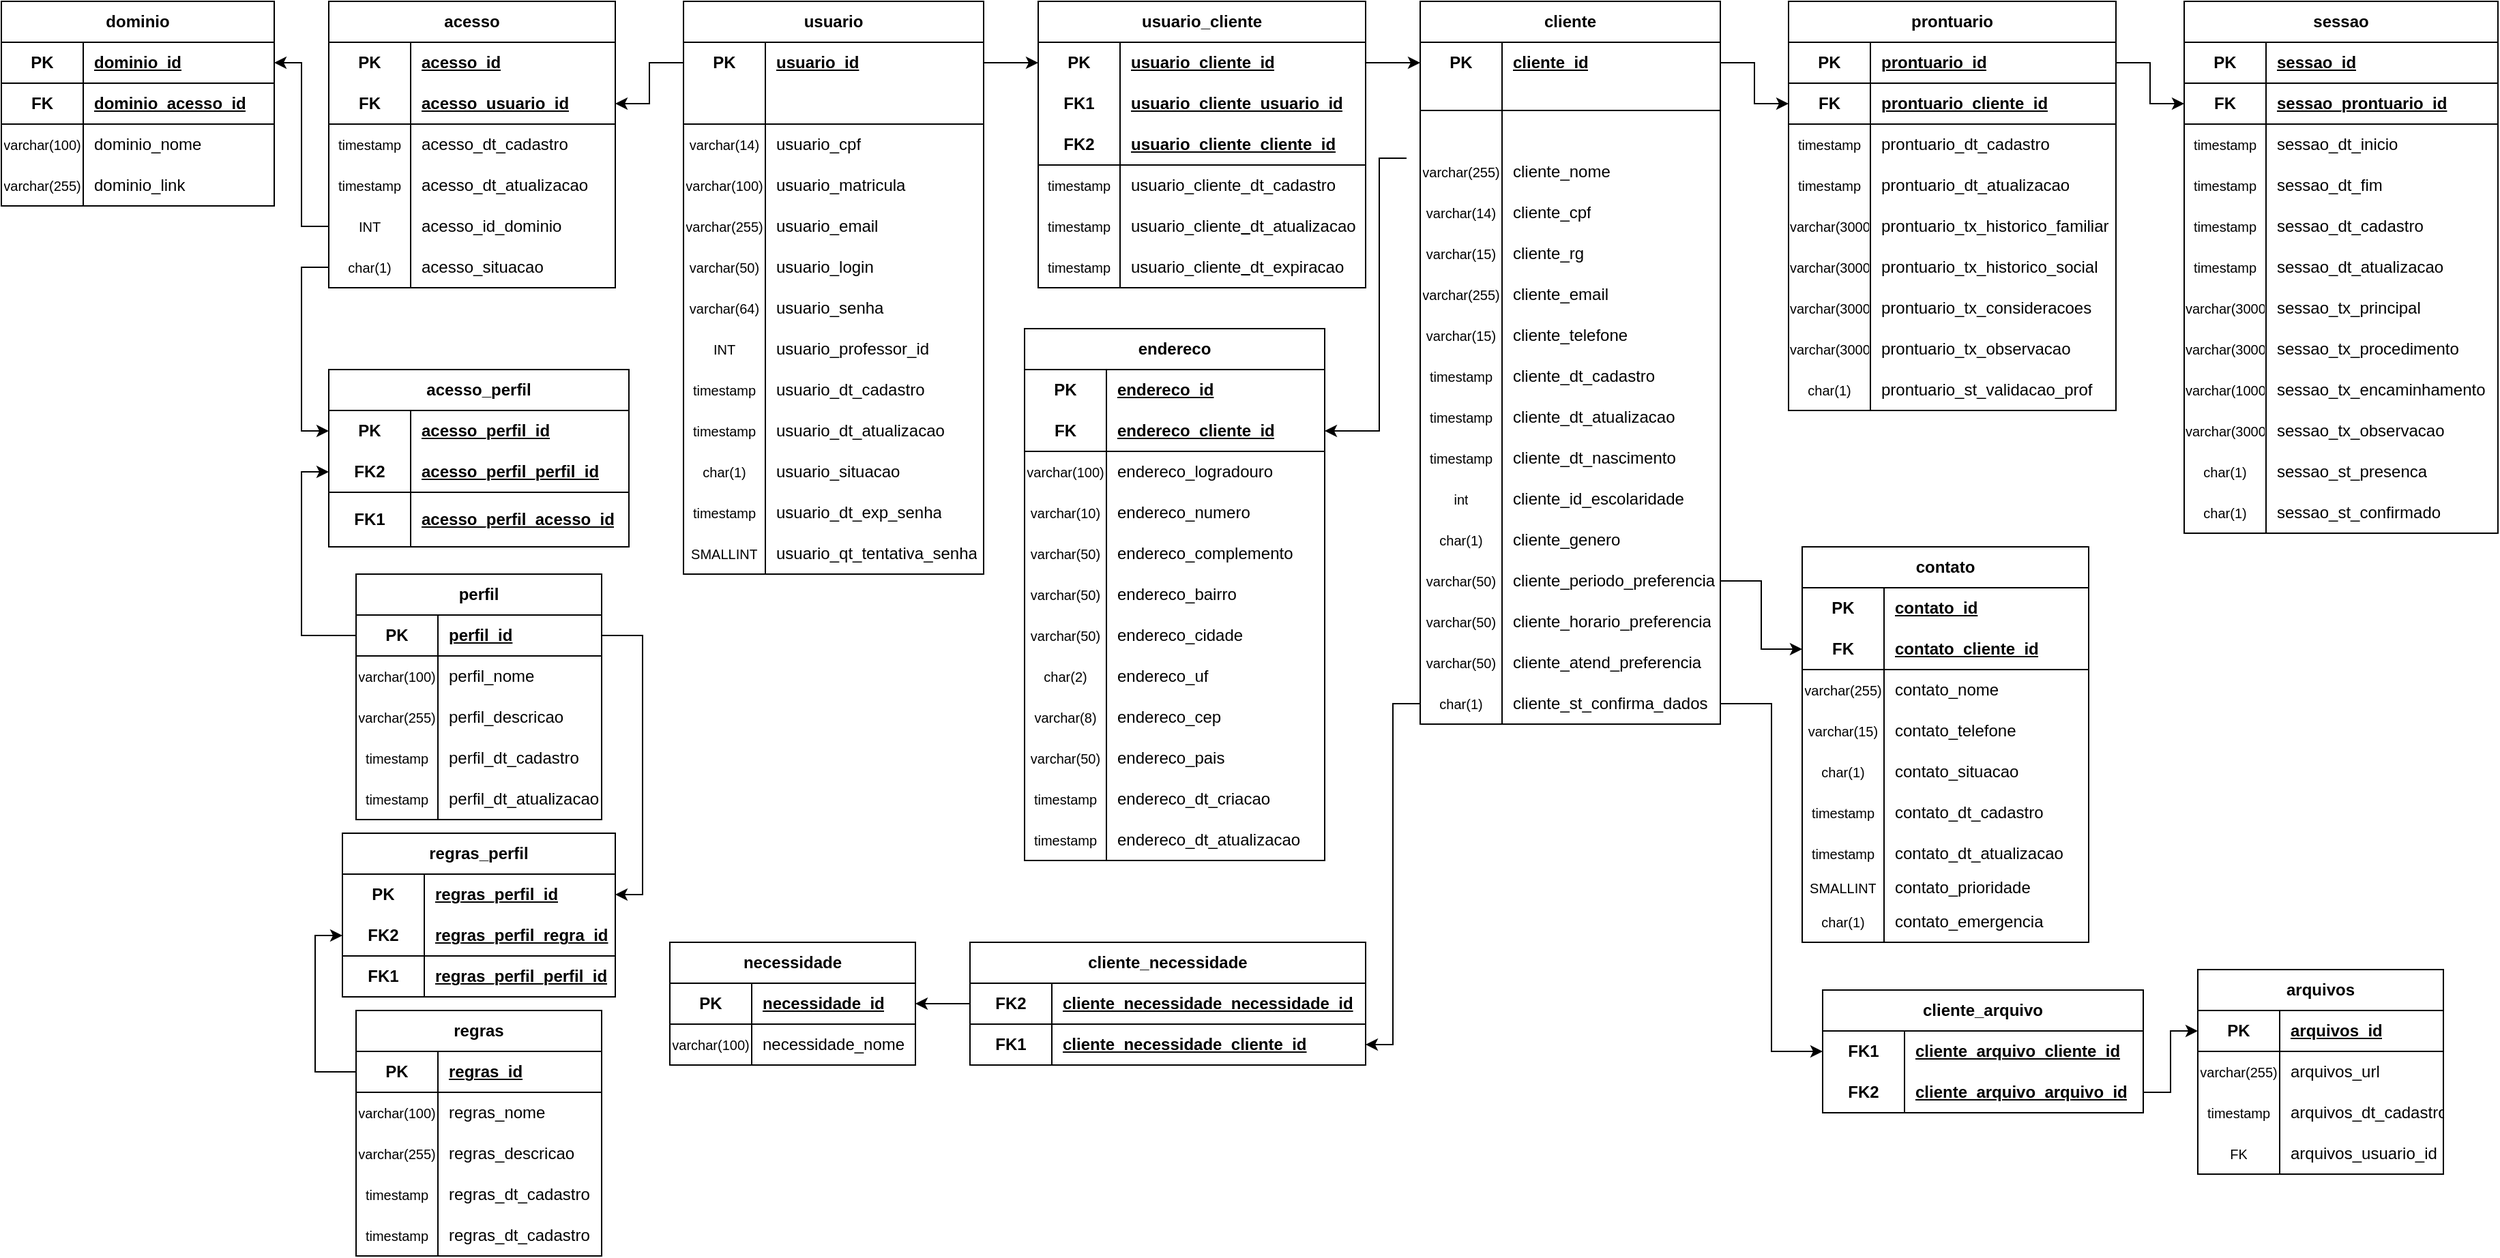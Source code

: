 <mxfile version="24.2.5" type="device">
  <diagram name="Página-1" id="oAocO5cwa1jqbMSkhUdS">
    <mxGraphModel dx="2826" dy="1183" grid="1" gridSize="10" guides="1" tooltips="1" connect="1" arrows="1" fold="1" page="0" pageScale="1" pageWidth="827" pageHeight="1169" math="0" shadow="0">
      <root>
        <mxCell id="0" />
        <mxCell id="1" parent="0" />
        <mxCell id="2sksMLiYsAEjovj94gkX-14" value="usuario" style="shape=table;startSize=30;container=1;collapsible=1;childLayout=tableLayout;fixedRows=1;rowLines=0;fontStyle=1;align=center;resizeLast=1;html=1;whiteSpace=wrap;" parent="1" vertex="1">
          <mxGeometry x="20" y="40" width="220.0" height="420" as="geometry" />
        </mxCell>
        <mxCell id="2sksMLiYsAEjovj94gkX-15" value="" style="shape=tableRow;horizontal=0;startSize=0;swimlaneHead=0;swimlaneBody=0;fillColor=none;collapsible=0;dropTarget=0;points=[[0,0.5],[1,0.5]];portConstraint=eastwest;top=0;left=0;right=0;bottom=0;html=1;" parent="2sksMLiYsAEjovj94gkX-14" vertex="1">
          <mxGeometry y="30" width="220.0" height="30" as="geometry" />
        </mxCell>
        <mxCell id="2sksMLiYsAEjovj94gkX-16" value="PK" style="shape=partialRectangle;connectable=0;fillColor=none;top=0;left=0;bottom=0;right=0;fontStyle=1;overflow=hidden;html=1;whiteSpace=wrap;" parent="2sksMLiYsAEjovj94gkX-15" vertex="1">
          <mxGeometry width="60.0" height="30" as="geometry">
            <mxRectangle width="60.0" height="30" as="alternateBounds" />
          </mxGeometry>
        </mxCell>
        <mxCell id="2sksMLiYsAEjovj94gkX-17" value="usuario_id" style="shape=partialRectangle;connectable=0;fillColor=none;top=0;left=0;bottom=0;right=0;align=left;spacingLeft=6;fontStyle=5;overflow=hidden;html=1;whiteSpace=wrap;" parent="2sksMLiYsAEjovj94gkX-15" vertex="1">
          <mxGeometry x="60.0" width="160" height="30" as="geometry">
            <mxRectangle width="160" height="30" as="alternateBounds" />
          </mxGeometry>
        </mxCell>
        <mxCell id="2sksMLiYsAEjovj94gkX-18" value="" style="shape=tableRow;horizontal=0;startSize=0;swimlaneHead=0;swimlaneBody=0;fillColor=none;collapsible=0;dropTarget=0;points=[[0,0.5],[1,0.5]];portConstraint=eastwest;top=0;left=0;right=0;bottom=1;html=1;" parent="2sksMLiYsAEjovj94gkX-14" vertex="1">
          <mxGeometry y="60" width="220.0" height="30" as="geometry" />
        </mxCell>
        <mxCell id="2sksMLiYsAEjovj94gkX-19" value="" style="shape=partialRectangle;connectable=0;fillColor=none;top=0;left=0;bottom=0;right=0;fontStyle=1;overflow=hidden;html=1;whiteSpace=wrap;" parent="2sksMLiYsAEjovj94gkX-18" vertex="1">
          <mxGeometry width="60.0" height="30" as="geometry">
            <mxRectangle width="60.0" height="30" as="alternateBounds" />
          </mxGeometry>
        </mxCell>
        <mxCell id="2sksMLiYsAEjovj94gkX-20" value="" style="shape=partialRectangle;connectable=0;fillColor=none;top=0;left=0;bottom=0;right=0;align=left;spacingLeft=6;fontStyle=5;overflow=hidden;html=1;whiteSpace=wrap;" parent="2sksMLiYsAEjovj94gkX-18" vertex="1">
          <mxGeometry x="60.0" width="160" height="30" as="geometry">
            <mxRectangle width="160" height="30" as="alternateBounds" />
          </mxGeometry>
        </mxCell>
        <mxCell id="2sksMLiYsAEjovj94gkX-267" value="" style="shape=tableRow;horizontal=0;startSize=0;swimlaneHead=0;swimlaneBody=0;fillColor=none;collapsible=0;dropTarget=0;points=[[0,0.5],[1,0.5]];portConstraint=eastwest;top=0;left=0;right=0;bottom=0;html=1;" parent="2sksMLiYsAEjovj94gkX-14" vertex="1">
          <mxGeometry y="90" width="220.0" height="30" as="geometry" />
        </mxCell>
        <mxCell id="2sksMLiYsAEjovj94gkX-268" value="varchar(14)" style="shape=partialRectangle;connectable=0;fillColor=none;top=0;left=0;bottom=0;right=0;editable=1;overflow=hidden;html=1;whiteSpace=wrap;fontSize=10;" parent="2sksMLiYsAEjovj94gkX-267" vertex="1">
          <mxGeometry width="60.0" height="30" as="geometry">
            <mxRectangle width="60.0" height="30" as="alternateBounds" />
          </mxGeometry>
        </mxCell>
        <mxCell id="2sksMLiYsAEjovj94gkX-269" value="usuario_cpf" style="shape=partialRectangle;connectable=0;fillColor=none;top=0;left=0;bottom=0;right=0;align=left;spacingLeft=6;overflow=hidden;html=1;whiteSpace=wrap;" parent="2sksMLiYsAEjovj94gkX-267" vertex="1">
          <mxGeometry x="60.0" width="160" height="30" as="geometry">
            <mxRectangle width="160" height="30" as="alternateBounds" />
          </mxGeometry>
        </mxCell>
        <mxCell id="2sksMLiYsAEjovj94gkX-264" value="" style="shape=tableRow;horizontal=0;startSize=0;swimlaneHead=0;swimlaneBody=0;fillColor=none;collapsible=0;dropTarget=0;points=[[0,0.5],[1,0.5]];portConstraint=eastwest;top=0;left=0;right=0;bottom=0;html=1;" parent="2sksMLiYsAEjovj94gkX-14" vertex="1">
          <mxGeometry y="120" width="220.0" height="30" as="geometry" />
        </mxCell>
        <mxCell id="2sksMLiYsAEjovj94gkX-265" value="varchar(100)" style="shape=partialRectangle;connectable=0;fillColor=none;top=0;left=0;bottom=0;right=0;editable=1;overflow=hidden;html=1;whiteSpace=wrap;fontSize=10;" parent="2sksMLiYsAEjovj94gkX-264" vertex="1">
          <mxGeometry width="60.0" height="30" as="geometry">
            <mxRectangle width="60.0" height="30" as="alternateBounds" />
          </mxGeometry>
        </mxCell>
        <mxCell id="2sksMLiYsAEjovj94gkX-266" value="usuario_matricula" style="shape=partialRectangle;connectable=0;fillColor=none;top=0;left=0;bottom=0;right=0;align=left;spacingLeft=6;overflow=hidden;html=1;whiteSpace=wrap;" parent="2sksMLiYsAEjovj94gkX-264" vertex="1">
          <mxGeometry x="60.0" width="160" height="30" as="geometry">
            <mxRectangle width="160" height="30" as="alternateBounds" />
          </mxGeometry>
        </mxCell>
        <mxCell id="2sksMLiYsAEjovj94gkX-288" value="" style="shape=tableRow;horizontal=0;startSize=0;swimlaneHead=0;swimlaneBody=0;fillColor=none;collapsible=0;dropTarget=0;points=[[0,0.5],[1,0.5]];portConstraint=eastwest;top=0;left=0;right=0;bottom=0;html=1;" parent="2sksMLiYsAEjovj94gkX-14" vertex="1">
          <mxGeometry y="150" width="220.0" height="30" as="geometry" />
        </mxCell>
        <mxCell id="2sksMLiYsAEjovj94gkX-289" value="varchar(255)" style="shape=partialRectangle;connectable=0;fillColor=none;top=0;left=0;bottom=0;right=0;editable=1;overflow=hidden;html=1;whiteSpace=wrap;fontSize=10;" parent="2sksMLiYsAEjovj94gkX-288" vertex="1">
          <mxGeometry width="60.0" height="30" as="geometry">
            <mxRectangle width="60.0" height="30" as="alternateBounds" />
          </mxGeometry>
        </mxCell>
        <mxCell id="2sksMLiYsAEjovj94gkX-290" value="usuario_email" style="shape=partialRectangle;connectable=0;fillColor=none;top=0;left=0;bottom=0;right=0;align=left;spacingLeft=6;overflow=hidden;html=1;whiteSpace=wrap;" parent="2sksMLiYsAEjovj94gkX-288" vertex="1">
          <mxGeometry x="60.0" width="160" height="30" as="geometry">
            <mxRectangle width="160" height="30" as="alternateBounds" />
          </mxGeometry>
        </mxCell>
        <mxCell id="2sksMLiYsAEjovj94gkX-255" value="" style="shape=tableRow;horizontal=0;startSize=0;swimlaneHead=0;swimlaneBody=0;fillColor=none;collapsible=0;dropTarget=0;points=[[0,0.5],[1,0.5]];portConstraint=eastwest;top=0;left=0;right=0;bottom=0;html=1;" parent="2sksMLiYsAEjovj94gkX-14" vertex="1">
          <mxGeometry y="180" width="220.0" height="30" as="geometry" />
        </mxCell>
        <mxCell id="2sksMLiYsAEjovj94gkX-256" value="varchar(50)" style="shape=partialRectangle;connectable=0;fillColor=none;top=0;left=0;bottom=0;right=0;editable=1;overflow=hidden;html=1;whiteSpace=wrap;fontSize=10;" parent="2sksMLiYsAEjovj94gkX-255" vertex="1">
          <mxGeometry width="60.0" height="30" as="geometry">
            <mxRectangle width="60.0" height="30" as="alternateBounds" />
          </mxGeometry>
        </mxCell>
        <mxCell id="2sksMLiYsAEjovj94gkX-257" value="usuario_login" style="shape=partialRectangle;connectable=0;fillColor=none;top=0;left=0;bottom=0;right=0;align=left;spacingLeft=6;overflow=hidden;html=1;whiteSpace=wrap;" parent="2sksMLiYsAEjovj94gkX-255" vertex="1">
          <mxGeometry x="60.0" width="160" height="30" as="geometry">
            <mxRectangle width="160" height="30" as="alternateBounds" />
          </mxGeometry>
        </mxCell>
        <mxCell id="2sksMLiYsAEjovj94gkX-258" value="" style="shape=tableRow;horizontal=0;startSize=0;swimlaneHead=0;swimlaneBody=0;fillColor=none;collapsible=0;dropTarget=0;points=[[0,0.5],[1,0.5]];portConstraint=eastwest;top=0;left=0;right=0;bottom=0;html=1;" parent="2sksMLiYsAEjovj94gkX-14" vertex="1">
          <mxGeometry y="210" width="220.0" height="30" as="geometry" />
        </mxCell>
        <mxCell id="2sksMLiYsAEjovj94gkX-259" value="varchar(64)" style="shape=partialRectangle;connectable=0;fillColor=none;top=0;left=0;bottom=0;right=0;editable=1;overflow=hidden;html=1;whiteSpace=wrap;fontSize=10;" parent="2sksMLiYsAEjovj94gkX-258" vertex="1">
          <mxGeometry width="60.0" height="30" as="geometry">
            <mxRectangle width="60.0" height="30" as="alternateBounds" />
          </mxGeometry>
        </mxCell>
        <mxCell id="2sksMLiYsAEjovj94gkX-260" value="usuario_senha" style="shape=partialRectangle;connectable=0;fillColor=none;top=0;left=0;bottom=0;right=0;align=left;spacingLeft=6;overflow=hidden;html=1;whiteSpace=wrap;" parent="2sksMLiYsAEjovj94gkX-258" vertex="1">
          <mxGeometry x="60.0" width="160" height="30" as="geometry">
            <mxRectangle width="160" height="30" as="alternateBounds" />
          </mxGeometry>
        </mxCell>
        <mxCell id="_nl6_23Kh7unpKqtjdGk-48" value="" style="shape=tableRow;horizontal=0;startSize=0;swimlaneHead=0;swimlaneBody=0;fillColor=none;collapsible=0;dropTarget=0;points=[[0,0.5],[1,0.5]];portConstraint=eastwest;top=0;left=0;right=0;bottom=0;html=1;" parent="2sksMLiYsAEjovj94gkX-14" vertex="1">
          <mxGeometry y="240" width="220.0" height="30" as="geometry" />
        </mxCell>
        <mxCell id="_nl6_23Kh7unpKqtjdGk-49" value="INT" style="shape=partialRectangle;connectable=0;fillColor=none;top=0;left=0;bottom=0;right=0;editable=1;overflow=hidden;html=1;whiteSpace=wrap;fontSize=10;" parent="_nl6_23Kh7unpKqtjdGk-48" vertex="1">
          <mxGeometry width="60.0" height="30" as="geometry">
            <mxRectangle width="60.0" height="30" as="alternateBounds" />
          </mxGeometry>
        </mxCell>
        <mxCell id="_nl6_23Kh7unpKqtjdGk-50" value="usuario_professor_id" style="shape=partialRectangle;connectable=0;fillColor=none;top=0;left=0;bottom=0;right=0;align=left;spacingLeft=6;overflow=hidden;html=1;whiteSpace=wrap;" parent="_nl6_23Kh7unpKqtjdGk-48" vertex="1">
          <mxGeometry x="60.0" width="160" height="30" as="geometry">
            <mxRectangle width="160" height="30" as="alternateBounds" />
          </mxGeometry>
        </mxCell>
        <mxCell id="2sksMLiYsAEjovj94gkX-270" value="" style="shape=tableRow;horizontal=0;startSize=0;swimlaneHead=0;swimlaneBody=0;fillColor=none;collapsible=0;dropTarget=0;points=[[0,0.5],[1,0.5]];portConstraint=eastwest;top=0;left=0;right=0;bottom=0;html=1;" parent="2sksMLiYsAEjovj94gkX-14" vertex="1">
          <mxGeometry y="270" width="220.0" height="30" as="geometry" />
        </mxCell>
        <mxCell id="2sksMLiYsAEjovj94gkX-271" value="timestamp" style="shape=partialRectangle;connectable=0;fillColor=none;top=0;left=0;bottom=0;right=0;editable=1;overflow=hidden;html=1;whiteSpace=wrap;fontSize=10;" parent="2sksMLiYsAEjovj94gkX-270" vertex="1">
          <mxGeometry width="60.0" height="30" as="geometry">
            <mxRectangle width="60.0" height="30" as="alternateBounds" />
          </mxGeometry>
        </mxCell>
        <mxCell id="2sksMLiYsAEjovj94gkX-272" value="usuario_dt_cadastro" style="shape=partialRectangle;connectable=0;fillColor=none;top=0;left=0;bottom=0;right=0;align=left;spacingLeft=6;overflow=hidden;html=1;whiteSpace=wrap;" parent="2sksMLiYsAEjovj94gkX-270" vertex="1">
          <mxGeometry x="60.0" width="160" height="30" as="geometry">
            <mxRectangle width="160" height="30" as="alternateBounds" />
          </mxGeometry>
        </mxCell>
        <mxCell id="2sksMLiYsAEjovj94gkX-273" value="" style="shape=tableRow;horizontal=0;startSize=0;swimlaneHead=0;swimlaneBody=0;fillColor=none;collapsible=0;dropTarget=0;points=[[0,0.5],[1,0.5]];portConstraint=eastwest;top=0;left=0;right=0;bottom=0;html=1;" parent="2sksMLiYsAEjovj94gkX-14" vertex="1">
          <mxGeometry y="300" width="220.0" height="30" as="geometry" />
        </mxCell>
        <mxCell id="2sksMLiYsAEjovj94gkX-274" value="timestamp" style="shape=partialRectangle;connectable=0;fillColor=none;top=0;left=0;bottom=0;right=0;editable=1;overflow=hidden;html=1;whiteSpace=wrap;fontSize=10;" parent="2sksMLiYsAEjovj94gkX-273" vertex="1">
          <mxGeometry width="60.0" height="30" as="geometry">
            <mxRectangle width="60.0" height="30" as="alternateBounds" />
          </mxGeometry>
        </mxCell>
        <mxCell id="2sksMLiYsAEjovj94gkX-275" value="usuario_dt_atualizacao" style="shape=partialRectangle;connectable=0;fillColor=none;top=0;left=0;bottom=0;right=0;align=left;spacingLeft=6;overflow=hidden;html=1;whiteSpace=wrap;" parent="2sksMLiYsAEjovj94gkX-273" vertex="1">
          <mxGeometry x="60.0" width="160" height="30" as="geometry">
            <mxRectangle width="160" height="30" as="alternateBounds" />
          </mxGeometry>
        </mxCell>
        <mxCell id="2sksMLiYsAEjovj94gkX-279" value="" style="shape=tableRow;horizontal=0;startSize=0;swimlaneHead=0;swimlaneBody=0;fillColor=none;collapsible=0;dropTarget=0;points=[[0,0.5],[1,0.5]];portConstraint=eastwest;top=0;left=0;right=0;bottom=0;html=1;" parent="2sksMLiYsAEjovj94gkX-14" vertex="1">
          <mxGeometry y="330" width="220.0" height="30" as="geometry" />
        </mxCell>
        <mxCell id="2sksMLiYsAEjovj94gkX-280" value="char(1)" style="shape=partialRectangle;connectable=0;fillColor=none;top=0;left=0;bottom=0;right=0;editable=1;overflow=hidden;html=1;whiteSpace=wrap;fontSize=10;" parent="2sksMLiYsAEjovj94gkX-279" vertex="1">
          <mxGeometry width="60.0" height="30" as="geometry">
            <mxRectangle width="60.0" height="30" as="alternateBounds" />
          </mxGeometry>
        </mxCell>
        <mxCell id="2sksMLiYsAEjovj94gkX-281" value="usuario_situacao" style="shape=partialRectangle;connectable=0;fillColor=none;top=0;left=0;bottom=0;right=0;align=left;spacingLeft=6;overflow=hidden;html=1;whiteSpace=wrap;" parent="2sksMLiYsAEjovj94gkX-279" vertex="1">
          <mxGeometry x="60.0" width="160" height="30" as="geometry">
            <mxRectangle width="160" height="30" as="alternateBounds" />
          </mxGeometry>
        </mxCell>
        <mxCell id="2sksMLiYsAEjovj94gkX-282" value="" style="shape=tableRow;horizontal=0;startSize=0;swimlaneHead=0;swimlaneBody=0;fillColor=none;collapsible=0;dropTarget=0;points=[[0,0.5],[1,0.5]];portConstraint=eastwest;top=0;left=0;right=0;bottom=0;html=1;" parent="2sksMLiYsAEjovj94gkX-14" vertex="1">
          <mxGeometry y="360" width="220.0" height="30" as="geometry" />
        </mxCell>
        <mxCell id="2sksMLiYsAEjovj94gkX-283" value="timestamp" style="shape=partialRectangle;connectable=0;fillColor=none;top=0;left=0;bottom=0;right=0;editable=1;overflow=hidden;html=1;whiteSpace=wrap;fontSize=10;" parent="2sksMLiYsAEjovj94gkX-282" vertex="1">
          <mxGeometry width="60.0" height="30" as="geometry">
            <mxRectangle width="60.0" height="30" as="alternateBounds" />
          </mxGeometry>
        </mxCell>
        <mxCell id="2sksMLiYsAEjovj94gkX-284" value="usuario_dt_exp_senha" style="shape=partialRectangle;connectable=0;fillColor=none;top=0;left=0;bottom=0;right=0;align=left;spacingLeft=6;overflow=hidden;html=1;whiteSpace=wrap;" parent="2sksMLiYsAEjovj94gkX-282" vertex="1">
          <mxGeometry x="60.0" width="160" height="30" as="geometry">
            <mxRectangle width="160" height="30" as="alternateBounds" />
          </mxGeometry>
        </mxCell>
        <mxCell id="2sksMLiYsAEjovj94gkX-285" value="" style="shape=tableRow;horizontal=0;startSize=0;swimlaneHead=0;swimlaneBody=0;fillColor=none;collapsible=0;dropTarget=0;points=[[0,0.5],[1,0.5]];portConstraint=eastwest;top=0;left=0;right=0;bottom=0;html=1;" parent="2sksMLiYsAEjovj94gkX-14" vertex="1">
          <mxGeometry y="390" width="220.0" height="30" as="geometry" />
        </mxCell>
        <mxCell id="2sksMLiYsAEjovj94gkX-286" value="SMALLINT" style="shape=partialRectangle;connectable=0;fillColor=none;top=0;left=0;bottom=0;right=0;editable=1;overflow=hidden;html=1;whiteSpace=wrap;fontSize=10;" parent="2sksMLiYsAEjovj94gkX-285" vertex="1">
          <mxGeometry width="60.0" height="30" as="geometry">
            <mxRectangle width="60.0" height="30" as="alternateBounds" />
          </mxGeometry>
        </mxCell>
        <mxCell id="2sksMLiYsAEjovj94gkX-287" value="usuario_qt_tentativa_senha" style="shape=partialRectangle;connectable=0;fillColor=none;top=0;left=0;bottom=0;right=0;align=left;spacingLeft=6;overflow=hidden;html=1;whiteSpace=wrap;" parent="2sksMLiYsAEjovj94gkX-285" vertex="1">
          <mxGeometry x="60.0" width="160" height="30" as="geometry">
            <mxRectangle width="160" height="30" as="alternateBounds" />
          </mxGeometry>
        </mxCell>
        <mxCell id="2sksMLiYsAEjovj94gkX-40" value="acesso" style="shape=table;startSize=30;container=1;collapsible=1;childLayout=tableLayout;fixedRows=1;rowLines=0;fontStyle=1;align=center;resizeLast=1;html=1;whiteSpace=wrap;" parent="1" vertex="1">
          <mxGeometry x="-240" y="40" width="210" height="210" as="geometry" />
        </mxCell>
        <mxCell id="2sksMLiYsAEjovj94gkX-41" value="" style="shape=tableRow;horizontal=0;startSize=0;swimlaneHead=0;swimlaneBody=0;fillColor=none;collapsible=0;dropTarget=0;points=[[0,0.5],[1,0.5]];portConstraint=eastwest;top=0;left=0;right=0;bottom=0;html=1;" parent="2sksMLiYsAEjovj94gkX-40" vertex="1">
          <mxGeometry y="30" width="210" height="30" as="geometry" />
        </mxCell>
        <mxCell id="2sksMLiYsAEjovj94gkX-42" value="PK" style="shape=partialRectangle;connectable=0;fillColor=none;top=0;left=0;bottom=0;right=0;fontStyle=1;overflow=hidden;html=1;whiteSpace=wrap;" parent="2sksMLiYsAEjovj94gkX-41" vertex="1">
          <mxGeometry width="60" height="30" as="geometry">
            <mxRectangle width="60" height="30" as="alternateBounds" />
          </mxGeometry>
        </mxCell>
        <mxCell id="2sksMLiYsAEjovj94gkX-43" value="acesso_id" style="shape=partialRectangle;connectable=0;fillColor=none;top=0;left=0;bottom=0;right=0;align=left;spacingLeft=6;fontStyle=5;overflow=hidden;html=1;whiteSpace=wrap;" parent="2sksMLiYsAEjovj94gkX-41" vertex="1">
          <mxGeometry x="60" width="150" height="30" as="geometry">
            <mxRectangle width="150" height="30" as="alternateBounds" />
          </mxGeometry>
        </mxCell>
        <mxCell id="2sksMLiYsAEjovj94gkX-44" value="" style="shape=tableRow;horizontal=0;startSize=0;swimlaneHead=0;swimlaneBody=0;fillColor=none;collapsible=0;dropTarget=0;points=[[0,0.5],[1,0.5]];portConstraint=eastwest;top=0;left=0;right=0;bottom=1;html=1;" parent="2sksMLiYsAEjovj94gkX-40" vertex="1">
          <mxGeometry y="60" width="210" height="30" as="geometry" />
        </mxCell>
        <mxCell id="2sksMLiYsAEjovj94gkX-45" value="FK" style="shape=partialRectangle;connectable=0;fillColor=none;top=0;left=0;bottom=0;right=0;fontStyle=1;overflow=hidden;html=1;whiteSpace=wrap;" parent="2sksMLiYsAEjovj94gkX-44" vertex="1">
          <mxGeometry width="60" height="30" as="geometry">
            <mxRectangle width="60" height="30" as="alternateBounds" />
          </mxGeometry>
        </mxCell>
        <mxCell id="2sksMLiYsAEjovj94gkX-46" value="acesso_usuario_id" style="shape=partialRectangle;connectable=0;fillColor=none;top=0;left=0;bottom=0;right=0;align=left;spacingLeft=6;fontStyle=5;overflow=hidden;html=1;whiteSpace=wrap;" parent="2sksMLiYsAEjovj94gkX-44" vertex="1">
          <mxGeometry x="60" width="150" height="30" as="geometry">
            <mxRectangle width="150" height="30" as="alternateBounds" />
          </mxGeometry>
        </mxCell>
        <mxCell id="2sksMLiYsAEjovj94gkX-47" value="" style="shape=tableRow;horizontal=0;startSize=0;swimlaneHead=0;swimlaneBody=0;fillColor=none;collapsible=0;dropTarget=0;points=[[0,0.5],[1,0.5]];portConstraint=eastwest;top=0;left=0;right=0;bottom=0;html=1;" parent="2sksMLiYsAEjovj94gkX-40" vertex="1">
          <mxGeometry y="90" width="210" height="30" as="geometry" />
        </mxCell>
        <mxCell id="2sksMLiYsAEjovj94gkX-48" value="&lt;font style=&quot;font-size: 10px;&quot;&gt;timestamp&lt;/font&gt;" style="shape=partialRectangle;connectable=0;fillColor=none;top=0;left=0;bottom=0;right=0;editable=1;overflow=hidden;html=1;whiteSpace=wrap;" parent="2sksMLiYsAEjovj94gkX-47" vertex="1">
          <mxGeometry width="60" height="30" as="geometry">
            <mxRectangle width="60" height="30" as="alternateBounds" />
          </mxGeometry>
        </mxCell>
        <mxCell id="2sksMLiYsAEjovj94gkX-49" value="acesso_dt_cadastro" style="shape=partialRectangle;connectable=0;fillColor=none;top=0;left=0;bottom=0;right=0;align=left;spacingLeft=6;overflow=hidden;html=1;whiteSpace=wrap;" parent="2sksMLiYsAEjovj94gkX-47" vertex="1">
          <mxGeometry x="60" width="150" height="30" as="geometry">
            <mxRectangle width="150" height="30" as="alternateBounds" />
          </mxGeometry>
        </mxCell>
        <mxCell id="2sksMLiYsAEjovj94gkX-50" value="" style="shape=tableRow;horizontal=0;startSize=0;swimlaneHead=0;swimlaneBody=0;fillColor=none;collapsible=0;dropTarget=0;points=[[0,0.5],[1,0.5]];portConstraint=eastwest;top=0;left=0;right=0;bottom=0;html=1;" parent="2sksMLiYsAEjovj94gkX-40" vertex="1">
          <mxGeometry y="120" width="210" height="30" as="geometry" />
        </mxCell>
        <mxCell id="2sksMLiYsAEjovj94gkX-51" value="timestamp" style="shape=partialRectangle;connectable=0;fillColor=none;top=0;left=0;bottom=0;right=0;editable=1;overflow=hidden;html=1;whiteSpace=wrap;fontSize=10;" parent="2sksMLiYsAEjovj94gkX-50" vertex="1">
          <mxGeometry width="60" height="30" as="geometry">
            <mxRectangle width="60" height="30" as="alternateBounds" />
          </mxGeometry>
        </mxCell>
        <mxCell id="2sksMLiYsAEjovj94gkX-52" value="acesso_dt_atualizacao" style="shape=partialRectangle;connectable=0;fillColor=none;top=0;left=0;bottom=0;right=0;align=left;spacingLeft=6;overflow=hidden;html=1;whiteSpace=wrap;" parent="2sksMLiYsAEjovj94gkX-50" vertex="1">
          <mxGeometry x="60" width="150" height="30" as="geometry">
            <mxRectangle width="150" height="30" as="alternateBounds" />
          </mxGeometry>
        </mxCell>
        <mxCell id="2sksMLiYsAEjovj94gkX-291" value="" style="shape=tableRow;horizontal=0;startSize=0;swimlaneHead=0;swimlaneBody=0;fillColor=none;collapsible=0;dropTarget=0;points=[[0,0.5],[1,0.5]];portConstraint=eastwest;top=0;left=0;right=0;bottom=0;html=1;" parent="2sksMLiYsAEjovj94gkX-40" vertex="1">
          <mxGeometry y="150" width="210" height="30" as="geometry" />
        </mxCell>
        <mxCell id="2sksMLiYsAEjovj94gkX-292" value="INT" style="shape=partialRectangle;connectable=0;fillColor=none;top=0;left=0;bottom=0;right=0;editable=1;overflow=hidden;html=1;whiteSpace=wrap;fontSize=10;" parent="2sksMLiYsAEjovj94gkX-291" vertex="1">
          <mxGeometry width="60" height="30" as="geometry">
            <mxRectangle width="60" height="30" as="alternateBounds" />
          </mxGeometry>
        </mxCell>
        <mxCell id="2sksMLiYsAEjovj94gkX-293" value="acesso_id_dominio" style="shape=partialRectangle;connectable=0;fillColor=none;top=0;left=0;bottom=0;right=0;align=left;spacingLeft=6;overflow=hidden;html=1;whiteSpace=wrap;" parent="2sksMLiYsAEjovj94gkX-291" vertex="1">
          <mxGeometry x="60" width="150" height="30" as="geometry">
            <mxRectangle width="150" height="30" as="alternateBounds" />
          </mxGeometry>
        </mxCell>
        <mxCell id="t2AV6gbcSOyM9sLl7TNi-24" value="" style="shape=tableRow;horizontal=0;startSize=0;swimlaneHead=0;swimlaneBody=0;fillColor=none;collapsible=0;dropTarget=0;points=[[0,0.5],[1,0.5]];portConstraint=eastwest;top=0;left=0;right=0;bottom=0;html=1;" parent="2sksMLiYsAEjovj94gkX-40" vertex="1">
          <mxGeometry y="180" width="210" height="30" as="geometry" />
        </mxCell>
        <mxCell id="t2AV6gbcSOyM9sLl7TNi-25" value="char(1)" style="shape=partialRectangle;connectable=0;fillColor=none;top=0;left=0;bottom=0;right=0;editable=1;overflow=hidden;html=1;whiteSpace=wrap;fontSize=10;" parent="t2AV6gbcSOyM9sLl7TNi-24" vertex="1">
          <mxGeometry width="60" height="30" as="geometry">
            <mxRectangle width="60" height="30" as="alternateBounds" />
          </mxGeometry>
        </mxCell>
        <mxCell id="t2AV6gbcSOyM9sLl7TNi-26" value="acesso_situacao" style="shape=partialRectangle;connectable=0;fillColor=none;top=0;left=0;bottom=0;right=0;align=left;spacingLeft=6;overflow=hidden;html=1;whiteSpace=wrap;" parent="t2AV6gbcSOyM9sLl7TNi-24" vertex="1">
          <mxGeometry x="60" width="150" height="30" as="geometry">
            <mxRectangle width="150" height="30" as="alternateBounds" />
          </mxGeometry>
        </mxCell>
        <mxCell id="2sksMLiYsAEjovj94gkX-79" value="regras_perfil" style="shape=table;startSize=30;container=1;collapsible=1;childLayout=tableLayout;fixedRows=1;rowLines=0;fontStyle=1;align=center;resizeLast=1;html=1;whiteSpace=wrap;" parent="1" vertex="1">
          <mxGeometry x="-230" y="650" width="200" height="120" as="geometry" />
        </mxCell>
        <mxCell id="2sksMLiYsAEjovj94gkX-80" value="" style="shape=tableRow;horizontal=0;startSize=0;swimlaneHead=0;swimlaneBody=0;fillColor=none;collapsible=0;dropTarget=0;points=[[0,0.5],[1,0.5]];portConstraint=eastwest;top=0;left=0;right=0;bottom=0;html=1;" parent="2sksMLiYsAEjovj94gkX-79" vertex="1">
          <mxGeometry y="30" width="200" height="30" as="geometry" />
        </mxCell>
        <mxCell id="2sksMLiYsAEjovj94gkX-81" value="PK" style="shape=partialRectangle;connectable=0;fillColor=none;top=0;left=0;bottom=0;right=0;fontStyle=1;overflow=hidden;html=1;whiteSpace=wrap;" parent="2sksMLiYsAEjovj94gkX-80" vertex="1">
          <mxGeometry width="60" height="30" as="geometry">
            <mxRectangle width="60" height="30" as="alternateBounds" />
          </mxGeometry>
        </mxCell>
        <mxCell id="2sksMLiYsAEjovj94gkX-82" value="regras_perfil_id" style="shape=partialRectangle;connectable=0;fillColor=none;top=0;left=0;bottom=0;right=0;align=left;spacingLeft=6;fontStyle=5;overflow=hidden;html=1;whiteSpace=wrap;" parent="2sksMLiYsAEjovj94gkX-80" vertex="1">
          <mxGeometry x="60" width="140" height="30" as="geometry">
            <mxRectangle width="140" height="30" as="alternateBounds" />
          </mxGeometry>
        </mxCell>
        <mxCell id="2sksMLiYsAEjovj94gkX-83" value="" style="shape=tableRow;horizontal=0;startSize=0;swimlaneHead=0;swimlaneBody=0;fillColor=none;collapsible=0;dropTarget=0;points=[[0,0.5],[1,0.5]];portConstraint=eastwest;top=0;left=0;right=0;bottom=1;html=1;" parent="2sksMLiYsAEjovj94gkX-79" vertex="1">
          <mxGeometry y="60" width="200" height="30" as="geometry" />
        </mxCell>
        <mxCell id="2sksMLiYsAEjovj94gkX-84" value="FK2" style="shape=partialRectangle;connectable=0;fillColor=none;top=0;left=0;bottom=0;right=0;fontStyle=1;overflow=hidden;html=1;whiteSpace=wrap;" parent="2sksMLiYsAEjovj94gkX-83" vertex="1">
          <mxGeometry width="60" height="30" as="geometry">
            <mxRectangle width="60" height="30" as="alternateBounds" />
          </mxGeometry>
        </mxCell>
        <mxCell id="2sksMLiYsAEjovj94gkX-85" value="regras_perfil_regra_id" style="shape=partialRectangle;connectable=0;fillColor=none;top=0;left=0;bottom=0;right=0;align=left;spacingLeft=6;fontStyle=5;overflow=hidden;html=1;whiteSpace=wrap;" parent="2sksMLiYsAEjovj94gkX-83" vertex="1">
          <mxGeometry x="60" width="140" height="30" as="geometry">
            <mxRectangle width="140" height="30" as="alternateBounds" />
          </mxGeometry>
        </mxCell>
        <mxCell id="f1jLYUOwMh7FQF6u5Owb-11" value="" style="shape=tableRow;horizontal=0;startSize=0;swimlaneHead=0;swimlaneBody=0;fillColor=none;collapsible=0;dropTarget=0;points=[[0,0.5],[1,0.5]];portConstraint=eastwest;top=0;left=0;right=0;bottom=0;html=1;" parent="2sksMLiYsAEjovj94gkX-79" vertex="1">
          <mxGeometry y="90" width="200" height="30" as="geometry" />
        </mxCell>
        <mxCell id="f1jLYUOwMh7FQF6u5Owb-12" value="FK1" style="shape=partialRectangle;connectable=0;fillColor=none;top=0;left=0;bottom=0;right=0;fontStyle=1;overflow=hidden;html=1;whiteSpace=wrap;" parent="f1jLYUOwMh7FQF6u5Owb-11" vertex="1">
          <mxGeometry width="60" height="30" as="geometry">
            <mxRectangle width="60" height="30" as="alternateBounds" />
          </mxGeometry>
        </mxCell>
        <mxCell id="f1jLYUOwMh7FQF6u5Owb-13" value="regras_perfil_perfil_id" style="shape=partialRectangle;connectable=0;fillColor=none;top=0;left=0;bottom=0;right=0;align=left;spacingLeft=6;fontStyle=5;overflow=hidden;html=1;whiteSpace=wrap;" parent="f1jLYUOwMh7FQF6u5Owb-11" vertex="1">
          <mxGeometry x="60" width="140" height="30" as="geometry">
            <mxRectangle width="140" height="30" as="alternateBounds" />
          </mxGeometry>
        </mxCell>
        <mxCell id="2sksMLiYsAEjovj94gkX-92" value="arquivos" style="shape=table;startSize=30;container=1;collapsible=1;childLayout=tableLayout;fixedRows=1;rowLines=0;fontStyle=1;align=center;resizeLast=1;html=1;whiteSpace=wrap;" parent="1" vertex="1">
          <mxGeometry x="1130" y="750" width="180" height="150" as="geometry" />
        </mxCell>
        <mxCell id="2sksMLiYsAEjovj94gkX-96" value="" style="shape=tableRow;horizontal=0;startSize=0;swimlaneHead=0;swimlaneBody=0;fillColor=none;collapsible=0;dropTarget=0;points=[[0,0.5],[1,0.5]];portConstraint=eastwest;top=0;left=0;right=0;bottom=1;html=1;" parent="2sksMLiYsAEjovj94gkX-92" vertex="1">
          <mxGeometry y="30" width="180" height="30" as="geometry" />
        </mxCell>
        <mxCell id="2sksMLiYsAEjovj94gkX-97" value="PK" style="shape=partialRectangle;connectable=0;fillColor=none;top=0;left=0;bottom=0;right=0;fontStyle=1;overflow=hidden;html=1;whiteSpace=wrap;" parent="2sksMLiYsAEjovj94gkX-96" vertex="1">
          <mxGeometry width="60" height="30" as="geometry">
            <mxRectangle width="60" height="30" as="alternateBounds" />
          </mxGeometry>
        </mxCell>
        <mxCell id="2sksMLiYsAEjovj94gkX-98" value="arquivos_id" style="shape=partialRectangle;connectable=0;fillColor=none;top=0;left=0;bottom=0;right=0;align=left;spacingLeft=6;fontStyle=5;overflow=hidden;html=1;whiteSpace=wrap;" parent="2sksMLiYsAEjovj94gkX-96" vertex="1">
          <mxGeometry x="60" width="120" height="30" as="geometry">
            <mxRectangle width="120" height="30" as="alternateBounds" />
          </mxGeometry>
        </mxCell>
        <mxCell id="2sksMLiYsAEjovj94gkX-99" value="" style="shape=tableRow;horizontal=0;startSize=0;swimlaneHead=0;swimlaneBody=0;fillColor=none;collapsible=0;dropTarget=0;points=[[0,0.5],[1,0.5]];portConstraint=eastwest;top=0;left=0;right=0;bottom=0;html=1;" parent="2sksMLiYsAEjovj94gkX-92" vertex="1">
          <mxGeometry y="60" width="180" height="30" as="geometry" />
        </mxCell>
        <mxCell id="2sksMLiYsAEjovj94gkX-100" value="varchar(255)" style="shape=partialRectangle;connectable=0;fillColor=none;top=0;left=0;bottom=0;right=0;editable=1;overflow=hidden;html=1;whiteSpace=wrap;fontSize=10;" parent="2sksMLiYsAEjovj94gkX-99" vertex="1">
          <mxGeometry width="60" height="30" as="geometry">
            <mxRectangle width="60" height="30" as="alternateBounds" />
          </mxGeometry>
        </mxCell>
        <mxCell id="2sksMLiYsAEjovj94gkX-101" value="arquivos_url" style="shape=partialRectangle;connectable=0;fillColor=none;top=0;left=0;bottom=0;right=0;align=left;spacingLeft=6;overflow=hidden;html=1;whiteSpace=wrap;" parent="2sksMLiYsAEjovj94gkX-99" vertex="1">
          <mxGeometry x="60" width="120" height="30" as="geometry">
            <mxRectangle width="120" height="30" as="alternateBounds" />
          </mxGeometry>
        </mxCell>
        <mxCell id="2sksMLiYsAEjovj94gkX-102" value="" style="shape=tableRow;horizontal=0;startSize=0;swimlaneHead=0;swimlaneBody=0;fillColor=none;collapsible=0;dropTarget=0;points=[[0,0.5],[1,0.5]];portConstraint=eastwest;top=0;left=0;right=0;bottom=0;html=1;" parent="2sksMLiYsAEjovj94gkX-92" vertex="1">
          <mxGeometry y="90" width="180" height="30" as="geometry" />
        </mxCell>
        <mxCell id="2sksMLiYsAEjovj94gkX-103" value="timestamp" style="shape=partialRectangle;connectable=0;fillColor=none;top=0;left=0;bottom=0;right=0;editable=1;overflow=hidden;html=1;whiteSpace=wrap;fontSize=10;" parent="2sksMLiYsAEjovj94gkX-102" vertex="1">
          <mxGeometry width="60" height="30" as="geometry">
            <mxRectangle width="60" height="30" as="alternateBounds" />
          </mxGeometry>
        </mxCell>
        <mxCell id="2sksMLiYsAEjovj94gkX-104" value="arquivos_dt_cadastro" style="shape=partialRectangle;connectable=0;fillColor=none;top=0;left=0;bottom=0;right=0;align=left;spacingLeft=6;overflow=hidden;html=1;whiteSpace=wrap;" parent="2sksMLiYsAEjovj94gkX-102" vertex="1">
          <mxGeometry x="60" width="120" height="30" as="geometry">
            <mxRectangle width="120" height="30" as="alternateBounds" />
          </mxGeometry>
        </mxCell>
        <mxCell id="f1jLYUOwMh7FQF6u5Owb-86" value="" style="shape=tableRow;horizontal=0;startSize=0;swimlaneHead=0;swimlaneBody=0;fillColor=none;collapsible=0;dropTarget=0;points=[[0,0.5],[1,0.5]];portConstraint=eastwest;top=0;left=0;right=0;bottom=0;html=1;" parent="2sksMLiYsAEjovj94gkX-92" vertex="1">
          <mxGeometry y="120" width="180" height="30" as="geometry" />
        </mxCell>
        <mxCell id="f1jLYUOwMh7FQF6u5Owb-87" value="FK" style="shape=partialRectangle;connectable=0;fillColor=none;top=0;left=0;bottom=0;right=0;editable=1;overflow=hidden;html=1;whiteSpace=wrap;fontSize=10;" parent="f1jLYUOwMh7FQF6u5Owb-86" vertex="1">
          <mxGeometry width="60" height="30" as="geometry">
            <mxRectangle width="60" height="30" as="alternateBounds" />
          </mxGeometry>
        </mxCell>
        <mxCell id="f1jLYUOwMh7FQF6u5Owb-88" value="arquivos_usuario_id" style="shape=partialRectangle;connectable=0;fillColor=none;top=0;left=0;bottom=0;right=0;align=left;spacingLeft=6;overflow=hidden;html=1;whiteSpace=wrap;" parent="f1jLYUOwMh7FQF6u5Owb-86" vertex="1">
          <mxGeometry x="60" width="120" height="30" as="geometry">
            <mxRectangle width="120" height="30" as="alternateBounds" />
          </mxGeometry>
        </mxCell>
        <mxCell id="2sksMLiYsAEjovj94gkX-105" value="cliente_arquivo" style="shape=table;startSize=30;container=1;collapsible=1;childLayout=tableLayout;fixedRows=1;rowLines=0;fontStyle=1;align=center;resizeLast=1;html=1;whiteSpace=wrap;" parent="1" vertex="1">
          <mxGeometry x="855" y="765" width="235" height="90" as="geometry" />
        </mxCell>
        <mxCell id="2sksMLiYsAEjovj94gkX-106" value="" style="shape=tableRow;horizontal=0;startSize=0;swimlaneHead=0;swimlaneBody=0;fillColor=none;collapsible=0;dropTarget=0;points=[[0,0.5],[1,0.5]];portConstraint=eastwest;top=0;left=0;right=0;bottom=0;html=1;" parent="2sksMLiYsAEjovj94gkX-105" vertex="1">
          <mxGeometry y="30" width="235" height="30" as="geometry" />
        </mxCell>
        <mxCell id="2sksMLiYsAEjovj94gkX-107" value="FK1" style="shape=partialRectangle;connectable=0;fillColor=none;top=0;left=0;bottom=0;right=0;fontStyle=1;overflow=hidden;html=1;whiteSpace=wrap;" parent="2sksMLiYsAEjovj94gkX-106" vertex="1">
          <mxGeometry width="60" height="30" as="geometry">
            <mxRectangle width="60" height="30" as="alternateBounds" />
          </mxGeometry>
        </mxCell>
        <mxCell id="2sksMLiYsAEjovj94gkX-108" value="cliente_arquivo_cliente_id" style="shape=partialRectangle;connectable=0;fillColor=none;top=0;left=0;bottom=0;right=0;align=left;spacingLeft=6;fontStyle=5;overflow=hidden;html=1;whiteSpace=wrap;" parent="2sksMLiYsAEjovj94gkX-106" vertex="1">
          <mxGeometry x="60" width="175" height="30" as="geometry">
            <mxRectangle width="175" height="30" as="alternateBounds" />
          </mxGeometry>
        </mxCell>
        <mxCell id="2sksMLiYsAEjovj94gkX-109" value="" style="shape=tableRow;horizontal=0;startSize=0;swimlaneHead=0;swimlaneBody=0;fillColor=none;collapsible=0;dropTarget=0;points=[[0,0.5],[1,0.5]];portConstraint=eastwest;top=0;left=0;right=0;bottom=1;html=1;" parent="2sksMLiYsAEjovj94gkX-105" vertex="1">
          <mxGeometry y="60" width="235" height="30" as="geometry" />
        </mxCell>
        <mxCell id="2sksMLiYsAEjovj94gkX-110" value="FK2" style="shape=partialRectangle;connectable=0;fillColor=none;top=0;left=0;bottom=0;right=0;fontStyle=1;overflow=hidden;html=1;whiteSpace=wrap;" parent="2sksMLiYsAEjovj94gkX-109" vertex="1">
          <mxGeometry width="60" height="30" as="geometry">
            <mxRectangle width="60" height="30" as="alternateBounds" />
          </mxGeometry>
        </mxCell>
        <mxCell id="2sksMLiYsAEjovj94gkX-111" value="cliente_arquivo_arquivo_id" style="shape=partialRectangle;connectable=0;fillColor=none;top=0;left=0;bottom=0;right=0;align=left;spacingLeft=6;fontStyle=5;overflow=hidden;html=1;whiteSpace=wrap;" parent="2sksMLiYsAEjovj94gkX-109" vertex="1">
          <mxGeometry x="60" width="175" height="30" as="geometry">
            <mxRectangle width="175" height="30" as="alternateBounds" />
          </mxGeometry>
        </mxCell>
        <mxCell id="2sksMLiYsAEjovj94gkX-145" value="usuario_cliente" style="shape=table;startSize=30;container=1;collapsible=1;childLayout=tableLayout;fixedRows=1;rowLines=0;fontStyle=1;align=center;resizeLast=1;html=1;whiteSpace=wrap;" parent="1" vertex="1">
          <mxGeometry x="280" y="40" width="240" height="210" as="geometry" />
        </mxCell>
        <mxCell id="2sksMLiYsAEjovj94gkX-430" value="" style="shape=tableRow;horizontal=0;startSize=0;swimlaneHead=0;swimlaneBody=0;fillColor=none;collapsible=0;dropTarget=0;points=[[0,0.5],[1,0.5]];portConstraint=eastwest;top=0;left=0;right=0;bottom=0;html=1;" parent="2sksMLiYsAEjovj94gkX-145" vertex="1">
          <mxGeometry y="30" width="240" height="30" as="geometry" />
        </mxCell>
        <mxCell id="2sksMLiYsAEjovj94gkX-431" value="PK" style="shape=partialRectangle;connectable=0;fillColor=none;top=0;left=0;bottom=0;right=0;fontStyle=1;overflow=hidden;html=1;whiteSpace=wrap;" parent="2sksMLiYsAEjovj94gkX-430" vertex="1">
          <mxGeometry width="60" height="30" as="geometry">
            <mxRectangle width="60" height="30" as="alternateBounds" />
          </mxGeometry>
        </mxCell>
        <mxCell id="2sksMLiYsAEjovj94gkX-432" value="usuario_cliente_id" style="shape=partialRectangle;connectable=0;fillColor=none;top=0;left=0;bottom=0;right=0;align=left;spacingLeft=6;fontStyle=5;overflow=hidden;html=1;whiteSpace=wrap;" parent="2sksMLiYsAEjovj94gkX-430" vertex="1">
          <mxGeometry x="60" width="180" height="30" as="geometry">
            <mxRectangle width="180" height="30" as="alternateBounds" />
          </mxGeometry>
        </mxCell>
        <mxCell id="f1jLYUOwMh7FQF6u5Owb-14" value="" style="shape=tableRow;horizontal=0;startSize=0;swimlaneHead=0;swimlaneBody=0;fillColor=none;collapsible=0;dropTarget=0;points=[[0,0.5],[1,0.5]];portConstraint=eastwest;top=0;left=0;right=0;bottom=0;html=1;" parent="2sksMLiYsAEjovj94gkX-145" vertex="1">
          <mxGeometry y="60" width="240" height="30" as="geometry" />
        </mxCell>
        <mxCell id="f1jLYUOwMh7FQF6u5Owb-15" value="FK1" style="shape=partialRectangle;connectable=0;fillColor=none;top=0;left=0;bottom=0;right=0;fontStyle=1;overflow=hidden;html=1;whiteSpace=wrap;" parent="f1jLYUOwMh7FQF6u5Owb-14" vertex="1">
          <mxGeometry width="60" height="30" as="geometry">
            <mxRectangle width="60" height="30" as="alternateBounds" />
          </mxGeometry>
        </mxCell>
        <mxCell id="f1jLYUOwMh7FQF6u5Owb-16" value="usuario_cliente_usuario_id" style="shape=partialRectangle;connectable=0;fillColor=none;top=0;left=0;bottom=0;right=0;align=left;spacingLeft=6;fontStyle=5;overflow=hidden;html=1;whiteSpace=wrap;" parent="f1jLYUOwMh7FQF6u5Owb-14" vertex="1">
          <mxGeometry x="60" width="180" height="30" as="geometry">
            <mxRectangle width="180" height="30" as="alternateBounds" />
          </mxGeometry>
        </mxCell>
        <mxCell id="2sksMLiYsAEjovj94gkX-149" value="" style="shape=tableRow;horizontal=0;startSize=0;swimlaneHead=0;swimlaneBody=0;fillColor=none;collapsible=0;dropTarget=0;points=[[0,0.5],[1,0.5]];portConstraint=eastwest;top=0;left=0;right=0;bottom=1;html=1;" parent="2sksMLiYsAEjovj94gkX-145" vertex="1">
          <mxGeometry y="90" width="240" height="30" as="geometry" />
        </mxCell>
        <mxCell id="2sksMLiYsAEjovj94gkX-150" value="FK2" style="shape=partialRectangle;connectable=0;fillColor=none;top=0;left=0;bottom=0;right=0;fontStyle=1;overflow=hidden;html=1;whiteSpace=wrap;" parent="2sksMLiYsAEjovj94gkX-149" vertex="1">
          <mxGeometry width="60" height="30" as="geometry">
            <mxRectangle width="60" height="30" as="alternateBounds" />
          </mxGeometry>
        </mxCell>
        <mxCell id="2sksMLiYsAEjovj94gkX-151" value="usuario_cliente_cliente_id" style="shape=partialRectangle;connectable=0;fillColor=none;top=0;left=0;bottom=0;right=0;align=left;spacingLeft=6;fontStyle=5;overflow=hidden;html=1;whiteSpace=wrap;" parent="2sksMLiYsAEjovj94gkX-149" vertex="1">
          <mxGeometry x="60" width="180" height="30" as="geometry">
            <mxRectangle width="180" height="30" as="alternateBounds" />
          </mxGeometry>
        </mxCell>
        <mxCell id="2sksMLiYsAEjovj94gkX-152" value="" style="shape=tableRow;horizontal=0;startSize=0;swimlaneHead=0;swimlaneBody=0;fillColor=none;collapsible=0;dropTarget=0;points=[[0,0.5],[1,0.5]];portConstraint=eastwest;top=0;left=0;right=0;bottom=0;html=1;" parent="2sksMLiYsAEjovj94gkX-145" vertex="1">
          <mxGeometry y="120" width="240" height="30" as="geometry" />
        </mxCell>
        <mxCell id="2sksMLiYsAEjovj94gkX-153" value="&lt;span style=&quot;font-size: 10px;&quot;&gt;timestamp&lt;/span&gt;" style="shape=partialRectangle;connectable=0;fillColor=none;top=0;left=0;bottom=0;right=0;editable=1;overflow=hidden;html=1;whiteSpace=wrap;fontSize=10;" parent="2sksMLiYsAEjovj94gkX-152" vertex="1">
          <mxGeometry width="60" height="30" as="geometry">
            <mxRectangle width="60" height="30" as="alternateBounds" />
          </mxGeometry>
        </mxCell>
        <mxCell id="2sksMLiYsAEjovj94gkX-154" value="usuario_cliente_dt_cadastro" style="shape=partialRectangle;connectable=0;fillColor=none;top=0;left=0;bottom=0;right=0;align=left;spacingLeft=6;overflow=hidden;html=1;whiteSpace=wrap;" parent="2sksMLiYsAEjovj94gkX-152" vertex="1">
          <mxGeometry x="60" width="180" height="30" as="geometry">
            <mxRectangle width="180" height="30" as="alternateBounds" />
          </mxGeometry>
        </mxCell>
        <mxCell id="2sksMLiYsAEjovj94gkX-155" value="" style="shape=tableRow;horizontal=0;startSize=0;swimlaneHead=0;swimlaneBody=0;fillColor=none;collapsible=0;dropTarget=0;points=[[0,0.5],[1,0.5]];portConstraint=eastwest;top=0;left=0;right=0;bottom=0;html=1;" parent="2sksMLiYsAEjovj94gkX-145" vertex="1">
          <mxGeometry y="150" width="240" height="30" as="geometry" />
        </mxCell>
        <mxCell id="2sksMLiYsAEjovj94gkX-156" value="&lt;span style=&quot;font-size: 10px;&quot;&gt;timestamp&lt;/span&gt;" style="shape=partialRectangle;connectable=0;fillColor=none;top=0;left=0;bottom=0;right=0;editable=1;overflow=hidden;html=1;whiteSpace=wrap;fontSize=10;" parent="2sksMLiYsAEjovj94gkX-155" vertex="1">
          <mxGeometry width="60" height="30" as="geometry">
            <mxRectangle width="60" height="30" as="alternateBounds" />
          </mxGeometry>
        </mxCell>
        <mxCell id="2sksMLiYsAEjovj94gkX-157" value="usuario_cliente&lt;span style=&quot;font-weight: 700; text-decoration-line: underline;&quot;&gt;_&lt;/span&gt;dt_atualizacao" style="shape=partialRectangle;connectable=0;fillColor=none;top=0;left=0;bottom=0;right=0;align=left;spacingLeft=6;overflow=hidden;html=1;whiteSpace=wrap;" parent="2sksMLiYsAEjovj94gkX-155" vertex="1">
          <mxGeometry x="60" width="180" height="30" as="geometry">
            <mxRectangle width="180" height="30" as="alternateBounds" />
          </mxGeometry>
        </mxCell>
        <mxCell id="2sksMLiYsAEjovj94gkX-433" value="" style="shape=tableRow;horizontal=0;startSize=0;swimlaneHead=0;swimlaneBody=0;fillColor=none;collapsible=0;dropTarget=0;points=[[0,0.5],[1,0.5]];portConstraint=eastwest;top=0;left=0;right=0;bottom=0;html=1;" parent="2sksMLiYsAEjovj94gkX-145" vertex="1">
          <mxGeometry y="180" width="240" height="30" as="geometry" />
        </mxCell>
        <mxCell id="2sksMLiYsAEjovj94gkX-434" value="&lt;span style=&quot;font-size: 10px;&quot;&gt;timestamp&lt;/span&gt;" style="shape=partialRectangle;connectable=0;fillColor=none;top=0;left=0;bottom=0;right=0;editable=1;overflow=hidden;html=1;whiteSpace=wrap;fontSize=10;" parent="2sksMLiYsAEjovj94gkX-433" vertex="1">
          <mxGeometry width="60" height="30" as="geometry">
            <mxRectangle width="60" height="30" as="alternateBounds" />
          </mxGeometry>
        </mxCell>
        <mxCell id="2sksMLiYsAEjovj94gkX-435" value="usuario_cliente&lt;span style=&quot;font-weight: 700; text-decoration-line: underline;&quot;&gt;_&lt;/span&gt;dt_expiracao" style="shape=partialRectangle;connectable=0;fillColor=none;top=0;left=0;bottom=0;right=0;align=left;spacingLeft=6;overflow=hidden;html=1;whiteSpace=wrap;" parent="2sksMLiYsAEjovj94gkX-433" vertex="1">
          <mxGeometry x="60" width="180" height="30" as="geometry">
            <mxRectangle width="180" height="30" as="alternateBounds" />
          </mxGeometry>
        </mxCell>
        <mxCell id="2sksMLiYsAEjovj94gkX-171" value="dominio" style="shape=table;startSize=30;container=1;collapsible=1;childLayout=tableLayout;fixedRows=1;rowLines=0;fontStyle=1;align=center;resizeLast=1;html=1;whiteSpace=wrap;" parent="1" vertex="1">
          <mxGeometry x="-480" y="40" width="200" height="150" as="geometry" />
        </mxCell>
        <mxCell id="2sksMLiYsAEjovj94gkX-175" value="" style="shape=tableRow;horizontal=0;startSize=0;swimlaneHead=0;swimlaneBody=0;fillColor=none;collapsible=0;dropTarget=0;points=[[0,0.5],[1,0.5]];portConstraint=eastwest;top=0;left=0;right=0;bottom=1;html=1;" parent="2sksMLiYsAEjovj94gkX-171" vertex="1">
          <mxGeometry y="30" width="200" height="30" as="geometry" />
        </mxCell>
        <mxCell id="2sksMLiYsAEjovj94gkX-176" value="PK" style="shape=partialRectangle;connectable=0;fillColor=none;top=0;left=0;bottom=0;right=0;fontStyle=1;overflow=hidden;html=1;whiteSpace=wrap;" parent="2sksMLiYsAEjovj94gkX-175" vertex="1">
          <mxGeometry width="60" height="30" as="geometry">
            <mxRectangle width="60" height="30" as="alternateBounds" />
          </mxGeometry>
        </mxCell>
        <mxCell id="2sksMLiYsAEjovj94gkX-177" value="dominio_id" style="shape=partialRectangle;connectable=0;fillColor=none;top=0;left=0;bottom=0;right=0;align=left;spacingLeft=6;fontStyle=5;overflow=hidden;html=1;whiteSpace=wrap;" parent="2sksMLiYsAEjovj94gkX-175" vertex="1">
          <mxGeometry x="60" width="140" height="30" as="geometry">
            <mxRectangle width="140" height="30" as="alternateBounds" />
          </mxGeometry>
        </mxCell>
        <mxCell id="f1jLYUOwMh7FQF6u5Owb-89" value="" style="shape=tableRow;horizontal=0;startSize=0;swimlaneHead=0;swimlaneBody=0;fillColor=none;collapsible=0;dropTarget=0;points=[[0,0.5],[1,0.5]];portConstraint=eastwest;top=0;left=0;right=0;bottom=1;html=1;" parent="2sksMLiYsAEjovj94gkX-171" vertex="1">
          <mxGeometry y="60" width="200" height="30" as="geometry" />
        </mxCell>
        <mxCell id="f1jLYUOwMh7FQF6u5Owb-90" value="FK" style="shape=partialRectangle;connectable=0;fillColor=none;top=0;left=0;bottom=0;right=0;fontStyle=1;overflow=hidden;html=1;whiteSpace=wrap;" parent="f1jLYUOwMh7FQF6u5Owb-89" vertex="1">
          <mxGeometry width="60" height="30" as="geometry">
            <mxRectangle width="60" height="30" as="alternateBounds" />
          </mxGeometry>
        </mxCell>
        <mxCell id="f1jLYUOwMh7FQF6u5Owb-91" value="dominio_acesso_id" style="shape=partialRectangle;connectable=0;fillColor=none;top=0;left=0;bottom=0;right=0;align=left;spacingLeft=6;fontStyle=5;overflow=hidden;html=1;whiteSpace=wrap;" parent="f1jLYUOwMh7FQF6u5Owb-89" vertex="1">
          <mxGeometry x="60" width="140" height="30" as="geometry">
            <mxRectangle width="140" height="30" as="alternateBounds" />
          </mxGeometry>
        </mxCell>
        <mxCell id="2sksMLiYsAEjovj94gkX-178" value="" style="shape=tableRow;horizontal=0;startSize=0;swimlaneHead=0;swimlaneBody=0;fillColor=none;collapsible=0;dropTarget=0;points=[[0,0.5],[1,0.5]];portConstraint=eastwest;top=0;left=0;right=0;bottom=0;html=1;" parent="2sksMLiYsAEjovj94gkX-171" vertex="1">
          <mxGeometry y="90" width="200" height="30" as="geometry" />
        </mxCell>
        <mxCell id="2sksMLiYsAEjovj94gkX-179" value="varchar(100)" style="shape=partialRectangle;connectable=0;fillColor=none;top=0;left=0;bottom=0;right=0;editable=1;overflow=hidden;html=1;whiteSpace=wrap;fontSize=10;" parent="2sksMLiYsAEjovj94gkX-178" vertex="1">
          <mxGeometry width="60" height="30" as="geometry">
            <mxRectangle width="60" height="30" as="alternateBounds" />
          </mxGeometry>
        </mxCell>
        <mxCell id="2sksMLiYsAEjovj94gkX-180" value="dominio_nome" style="shape=partialRectangle;connectable=0;fillColor=none;top=0;left=0;bottom=0;right=0;align=left;spacingLeft=6;overflow=hidden;html=1;whiteSpace=wrap;" parent="2sksMLiYsAEjovj94gkX-178" vertex="1">
          <mxGeometry x="60" width="140" height="30" as="geometry">
            <mxRectangle width="140" height="30" as="alternateBounds" />
          </mxGeometry>
        </mxCell>
        <mxCell id="2sksMLiYsAEjovj94gkX-181" value="" style="shape=tableRow;horizontal=0;startSize=0;swimlaneHead=0;swimlaneBody=0;fillColor=none;collapsible=0;dropTarget=0;points=[[0,0.5],[1,0.5]];portConstraint=eastwest;top=0;left=0;right=0;bottom=0;html=1;" parent="2sksMLiYsAEjovj94gkX-171" vertex="1">
          <mxGeometry y="120" width="200" height="30" as="geometry" />
        </mxCell>
        <mxCell id="2sksMLiYsAEjovj94gkX-182" value="varchar(255)" style="shape=partialRectangle;connectable=0;fillColor=none;top=0;left=0;bottom=0;right=0;editable=1;overflow=hidden;html=1;whiteSpace=wrap;fontSize=10;" parent="2sksMLiYsAEjovj94gkX-181" vertex="1">
          <mxGeometry width="60" height="30" as="geometry">
            <mxRectangle width="60" height="30" as="alternateBounds" />
          </mxGeometry>
        </mxCell>
        <mxCell id="2sksMLiYsAEjovj94gkX-183" value="dominio_link" style="shape=partialRectangle;connectable=0;fillColor=none;top=0;left=0;bottom=0;right=0;align=left;spacingLeft=6;overflow=hidden;html=1;whiteSpace=wrap;" parent="2sksMLiYsAEjovj94gkX-181" vertex="1">
          <mxGeometry x="60" width="140" height="30" as="geometry">
            <mxRectangle width="140" height="30" as="alternateBounds" />
          </mxGeometry>
        </mxCell>
        <mxCell id="2sksMLiYsAEjovj94gkX-197" value="acesso_perfil" style="shape=table;startSize=30;container=1;collapsible=1;childLayout=tableLayout;fixedRows=1;rowLines=0;fontStyle=1;align=center;resizeLast=1;html=1;whiteSpace=wrap;" parent="1" vertex="1">
          <mxGeometry x="-240" y="310" width="220" height="130" as="geometry" />
        </mxCell>
        <mxCell id="2sksMLiYsAEjovj94gkX-198" value="" style="shape=tableRow;horizontal=0;startSize=0;swimlaneHead=0;swimlaneBody=0;fillColor=none;collapsible=0;dropTarget=0;points=[[0,0.5],[1,0.5]];portConstraint=eastwest;top=0;left=0;right=0;bottom=0;html=1;" parent="2sksMLiYsAEjovj94gkX-197" vertex="1">
          <mxGeometry y="30" width="220" height="30" as="geometry" />
        </mxCell>
        <mxCell id="2sksMLiYsAEjovj94gkX-199" value="PK" style="shape=partialRectangle;connectable=0;fillColor=none;top=0;left=0;bottom=0;right=0;fontStyle=1;overflow=hidden;html=1;whiteSpace=wrap;" parent="2sksMLiYsAEjovj94gkX-198" vertex="1">
          <mxGeometry width="60" height="30" as="geometry">
            <mxRectangle width="60" height="30" as="alternateBounds" />
          </mxGeometry>
        </mxCell>
        <mxCell id="2sksMLiYsAEjovj94gkX-200" value="acesso_perfil_id" style="shape=partialRectangle;connectable=0;fillColor=none;top=0;left=0;bottom=0;right=0;align=left;spacingLeft=6;fontStyle=5;overflow=hidden;html=1;whiteSpace=wrap;" parent="2sksMLiYsAEjovj94gkX-198" vertex="1">
          <mxGeometry x="60" width="160" height="30" as="geometry">
            <mxRectangle width="160" height="30" as="alternateBounds" />
          </mxGeometry>
        </mxCell>
        <mxCell id="2sksMLiYsAEjovj94gkX-201" value="" style="shape=tableRow;horizontal=0;startSize=0;swimlaneHead=0;swimlaneBody=0;fillColor=none;collapsible=0;dropTarget=0;points=[[0,0.5],[1,0.5]];portConstraint=eastwest;top=0;left=0;right=0;bottom=1;html=1;" parent="2sksMLiYsAEjovj94gkX-197" vertex="1">
          <mxGeometry y="60" width="220" height="30" as="geometry" />
        </mxCell>
        <mxCell id="2sksMLiYsAEjovj94gkX-202" value="FK2" style="shape=partialRectangle;connectable=0;fillColor=none;top=0;left=0;bottom=0;right=0;fontStyle=1;overflow=hidden;html=1;whiteSpace=wrap;" parent="2sksMLiYsAEjovj94gkX-201" vertex="1">
          <mxGeometry width="60" height="30" as="geometry">
            <mxRectangle width="60" height="30" as="alternateBounds" />
          </mxGeometry>
        </mxCell>
        <mxCell id="2sksMLiYsAEjovj94gkX-203" value="acesso_perfil_perfil_id" style="shape=partialRectangle;connectable=0;fillColor=none;top=0;left=0;bottom=0;right=0;align=left;spacingLeft=6;fontStyle=5;overflow=hidden;html=1;whiteSpace=wrap;" parent="2sksMLiYsAEjovj94gkX-201" vertex="1">
          <mxGeometry x="60" width="160" height="30" as="geometry">
            <mxRectangle width="160" height="30" as="alternateBounds" />
          </mxGeometry>
        </mxCell>
        <mxCell id="f1jLYUOwMh7FQF6u5Owb-1" value="" style="shape=tableRow;horizontal=0;startSize=0;swimlaneHead=0;swimlaneBody=0;fillColor=none;collapsible=0;dropTarget=0;points=[[0,0.5],[1,0.5]];portConstraint=eastwest;top=0;left=0;right=0;bottom=0;html=1;" parent="2sksMLiYsAEjovj94gkX-197" vertex="1">
          <mxGeometry y="90" width="220" height="40" as="geometry" />
        </mxCell>
        <mxCell id="f1jLYUOwMh7FQF6u5Owb-2" value="FK1" style="shape=partialRectangle;connectable=0;fillColor=none;top=0;left=0;bottom=0;right=0;fontStyle=1;overflow=hidden;html=1;whiteSpace=wrap;" parent="f1jLYUOwMh7FQF6u5Owb-1" vertex="1">
          <mxGeometry width="60" height="40" as="geometry">
            <mxRectangle width="60" height="40" as="alternateBounds" />
          </mxGeometry>
        </mxCell>
        <mxCell id="f1jLYUOwMh7FQF6u5Owb-3" value="acesso_perfil_acesso_id" style="shape=partialRectangle;connectable=0;fillColor=none;top=0;left=0;bottom=0;right=0;align=left;spacingLeft=6;fontStyle=5;overflow=hidden;html=1;whiteSpace=wrap;" parent="f1jLYUOwMh7FQF6u5Owb-1" vertex="1">
          <mxGeometry x="60" width="160" height="40" as="geometry">
            <mxRectangle width="160" height="40" as="alternateBounds" />
          </mxGeometry>
        </mxCell>
        <mxCell id="2sksMLiYsAEjovj94gkX-210" value="perfil" style="shape=table;startSize=30;container=1;collapsible=1;childLayout=tableLayout;fixedRows=1;rowLines=0;fontStyle=1;align=center;resizeLast=1;html=1;whiteSpace=wrap;" parent="1" vertex="1">
          <mxGeometry x="-220" y="460" width="180" height="180" as="geometry" />
        </mxCell>
        <mxCell id="2sksMLiYsAEjovj94gkX-214" value="" style="shape=tableRow;horizontal=0;startSize=0;swimlaneHead=0;swimlaneBody=0;fillColor=none;collapsible=0;dropTarget=0;points=[[0,0.5],[1,0.5]];portConstraint=eastwest;top=0;left=0;right=0;bottom=1;html=1;" parent="2sksMLiYsAEjovj94gkX-210" vertex="1">
          <mxGeometry y="30" width="180" height="30" as="geometry" />
        </mxCell>
        <mxCell id="2sksMLiYsAEjovj94gkX-215" value="PK" style="shape=partialRectangle;connectable=0;fillColor=none;top=0;left=0;bottom=0;right=0;fontStyle=1;overflow=hidden;html=1;whiteSpace=wrap;" parent="2sksMLiYsAEjovj94gkX-214" vertex="1">
          <mxGeometry width="60" height="30" as="geometry">
            <mxRectangle width="60" height="30" as="alternateBounds" />
          </mxGeometry>
        </mxCell>
        <mxCell id="2sksMLiYsAEjovj94gkX-216" value="perfil_id" style="shape=partialRectangle;connectable=0;fillColor=none;top=0;left=0;bottom=0;right=0;align=left;spacingLeft=6;fontStyle=5;overflow=hidden;html=1;whiteSpace=wrap;" parent="2sksMLiYsAEjovj94gkX-214" vertex="1">
          <mxGeometry x="60" width="120" height="30" as="geometry">
            <mxRectangle width="120" height="30" as="alternateBounds" />
          </mxGeometry>
        </mxCell>
        <mxCell id="2sksMLiYsAEjovj94gkX-217" value="" style="shape=tableRow;horizontal=0;startSize=0;swimlaneHead=0;swimlaneBody=0;fillColor=none;collapsible=0;dropTarget=0;points=[[0,0.5],[1,0.5]];portConstraint=eastwest;top=0;left=0;right=0;bottom=0;html=1;" parent="2sksMLiYsAEjovj94gkX-210" vertex="1">
          <mxGeometry y="60" width="180" height="30" as="geometry" />
        </mxCell>
        <mxCell id="2sksMLiYsAEjovj94gkX-218" value="varchar(100)" style="shape=partialRectangle;connectable=0;fillColor=none;top=0;left=0;bottom=0;right=0;editable=1;overflow=hidden;html=1;whiteSpace=wrap;fontSize=10;" parent="2sksMLiYsAEjovj94gkX-217" vertex="1">
          <mxGeometry width="60" height="30" as="geometry">
            <mxRectangle width="60" height="30" as="alternateBounds" />
          </mxGeometry>
        </mxCell>
        <mxCell id="2sksMLiYsAEjovj94gkX-219" value="perfil_nome" style="shape=partialRectangle;connectable=0;fillColor=none;top=0;left=0;bottom=0;right=0;align=left;spacingLeft=6;overflow=hidden;html=1;whiteSpace=wrap;" parent="2sksMLiYsAEjovj94gkX-217" vertex="1">
          <mxGeometry x="60" width="120" height="30" as="geometry">
            <mxRectangle width="120" height="30" as="alternateBounds" />
          </mxGeometry>
        </mxCell>
        <mxCell id="2sksMLiYsAEjovj94gkX-305" value="" style="shape=tableRow;horizontal=0;startSize=0;swimlaneHead=0;swimlaneBody=0;fillColor=none;collapsible=0;dropTarget=0;points=[[0,0.5],[1,0.5]];portConstraint=eastwest;top=0;left=0;right=0;bottom=0;html=1;" parent="2sksMLiYsAEjovj94gkX-210" vertex="1">
          <mxGeometry y="90" width="180" height="30" as="geometry" />
        </mxCell>
        <mxCell id="2sksMLiYsAEjovj94gkX-306" value="varchar(255)" style="shape=partialRectangle;connectable=0;fillColor=none;top=0;left=0;bottom=0;right=0;editable=1;overflow=hidden;html=1;whiteSpace=wrap;fontSize=10;" parent="2sksMLiYsAEjovj94gkX-305" vertex="1">
          <mxGeometry width="60" height="30" as="geometry">
            <mxRectangle width="60" height="30" as="alternateBounds" />
          </mxGeometry>
        </mxCell>
        <mxCell id="2sksMLiYsAEjovj94gkX-307" value="perfil_descricao" style="shape=partialRectangle;connectable=0;fillColor=none;top=0;left=0;bottom=0;right=0;align=left;spacingLeft=6;overflow=hidden;html=1;whiteSpace=wrap;" parent="2sksMLiYsAEjovj94gkX-305" vertex="1">
          <mxGeometry x="60" width="120" height="30" as="geometry">
            <mxRectangle width="120" height="30" as="alternateBounds" />
          </mxGeometry>
        </mxCell>
        <mxCell id="2sksMLiYsAEjovj94gkX-220" value="" style="shape=tableRow;horizontal=0;startSize=0;swimlaneHead=0;swimlaneBody=0;fillColor=none;collapsible=0;dropTarget=0;points=[[0,0.5],[1,0.5]];portConstraint=eastwest;top=0;left=0;right=0;bottom=0;html=1;" parent="2sksMLiYsAEjovj94gkX-210" vertex="1">
          <mxGeometry y="120" width="180" height="30" as="geometry" />
        </mxCell>
        <mxCell id="2sksMLiYsAEjovj94gkX-221" value="timestamp" style="shape=partialRectangle;connectable=0;fillColor=none;top=0;left=0;bottom=0;right=0;editable=1;overflow=hidden;html=1;whiteSpace=wrap;fontSize=10;" parent="2sksMLiYsAEjovj94gkX-220" vertex="1">
          <mxGeometry width="60" height="30" as="geometry">
            <mxRectangle width="60" height="30" as="alternateBounds" />
          </mxGeometry>
        </mxCell>
        <mxCell id="2sksMLiYsAEjovj94gkX-222" value="perfil_dt_cadastro" style="shape=partialRectangle;connectable=0;fillColor=none;top=0;left=0;bottom=0;right=0;align=left;spacingLeft=6;overflow=hidden;html=1;whiteSpace=wrap;" parent="2sksMLiYsAEjovj94gkX-220" vertex="1">
          <mxGeometry x="60" width="120" height="30" as="geometry">
            <mxRectangle width="120" height="30" as="alternateBounds" />
          </mxGeometry>
        </mxCell>
        <mxCell id="t2AV6gbcSOyM9sLl7TNi-2" value="" style="shape=tableRow;horizontal=0;startSize=0;swimlaneHead=0;swimlaneBody=0;fillColor=none;collapsible=0;dropTarget=0;points=[[0,0.5],[1,0.5]];portConstraint=eastwest;top=0;left=0;right=0;bottom=0;html=1;" parent="2sksMLiYsAEjovj94gkX-210" vertex="1">
          <mxGeometry y="150" width="180" height="30" as="geometry" />
        </mxCell>
        <mxCell id="t2AV6gbcSOyM9sLl7TNi-3" value="timestamp" style="shape=partialRectangle;connectable=0;fillColor=none;top=0;left=0;bottom=0;right=0;editable=1;overflow=hidden;html=1;whiteSpace=wrap;fontSize=10;" parent="t2AV6gbcSOyM9sLl7TNi-2" vertex="1">
          <mxGeometry width="60" height="30" as="geometry">
            <mxRectangle width="60" height="30" as="alternateBounds" />
          </mxGeometry>
        </mxCell>
        <mxCell id="t2AV6gbcSOyM9sLl7TNi-4" value="perfil_dt_atualizacao" style="shape=partialRectangle;connectable=0;fillColor=none;top=0;left=0;bottom=0;right=0;align=left;spacingLeft=6;overflow=hidden;html=1;whiteSpace=wrap;" parent="t2AV6gbcSOyM9sLl7TNi-2" vertex="1">
          <mxGeometry x="60" width="120" height="30" as="geometry">
            <mxRectangle width="120" height="30" as="alternateBounds" />
          </mxGeometry>
        </mxCell>
        <mxCell id="2sksMLiYsAEjovj94gkX-223" value="regras" style="shape=table;startSize=30;container=1;collapsible=1;childLayout=tableLayout;fixedRows=1;rowLines=0;fontStyle=1;align=center;resizeLast=1;html=1;whiteSpace=wrap;" parent="1" vertex="1">
          <mxGeometry x="-220" y="780" width="180" height="180" as="geometry" />
        </mxCell>
        <mxCell id="2sksMLiYsAEjovj94gkX-227" value="" style="shape=tableRow;horizontal=0;startSize=0;swimlaneHead=0;swimlaneBody=0;fillColor=none;collapsible=0;dropTarget=0;points=[[0,0.5],[1,0.5]];portConstraint=eastwest;top=0;left=0;right=0;bottom=1;html=1;" parent="2sksMLiYsAEjovj94gkX-223" vertex="1">
          <mxGeometry y="30" width="180" height="30" as="geometry" />
        </mxCell>
        <mxCell id="2sksMLiYsAEjovj94gkX-228" value="PK" style="shape=partialRectangle;connectable=0;fillColor=none;top=0;left=0;bottom=0;right=0;fontStyle=1;overflow=hidden;html=1;whiteSpace=wrap;" parent="2sksMLiYsAEjovj94gkX-227" vertex="1">
          <mxGeometry width="60" height="30" as="geometry">
            <mxRectangle width="60" height="30" as="alternateBounds" />
          </mxGeometry>
        </mxCell>
        <mxCell id="2sksMLiYsAEjovj94gkX-229" value="regras_id" style="shape=partialRectangle;connectable=0;fillColor=none;top=0;left=0;bottom=0;right=0;align=left;spacingLeft=6;fontStyle=5;overflow=hidden;html=1;whiteSpace=wrap;" parent="2sksMLiYsAEjovj94gkX-227" vertex="1">
          <mxGeometry x="60" width="120" height="30" as="geometry">
            <mxRectangle width="120" height="30" as="alternateBounds" />
          </mxGeometry>
        </mxCell>
        <mxCell id="2sksMLiYsAEjovj94gkX-230" value="" style="shape=tableRow;horizontal=0;startSize=0;swimlaneHead=0;swimlaneBody=0;fillColor=none;collapsible=0;dropTarget=0;points=[[0,0.5],[1,0.5]];portConstraint=eastwest;top=0;left=0;right=0;bottom=0;html=1;" parent="2sksMLiYsAEjovj94gkX-223" vertex="1">
          <mxGeometry y="60" width="180" height="30" as="geometry" />
        </mxCell>
        <mxCell id="2sksMLiYsAEjovj94gkX-231" value="&lt;span style=&quot;font-size: 10px;&quot;&gt;varchar(100)&lt;/span&gt;" style="shape=partialRectangle;connectable=0;fillColor=none;top=0;left=0;bottom=0;right=0;editable=1;overflow=hidden;html=1;whiteSpace=wrap;fontSize=10;" parent="2sksMLiYsAEjovj94gkX-230" vertex="1">
          <mxGeometry width="60" height="30" as="geometry">
            <mxRectangle width="60" height="30" as="alternateBounds" />
          </mxGeometry>
        </mxCell>
        <mxCell id="2sksMLiYsAEjovj94gkX-232" value="regras_nome" style="shape=partialRectangle;connectable=0;fillColor=none;top=0;left=0;bottom=0;right=0;align=left;spacingLeft=6;overflow=hidden;html=1;whiteSpace=wrap;" parent="2sksMLiYsAEjovj94gkX-230" vertex="1">
          <mxGeometry x="60" width="120" height="30" as="geometry">
            <mxRectangle width="120" height="30" as="alternateBounds" />
          </mxGeometry>
        </mxCell>
        <mxCell id="2sksMLiYsAEjovj94gkX-233" value="" style="shape=tableRow;horizontal=0;startSize=0;swimlaneHead=0;swimlaneBody=0;fillColor=none;collapsible=0;dropTarget=0;points=[[0,0.5],[1,0.5]];portConstraint=eastwest;top=0;left=0;right=0;bottom=0;html=1;" parent="2sksMLiYsAEjovj94gkX-223" vertex="1">
          <mxGeometry y="90" width="180" height="30" as="geometry" />
        </mxCell>
        <mxCell id="2sksMLiYsAEjovj94gkX-234" value="varchar(255)" style="shape=partialRectangle;connectable=0;fillColor=none;top=0;left=0;bottom=0;right=0;editable=1;overflow=hidden;html=1;whiteSpace=wrap;fontSize=10;" parent="2sksMLiYsAEjovj94gkX-233" vertex="1">
          <mxGeometry width="60" height="30" as="geometry">
            <mxRectangle width="60" height="30" as="alternateBounds" />
          </mxGeometry>
        </mxCell>
        <mxCell id="2sksMLiYsAEjovj94gkX-235" value="regras_descricao" style="shape=partialRectangle;connectable=0;fillColor=none;top=0;left=0;bottom=0;right=0;align=left;spacingLeft=6;overflow=hidden;html=1;whiteSpace=wrap;" parent="2sksMLiYsAEjovj94gkX-233" vertex="1">
          <mxGeometry x="60" width="120" height="30" as="geometry">
            <mxRectangle width="120" height="30" as="alternateBounds" />
          </mxGeometry>
        </mxCell>
        <mxCell id="2sksMLiYsAEjovj94gkX-308" value="" style="shape=tableRow;horizontal=0;startSize=0;swimlaneHead=0;swimlaneBody=0;fillColor=none;collapsible=0;dropTarget=0;points=[[0,0.5],[1,0.5]];portConstraint=eastwest;top=0;left=0;right=0;bottom=0;html=1;" parent="2sksMLiYsAEjovj94gkX-223" vertex="1">
          <mxGeometry y="120" width="180" height="30" as="geometry" />
        </mxCell>
        <mxCell id="2sksMLiYsAEjovj94gkX-309" value="timestamp" style="shape=partialRectangle;connectable=0;fillColor=none;top=0;left=0;bottom=0;right=0;editable=1;overflow=hidden;html=1;whiteSpace=wrap;fontSize=10;" parent="2sksMLiYsAEjovj94gkX-308" vertex="1">
          <mxGeometry width="60" height="30" as="geometry">
            <mxRectangle width="60" height="30" as="alternateBounds" />
          </mxGeometry>
        </mxCell>
        <mxCell id="2sksMLiYsAEjovj94gkX-310" value="regras_dt_cadastro" style="shape=partialRectangle;connectable=0;fillColor=none;top=0;left=0;bottom=0;right=0;align=left;spacingLeft=6;overflow=hidden;html=1;whiteSpace=wrap;" parent="2sksMLiYsAEjovj94gkX-308" vertex="1">
          <mxGeometry x="60" width="120" height="30" as="geometry">
            <mxRectangle width="120" height="30" as="alternateBounds" />
          </mxGeometry>
        </mxCell>
        <mxCell id="t2AV6gbcSOyM9sLl7TNi-5" value="" style="shape=tableRow;horizontal=0;startSize=0;swimlaneHead=0;swimlaneBody=0;fillColor=none;collapsible=0;dropTarget=0;points=[[0,0.5],[1,0.5]];portConstraint=eastwest;top=0;left=0;right=0;bottom=0;html=1;" parent="2sksMLiYsAEjovj94gkX-223" vertex="1">
          <mxGeometry y="150" width="180" height="30" as="geometry" />
        </mxCell>
        <mxCell id="t2AV6gbcSOyM9sLl7TNi-6" value="timestamp" style="shape=partialRectangle;connectable=0;fillColor=none;top=0;left=0;bottom=0;right=0;editable=1;overflow=hidden;html=1;whiteSpace=wrap;fontSize=10;" parent="t2AV6gbcSOyM9sLl7TNi-5" vertex="1">
          <mxGeometry width="60" height="30" as="geometry">
            <mxRectangle width="60" height="30" as="alternateBounds" />
          </mxGeometry>
        </mxCell>
        <mxCell id="t2AV6gbcSOyM9sLl7TNi-7" value="regras_dt_cadastro" style="shape=partialRectangle;connectable=0;fillColor=none;top=0;left=0;bottom=0;right=0;align=left;spacingLeft=6;overflow=hidden;html=1;whiteSpace=wrap;" parent="t2AV6gbcSOyM9sLl7TNi-5" vertex="1">
          <mxGeometry x="60" width="120" height="30" as="geometry">
            <mxRectangle width="120" height="30" as="alternateBounds" />
          </mxGeometry>
        </mxCell>
        <mxCell id="2sksMLiYsAEjovj94gkX-379" value="endereco" style="shape=table;startSize=30;container=1;collapsible=1;childLayout=tableLayout;fixedRows=1;rowLines=0;fontStyle=1;align=center;resizeLast=1;html=1;whiteSpace=wrap;" parent="1" vertex="1">
          <mxGeometry x="270" y="280" width="220" height="390" as="geometry" />
        </mxCell>
        <mxCell id="2sksMLiYsAEjovj94gkX-380" value="" style="shape=tableRow;horizontal=0;startSize=0;swimlaneHead=0;swimlaneBody=0;fillColor=none;collapsible=0;dropTarget=0;points=[[0,0.5],[1,0.5]];portConstraint=eastwest;top=0;left=0;right=0;bottom=0;html=1;" parent="2sksMLiYsAEjovj94gkX-379" vertex="1">
          <mxGeometry y="30" width="220" height="30" as="geometry" />
        </mxCell>
        <mxCell id="2sksMLiYsAEjovj94gkX-381" value="PK" style="shape=partialRectangle;connectable=0;fillColor=none;top=0;left=0;bottom=0;right=0;fontStyle=1;overflow=hidden;html=1;whiteSpace=wrap;" parent="2sksMLiYsAEjovj94gkX-380" vertex="1">
          <mxGeometry width="60" height="30" as="geometry">
            <mxRectangle width="60" height="30" as="alternateBounds" />
          </mxGeometry>
        </mxCell>
        <mxCell id="2sksMLiYsAEjovj94gkX-382" value="endereco_id" style="shape=partialRectangle;connectable=0;fillColor=none;top=0;left=0;bottom=0;right=0;align=left;spacingLeft=6;fontStyle=5;overflow=hidden;html=1;whiteSpace=wrap;" parent="2sksMLiYsAEjovj94gkX-380" vertex="1">
          <mxGeometry x="60" width="160" height="30" as="geometry">
            <mxRectangle width="160" height="30" as="alternateBounds" />
          </mxGeometry>
        </mxCell>
        <mxCell id="2sksMLiYsAEjovj94gkX-383" value="" style="shape=tableRow;horizontal=0;startSize=0;swimlaneHead=0;swimlaneBody=0;fillColor=none;collapsible=0;dropTarget=0;points=[[0,0.5],[1,0.5]];portConstraint=eastwest;top=0;left=0;right=0;bottom=1;html=1;" parent="2sksMLiYsAEjovj94gkX-379" vertex="1">
          <mxGeometry y="60" width="220" height="30" as="geometry" />
        </mxCell>
        <mxCell id="2sksMLiYsAEjovj94gkX-384" value="FK" style="shape=partialRectangle;connectable=0;fillColor=none;top=0;left=0;bottom=0;right=0;fontStyle=1;overflow=hidden;html=1;whiteSpace=wrap;" parent="2sksMLiYsAEjovj94gkX-383" vertex="1">
          <mxGeometry width="60" height="30" as="geometry">
            <mxRectangle width="60" height="30" as="alternateBounds" />
          </mxGeometry>
        </mxCell>
        <mxCell id="2sksMLiYsAEjovj94gkX-385" value="endereco_cliente_id" style="shape=partialRectangle;connectable=0;fillColor=none;top=0;left=0;bottom=0;right=0;align=left;spacingLeft=6;fontStyle=5;overflow=hidden;html=1;whiteSpace=wrap;" parent="2sksMLiYsAEjovj94gkX-383" vertex="1">
          <mxGeometry x="60" width="160" height="30" as="geometry">
            <mxRectangle width="160" height="30" as="alternateBounds" />
          </mxGeometry>
        </mxCell>
        <mxCell id="2sksMLiYsAEjovj94gkX-386" value="" style="shape=tableRow;horizontal=0;startSize=0;swimlaneHead=0;swimlaneBody=0;fillColor=none;collapsible=0;dropTarget=0;points=[[0,0.5],[1,0.5]];portConstraint=eastwest;top=0;left=0;right=0;bottom=0;html=1;" parent="2sksMLiYsAEjovj94gkX-379" vertex="1">
          <mxGeometry y="90" width="220" height="30" as="geometry" />
        </mxCell>
        <mxCell id="2sksMLiYsAEjovj94gkX-387" value="varchar(100)" style="shape=partialRectangle;connectable=0;fillColor=none;top=0;left=0;bottom=0;right=0;editable=1;overflow=hidden;html=1;whiteSpace=wrap;fontSize=10;" parent="2sksMLiYsAEjovj94gkX-386" vertex="1">
          <mxGeometry width="60" height="30" as="geometry">
            <mxRectangle width="60" height="30" as="alternateBounds" />
          </mxGeometry>
        </mxCell>
        <mxCell id="2sksMLiYsAEjovj94gkX-388" value="endereco_logradouro" style="shape=partialRectangle;connectable=0;fillColor=none;top=0;left=0;bottom=0;right=0;align=left;spacingLeft=6;overflow=hidden;html=1;whiteSpace=wrap;" parent="2sksMLiYsAEjovj94gkX-386" vertex="1">
          <mxGeometry x="60" width="160" height="30" as="geometry">
            <mxRectangle width="160" height="30" as="alternateBounds" />
          </mxGeometry>
        </mxCell>
        <mxCell id="2sksMLiYsAEjovj94gkX-389" value="" style="shape=tableRow;horizontal=0;startSize=0;swimlaneHead=0;swimlaneBody=0;fillColor=none;collapsible=0;dropTarget=0;points=[[0,0.5],[1,0.5]];portConstraint=eastwest;top=0;left=0;right=0;bottom=0;html=1;" parent="2sksMLiYsAEjovj94gkX-379" vertex="1">
          <mxGeometry y="120" width="220" height="30" as="geometry" />
        </mxCell>
        <mxCell id="2sksMLiYsAEjovj94gkX-390" value="varchar(10)" style="shape=partialRectangle;connectable=0;fillColor=none;top=0;left=0;bottom=0;right=0;editable=1;overflow=hidden;html=1;whiteSpace=wrap;fontSize=10;" parent="2sksMLiYsAEjovj94gkX-389" vertex="1">
          <mxGeometry width="60" height="30" as="geometry">
            <mxRectangle width="60" height="30" as="alternateBounds" />
          </mxGeometry>
        </mxCell>
        <mxCell id="2sksMLiYsAEjovj94gkX-391" value="endereco_numero" style="shape=partialRectangle;connectable=0;fillColor=none;top=0;left=0;bottom=0;right=0;align=left;spacingLeft=6;overflow=hidden;html=1;whiteSpace=wrap;" parent="2sksMLiYsAEjovj94gkX-389" vertex="1">
          <mxGeometry x="60" width="160" height="30" as="geometry">
            <mxRectangle width="160" height="30" as="alternateBounds" />
          </mxGeometry>
        </mxCell>
        <mxCell id="2sksMLiYsAEjovj94gkX-393" value="" style="shape=tableRow;horizontal=0;startSize=0;swimlaneHead=0;swimlaneBody=0;fillColor=none;collapsible=0;dropTarget=0;points=[[0,0.5],[1,0.5]];portConstraint=eastwest;top=0;left=0;right=0;bottom=0;html=1;" parent="2sksMLiYsAEjovj94gkX-379" vertex="1">
          <mxGeometry y="150" width="220" height="30" as="geometry" />
        </mxCell>
        <mxCell id="2sksMLiYsAEjovj94gkX-394" value="varchar(50)" style="shape=partialRectangle;connectable=0;fillColor=none;top=0;left=0;bottom=0;right=0;editable=1;overflow=hidden;html=1;whiteSpace=wrap;fontSize=10;" parent="2sksMLiYsAEjovj94gkX-393" vertex="1">
          <mxGeometry width="60" height="30" as="geometry">
            <mxRectangle width="60" height="30" as="alternateBounds" />
          </mxGeometry>
        </mxCell>
        <mxCell id="2sksMLiYsAEjovj94gkX-395" value="endereco_complemento" style="shape=partialRectangle;connectable=0;fillColor=none;top=0;left=0;bottom=0;right=0;align=left;spacingLeft=6;overflow=hidden;html=1;whiteSpace=wrap;" parent="2sksMLiYsAEjovj94gkX-393" vertex="1">
          <mxGeometry x="60" width="160" height="30" as="geometry">
            <mxRectangle width="160" height="30" as="alternateBounds" />
          </mxGeometry>
        </mxCell>
        <mxCell id="2sksMLiYsAEjovj94gkX-405" value="" style="shape=tableRow;horizontal=0;startSize=0;swimlaneHead=0;swimlaneBody=0;fillColor=none;collapsible=0;dropTarget=0;points=[[0,0.5],[1,0.5]];portConstraint=eastwest;top=0;left=0;right=0;bottom=0;html=1;" parent="2sksMLiYsAEjovj94gkX-379" vertex="1">
          <mxGeometry y="180" width="220" height="30" as="geometry" />
        </mxCell>
        <mxCell id="2sksMLiYsAEjovj94gkX-406" value="varchar(50)" style="shape=partialRectangle;connectable=0;fillColor=none;top=0;left=0;bottom=0;right=0;editable=1;overflow=hidden;html=1;whiteSpace=wrap;fontSize=10;" parent="2sksMLiYsAEjovj94gkX-405" vertex="1">
          <mxGeometry width="60" height="30" as="geometry">
            <mxRectangle width="60" height="30" as="alternateBounds" />
          </mxGeometry>
        </mxCell>
        <mxCell id="2sksMLiYsAEjovj94gkX-407" value="endereco_bairro" style="shape=partialRectangle;connectable=0;fillColor=none;top=0;left=0;bottom=0;right=0;align=left;spacingLeft=6;overflow=hidden;html=1;whiteSpace=wrap;" parent="2sksMLiYsAEjovj94gkX-405" vertex="1">
          <mxGeometry x="60" width="160" height="30" as="geometry">
            <mxRectangle width="160" height="30" as="alternateBounds" />
          </mxGeometry>
        </mxCell>
        <mxCell id="2sksMLiYsAEjovj94gkX-402" value="" style="shape=tableRow;horizontal=0;startSize=0;swimlaneHead=0;swimlaneBody=0;fillColor=none;collapsible=0;dropTarget=0;points=[[0,0.5],[1,0.5]];portConstraint=eastwest;top=0;left=0;right=0;bottom=0;html=1;" parent="2sksMLiYsAEjovj94gkX-379" vertex="1">
          <mxGeometry y="210" width="220" height="30" as="geometry" />
        </mxCell>
        <mxCell id="2sksMLiYsAEjovj94gkX-403" value="varchar(50)" style="shape=partialRectangle;connectable=0;fillColor=none;top=0;left=0;bottom=0;right=0;editable=1;overflow=hidden;html=1;whiteSpace=wrap;fontSize=10;" parent="2sksMLiYsAEjovj94gkX-402" vertex="1">
          <mxGeometry width="60" height="30" as="geometry">
            <mxRectangle width="60" height="30" as="alternateBounds" />
          </mxGeometry>
        </mxCell>
        <mxCell id="2sksMLiYsAEjovj94gkX-404" value="endereco_cidade" style="shape=partialRectangle;connectable=0;fillColor=none;top=0;left=0;bottom=0;right=0;align=left;spacingLeft=6;overflow=hidden;html=1;whiteSpace=wrap;" parent="2sksMLiYsAEjovj94gkX-402" vertex="1">
          <mxGeometry x="60" width="160" height="30" as="geometry">
            <mxRectangle width="160" height="30" as="alternateBounds" />
          </mxGeometry>
        </mxCell>
        <mxCell id="2sksMLiYsAEjovj94gkX-399" value="" style="shape=tableRow;horizontal=0;startSize=0;swimlaneHead=0;swimlaneBody=0;fillColor=none;collapsible=0;dropTarget=0;points=[[0,0.5],[1,0.5]];portConstraint=eastwest;top=0;left=0;right=0;bottom=0;html=1;" parent="2sksMLiYsAEjovj94gkX-379" vertex="1">
          <mxGeometry y="240" width="220" height="30" as="geometry" />
        </mxCell>
        <mxCell id="2sksMLiYsAEjovj94gkX-400" value="char(2)" style="shape=partialRectangle;connectable=0;fillColor=none;top=0;left=0;bottom=0;right=0;editable=1;overflow=hidden;html=1;whiteSpace=wrap;fontSize=10;" parent="2sksMLiYsAEjovj94gkX-399" vertex="1">
          <mxGeometry width="60" height="30" as="geometry">
            <mxRectangle width="60" height="30" as="alternateBounds" />
          </mxGeometry>
        </mxCell>
        <mxCell id="2sksMLiYsAEjovj94gkX-401" value="endereco_uf" style="shape=partialRectangle;connectable=0;fillColor=none;top=0;left=0;bottom=0;right=0;align=left;spacingLeft=6;overflow=hidden;html=1;whiteSpace=wrap;" parent="2sksMLiYsAEjovj94gkX-399" vertex="1">
          <mxGeometry x="60" width="160" height="30" as="geometry">
            <mxRectangle width="160" height="30" as="alternateBounds" />
          </mxGeometry>
        </mxCell>
        <mxCell id="2sksMLiYsAEjovj94gkX-396" value="" style="shape=tableRow;horizontal=0;startSize=0;swimlaneHead=0;swimlaneBody=0;fillColor=none;collapsible=0;dropTarget=0;points=[[0,0.5],[1,0.5]];portConstraint=eastwest;top=0;left=0;right=0;bottom=0;html=1;" parent="2sksMLiYsAEjovj94gkX-379" vertex="1">
          <mxGeometry y="270" width="220" height="30" as="geometry" />
        </mxCell>
        <mxCell id="2sksMLiYsAEjovj94gkX-397" value="varchar(8)" style="shape=partialRectangle;connectable=0;fillColor=none;top=0;left=0;bottom=0;right=0;editable=1;overflow=hidden;html=1;whiteSpace=wrap;fontSize=10;" parent="2sksMLiYsAEjovj94gkX-396" vertex="1">
          <mxGeometry width="60" height="30" as="geometry">
            <mxRectangle width="60" height="30" as="alternateBounds" />
          </mxGeometry>
        </mxCell>
        <mxCell id="2sksMLiYsAEjovj94gkX-398" value="endereco_cep" style="shape=partialRectangle;connectable=0;fillColor=none;top=0;left=0;bottom=0;right=0;align=left;spacingLeft=6;overflow=hidden;html=1;whiteSpace=wrap;" parent="2sksMLiYsAEjovj94gkX-396" vertex="1">
          <mxGeometry x="60" width="160" height="30" as="geometry">
            <mxRectangle width="160" height="30" as="alternateBounds" />
          </mxGeometry>
        </mxCell>
        <mxCell id="2sksMLiYsAEjovj94gkX-408" value="" style="shape=tableRow;horizontal=0;startSize=0;swimlaneHead=0;swimlaneBody=0;fillColor=none;collapsible=0;dropTarget=0;points=[[0,0.5],[1,0.5]];portConstraint=eastwest;top=0;left=0;right=0;bottom=0;html=1;" parent="2sksMLiYsAEjovj94gkX-379" vertex="1">
          <mxGeometry y="300" width="220" height="30" as="geometry" />
        </mxCell>
        <mxCell id="2sksMLiYsAEjovj94gkX-409" value="varchar(50)" style="shape=partialRectangle;connectable=0;fillColor=none;top=0;left=0;bottom=0;right=0;editable=1;overflow=hidden;html=1;whiteSpace=wrap;fontSize=10;" parent="2sksMLiYsAEjovj94gkX-408" vertex="1">
          <mxGeometry width="60" height="30" as="geometry">
            <mxRectangle width="60" height="30" as="alternateBounds" />
          </mxGeometry>
        </mxCell>
        <mxCell id="2sksMLiYsAEjovj94gkX-410" value="endereco_pais" style="shape=partialRectangle;connectable=0;fillColor=none;top=0;left=0;bottom=0;right=0;align=left;spacingLeft=6;overflow=hidden;html=1;whiteSpace=wrap;" parent="2sksMLiYsAEjovj94gkX-408" vertex="1">
          <mxGeometry x="60" width="160" height="30" as="geometry">
            <mxRectangle width="160" height="30" as="alternateBounds" />
          </mxGeometry>
        </mxCell>
        <mxCell id="2sksMLiYsAEjovj94gkX-411" value="" style="shape=tableRow;horizontal=0;startSize=0;swimlaneHead=0;swimlaneBody=0;fillColor=none;collapsible=0;dropTarget=0;points=[[0,0.5],[1,0.5]];portConstraint=eastwest;top=0;left=0;right=0;bottom=0;html=1;" parent="2sksMLiYsAEjovj94gkX-379" vertex="1">
          <mxGeometry y="330" width="220" height="30" as="geometry" />
        </mxCell>
        <mxCell id="2sksMLiYsAEjovj94gkX-412" value="timestamp" style="shape=partialRectangle;connectable=0;fillColor=none;top=0;left=0;bottom=0;right=0;editable=1;overflow=hidden;html=1;whiteSpace=wrap;fontSize=10;" parent="2sksMLiYsAEjovj94gkX-411" vertex="1">
          <mxGeometry width="60" height="30" as="geometry">
            <mxRectangle width="60" height="30" as="alternateBounds" />
          </mxGeometry>
        </mxCell>
        <mxCell id="2sksMLiYsAEjovj94gkX-413" value="endereco_dt_criacao" style="shape=partialRectangle;connectable=0;fillColor=none;top=0;left=0;bottom=0;right=0;align=left;spacingLeft=6;overflow=hidden;html=1;whiteSpace=wrap;" parent="2sksMLiYsAEjovj94gkX-411" vertex="1">
          <mxGeometry x="60" width="160" height="30" as="geometry">
            <mxRectangle width="160" height="30" as="alternateBounds" />
          </mxGeometry>
        </mxCell>
        <mxCell id="2sksMLiYsAEjovj94gkX-414" value="" style="shape=tableRow;horizontal=0;startSize=0;swimlaneHead=0;swimlaneBody=0;fillColor=none;collapsible=0;dropTarget=0;points=[[0,0.5],[1,0.5]];portConstraint=eastwest;top=0;left=0;right=0;bottom=0;html=1;" parent="2sksMLiYsAEjovj94gkX-379" vertex="1">
          <mxGeometry y="360" width="220" height="30" as="geometry" />
        </mxCell>
        <mxCell id="2sksMLiYsAEjovj94gkX-415" value="timestamp" style="shape=partialRectangle;connectable=0;fillColor=none;top=0;left=0;bottom=0;right=0;editable=1;overflow=hidden;html=1;whiteSpace=wrap;fontSize=10;" parent="2sksMLiYsAEjovj94gkX-414" vertex="1">
          <mxGeometry width="60" height="30" as="geometry">
            <mxRectangle width="60" height="30" as="alternateBounds" />
          </mxGeometry>
        </mxCell>
        <mxCell id="2sksMLiYsAEjovj94gkX-416" value="endereco_dt_atualizacao" style="shape=partialRectangle;connectable=0;fillColor=none;top=0;left=0;bottom=0;right=0;align=left;spacingLeft=6;overflow=hidden;html=1;whiteSpace=wrap;" parent="2sksMLiYsAEjovj94gkX-414" vertex="1">
          <mxGeometry x="60" width="160" height="30" as="geometry">
            <mxRectangle width="160" height="30" as="alternateBounds" />
          </mxGeometry>
        </mxCell>
        <mxCell id="2sksMLiYsAEjovj94gkX-477" style="edgeStyle=orthogonalEdgeStyle;rounded=0;orthogonalLoop=1;jettySize=auto;html=1;exitX=1;exitY=0.5;exitDx=0;exitDy=0;entryX=0;entryY=0.5;entryDx=0;entryDy=0;" parent="1" source="2sksMLiYsAEjovj94gkX-109" target="2sksMLiYsAEjovj94gkX-96" edge="1">
          <mxGeometry relative="1" as="geometry" />
        </mxCell>
        <mxCell id="2sksMLiYsAEjovj94gkX-643" value="contato" style="shape=table;startSize=30;container=1;collapsible=1;childLayout=tableLayout;fixedRows=1;rowLines=0;fontStyle=1;align=center;resizeLast=1;html=1;whiteSpace=wrap;" parent="1" vertex="1">
          <mxGeometry x="840" y="440" width="210" height="290" as="geometry" />
        </mxCell>
        <mxCell id="2sksMLiYsAEjovj94gkX-644" value="" style="shape=tableRow;horizontal=0;startSize=0;swimlaneHead=0;swimlaneBody=0;fillColor=none;collapsible=0;dropTarget=0;points=[[0,0.5],[1,0.5]];portConstraint=eastwest;top=0;left=0;right=0;bottom=0;html=1;" parent="2sksMLiYsAEjovj94gkX-643" vertex="1">
          <mxGeometry y="30" width="210" height="30" as="geometry" />
        </mxCell>
        <mxCell id="2sksMLiYsAEjovj94gkX-645" value="PK" style="shape=partialRectangle;connectable=0;fillColor=none;top=0;left=0;bottom=0;right=0;fontStyle=1;overflow=hidden;html=1;whiteSpace=wrap;" parent="2sksMLiYsAEjovj94gkX-644" vertex="1">
          <mxGeometry width="60" height="30" as="geometry">
            <mxRectangle width="60" height="30" as="alternateBounds" />
          </mxGeometry>
        </mxCell>
        <mxCell id="2sksMLiYsAEjovj94gkX-646" value="contato_id" style="shape=partialRectangle;connectable=0;fillColor=none;top=0;left=0;bottom=0;right=0;align=left;spacingLeft=6;fontStyle=5;overflow=hidden;html=1;whiteSpace=wrap;" parent="2sksMLiYsAEjovj94gkX-644" vertex="1">
          <mxGeometry x="60" width="150" height="30" as="geometry">
            <mxRectangle width="150" height="30" as="alternateBounds" />
          </mxGeometry>
        </mxCell>
        <mxCell id="2sksMLiYsAEjovj94gkX-647" value="" style="shape=tableRow;horizontal=0;startSize=0;swimlaneHead=0;swimlaneBody=0;fillColor=none;collapsible=0;dropTarget=0;points=[[0,0.5],[1,0.5]];portConstraint=eastwest;top=0;left=0;right=0;bottom=1;html=1;" parent="2sksMLiYsAEjovj94gkX-643" vertex="1">
          <mxGeometry y="60" width="210" height="30" as="geometry" />
        </mxCell>
        <mxCell id="2sksMLiYsAEjovj94gkX-648" value="FK" style="shape=partialRectangle;connectable=0;fillColor=none;top=0;left=0;bottom=0;right=0;fontStyle=1;overflow=hidden;html=1;whiteSpace=wrap;" parent="2sksMLiYsAEjovj94gkX-647" vertex="1">
          <mxGeometry width="60" height="30" as="geometry">
            <mxRectangle width="60" height="30" as="alternateBounds" />
          </mxGeometry>
        </mxCell>
        <mxCell id="2sksMLiYsAEjovj94gkX-649" value="contato_cliente_id" style="shape=partialRectangle;connectable=0;fillColor=none;top=0;left=0;bottom=0;right=0;align=left;spacingLeft=6;fontStyle=5;overflow=hidden;html=1;whiteSpace=wrap;" parent="2sksMLiYsAEjovj94gkX-647" vertex="1">
          <mxGeometry x="60" width="150" height="30" as="geometry">
            <mxRectangle width="150" height="30" as="alternateBounds" />
          </mxGeometry>
        </mxCell>
        <mxCell id="2sksMLiYsAEjovj94gkX-650" value="" style="shape=tableRow;horizontal=0;startSize=0;swimlaneHead=0;swimlaneBody=0;fillColor=none;collapsible=0;dropTarget=0;points=[[0,0.5],[1,0.5]];portConstraint=eastwest;top=0;left=0;right=0;bottom=0;html=1;" parent="2sksMLiYsAEjovj94gkX-643" vertex="1">
          <mxGeometry y="90" width="210" height="30" as="geometry" />
        </mxCell>
        <mxCell id="2sksMLiYsAEjovj94gkX-651" value="varchar(255)" style="shape=partialRectangle;connectable=0;fillColor=none;top=0;left=0;bottom=0;right=0;editable=1;overflow=hidden;html=1;whiteSpace=wrap;fontSize=10;" parent="2sksMLiYsAEjovj94gkX-650" vertex="1">
          <mxGeometry width="60" height="30" as="geometry">
            <mxRectangle width="60" height="30" as="alternateBounds" />
          </mxGeometry>
        </mxCell>
        <mxCell id="2sksMLiYsAEjovj94gkX-652" value="contato_nome" style="shape=partialRectangle;connectable=0;fillColor=none;top=0;left=0;bottom=0;right=0;align=left;spacingLeft=6;overflow=hidden;html=1;whiteSpace=wrap;" parent="2sksMLiYsAEjovj94gkX-650" vertex="1">
          <mxGeometry x="60" width="150" height="30" as="geometry">
            <mxRectangle width="150" height="30" as="alternateBounds" />
          </mxGeometry>
        </mxCell>
        <mxCell id="2sksMLiYsAEjovj94gkX-653" value="" style="shape=tableRow;horizontal=0;startSize=0;swimlaneHead=0;swimlaneBody=0;fillColor=none;collapsible=0;dropTarget=0;points=[[0,0.5],[1,0.5]];portConstraint=eastwest;top=0;left=0;right=0;bottom=0;html=1;" parent="2sksMLiYsAEjovj94gkX-643" vertex="1">
          <mxGeometry y="120" width="210" height="30" as="geometry" />
        </mxCell>
        <mxCell id="2sksMLiYsAEjovj94gkX-654" value="varchar(15)" style="shape=partialRectangle;connectable=0;fillColor=none;top=0;left=0;bottom=0;right=0;editable=1;overflow=hidden;html=1;whiteSpace=wrap;fontSize=10;" parent="2sksMLiYsAEjovj94gkX-653" vertex="1">
          <mxGeometry width="60" height="30" as="geometry">
            <mxRectangle width="60" height="30" as="alternateBounds" />
          </mxGeometry>
        </mxCell>
        <mxCell id="2sksMLiYsAEjovj94gkX-655" value="contato_telefone" style="shape=partialRectangle;connectable=0;fillColor=none;top=0;left=0;bottom=0;right=0;align=left;spacingLeft=6;overflow=hidden;html=1;whiteSpace=wrap;" parent="2sksMLiYsAEjovj94gkX-653" vertex="1">
          <mxGeometry x="60" width="150" height="30" as="geometry">
            <mxRectangle width="150" height="30" as="alternateBounds" />
          </mxGeometry>
        </mxCell>
        <mxCell id="2sksMLiYsAEjovj94gkX-656" value="" style="shape=tableRow;horizontal=0;startSize=0;swimlaneHead=0;swimlaneBody=0;fillColor=none;collapsible=0;dropTarget=0;points=[[0,0.5],[1,0.5]];portConstraint=eastwest;top=0;left=0;right=0;bottom=0;html=1;" parent="2sksMLiYsAEjovj94gkX-643" vertex="1">
          <mxGeometry y="150" width="210" height="30" as="geometry" />
        </mxCell>
        <mxCell id="2sksMLiYsAEjovj94gkX-657" value="char(1)" style="shape=partialRectangle;connectable=0;fillColor=none;top=0;left=0;bottom=0;right=0;editable=1;overflow=hidden;html=1;whiteSpace=wrap;fontSize=10;" parent="2sksMLiYsAEjovj94gkX-656" vertex="1">
          <mxGeometry width="60" height="30" as="geometry">
            <mxRectangle width="60" height="30" as="alternateBounds" />
          </mxGeometry>
        </mxCell>
        <mxCell id="2sksMLiYsAEjovj94gkX-658" value="contato_situacao" style="shape=partialRectangle;connectable=0;fillColor=none;top=0;left=0;bottom=0;right=0;align=left;spacingLeft=6;overflow=hidden;html=1;whiteSpace=wrap;" parent="2sksMLiYsAEjovj94gkX-656" vertex="1">
          <mxGeometry x="60" width="150" height="30" as="geometry">
            <mxRectangle width="150" height="30" as="alternateBounds" />
          </mxGeometry>
        </mxCell>
        <mxCell id="2sksMLiYsAEjovj94gkX-663" value="" style="shape=tableRow;horizontal=0;startSize=0;swimlaneHead=0;swimlaneBody=0;fillColor=none;collapsible=0;dropTarget=0;points=[[0,0.5],[1,0.5]];portConstraint=eastwest;top=0;left=0;right=0;bottom=0;html=1;" parent="2sksMLiYsAEjovj94gkX-643" vertex="1">
          <mxGeometry y="180" width="210" height="30" as="geometry" />
        </mxCell>
        <mxCell id="2sksMLiYsAEjovj94gkX-664" value="timestamp" style="shape=partialRectangle;connectable=0;fillColor=none;top=0;left=0;bottom=0;right=0;editable=1;overflow=hidden;html=1;whiteSpace=wrap;fontSize=10;" parent="2sksMLiYsAEjovj94gkX-663" vertex="1">
          <mxGeometry width="60" height="30" as="geometry">
            <mxRectangle width="60" height="30" as="alternateBounds" />
          </mxGeometry>
        </mxCell>
        <mxCell id="2sksMLiYsAEjovj94gkX-665" value="contato_dt_cadastro" style="shape=partialRectangle;connectable=0;fillColor=none;top=0;left=0;bottom=0;right=0;align=left;spacingLeft=6;overflow=hidden;html=1;whiteSpace=wrap;" parent="2sksMLiYsAEjovj94gkX-663" vertex="1">
          <mxGeometry x="60" width="150" height="30" as="geometry">
            <mxRectangle width="150" height="30" as="alternateBounds" />
          </mxGeometry>
        </mxCell>
        <mxCell id="2sksMLiYsAEjovj94gkX-666" value="" style="shape=tableRow;horizontal=0;startSize=0;swimlaneHead=0;swimlaneBody=0;fillColor=none;collapsible=0;dropTarget=0;points=[[0,0.5],[1,0.5]];portConstraint=eastwest;top=0;left=0;right=0;bottom=0;html=1;" parent="2sksMLiYsAEjovj94gkX-643" vertex="1">
          <mxGeometry y="210" width="210" height="30" as="geometry" />
        </mxCell>
        <mxCell id="2sksMLiYsAEjovj94gkX-667" value="timestamp" style="shape=partialRectangle;connectable=0;fillColor=none;top=0;left=0;bottom=0;right=0;editable=1;overflow=hidden;html=1;whiteSpace=wrap;fontSize=10;" parent="2sksMLiYsAEjovj94gkX-666" vertex="1">
          <mxGeometry width="60" height="30" as="geometry">
            <mxRectangle width="60" height="30" as="alternateBounds" />
          </mxGeometry>
        </mxCell>
        <mxCell id="2sksMLiYsAEjovj94gkX-668" value="contato_dt_atualizacao" style="shape=partialRectangle;connectable=0;fillColor=none;top=0;left=0;bottom=0;right=0;align=left;spacingLeft=6;overflow=hidden;html=1;whiteSpace=wrap;" parent="2sksMLiYsAEjovj94gkX-666" vertex="1">
          <mxGeometry x="60" width="150" height="30" as="geometry">
            <mxRectangle width="150" height="30" as="alternateBounds" />
          </mxGeometry>
        </mxCell>
        <mxCell id="2sksMLiYsAEjovj94gkX-669" value="" style="shape=tableRow;horizontal=0;startSize=0;swimlaneHead=0;swimlaneBody=0;fillColor=none;collapsible=0;dropTarget=0;points=[[0,0.5],[1,0.5]];portConstraint=eastwest;top=0;left=0;right=0;bottom=0;html=1;" parent="2sksMLiYsAEjovj94gkX-643" vertex="1">
          <mxGeometry y="240" width="210" height="20" as="geometry" />
        </mxCell>
        <mxCell id="2sksMLiYsAEjovj94gkX-670" value="SMALLINT" style="shape=partialRectangle;connectable=0;fillColor=none;top=0;left=0;bottom=0;right=0;editable=1;overflow=hidden;html=1;whiteSpace=wrap;fontSize=10;" parent="2sksMLiYsAEjovj94gkX-669" vertex="1">
          <mxGeometry width="60" height="20" as="geometry">
            <mxRectangle width="60" height="20" as="alternateBounds" />
          </mxGeometry>
        </mxCell>
        <mxCell id="2sksMLiYsAEjovj94gkX-671" value="contato_prioridade" style="shape=partialRectangle;connectable=0;fillColor=none;top=0;left=0;bottom=0;right=0;align=left;spacingLeft=6;overflow=hidden;html=1;whiteSpace=wrap;" parent="2sksMLiYsAEjovj94gkX-669" vertex="1">
          <mxGeometry x="60" width="150" height="20" as="geometry">
            <mxRectangle width="150" height="20" as="alternateBounds" />
          </mxGeometry>
        </mxCell>
        <mxCell id="f1jLYUOwMh7FQF6u5Owb-73" value="" style="shape=tableRow;horizontal=0;startSize=0;swimlaneHead=0;swimlaneBody=0;fillColor=none;collapsible=0;dropTarget=0;points=[[0,0.5],[1,0.5]];portConstraint=eastwest;top=0;left=0;right=0;bottom=0;html=1;" parent="2sksMLiYsAEjovj94gkX-643" vertex="1">
          <mxGeometry y="260" width="210" height="30" as="geometry" />
        </mxCell>
        <mxCell id="f1jLYUOwMh7FQF6u5Owb-74" value="char(1)" style="shape=partialRectangle;connectable=0;fillColor=none;top=0;left=0;bottom=0;right=0;editable=1;overflow=hidden;html=1;whiteSpace=wrap;fontSize=10;" parent="f1jLYUOwMh7FQF6u5Owb-73" vertex="1">
          <mxGeometry width="60" height="30" as="geometry">
            <mxRectangle width="60" height="30" as="alternateBounds" />
          </mxGeometry>
        </mxCell>
        <mxCell id="f1jLYUOwMh7FQF6u5Owb-75" value="contato_emergencia" style="shape=partialRectangle;connectable=0;fillColor=none;top=0;left=0;bottom=0;right=0;align=left;spacingLeft=6;overflow=hidden;html=1;whiteSpace=wrap;" parent="f1jLYUOwMh7FQF6u5Owb-73" vertex="1">
          <mxGeometry x="60" width="150" height="30" as="geometry">
            <mxRectangle width="150" height="30" as="alternateBounds" />
          </mxGeometry>
        </mxCell>
        <mxCell id="2sksMLiYsAEjovj94gkX-699" value="prontuario" style="shape=table;startSize=30;container=1;collapsible=1;childLayout=tableLayout;fixedRows=1;rowLines=0;fontStyle=1;align=center;resizeLast=1;html=1;whiteSpace=wrap;" parent="1" vertex="1">
          <mxGeometry x="830" y="40" width="240" height="300" as="geometry" />
        </mxCell>
        <mxCell id="2sksMLiYsAEjovj94gkX-703" value="" style="shape=tableRow;horizontal=0;startSize=0;swimlaneHead=0;swimlaneBody=0;fillColor=none;collapsible=0;dropTarget=0;points=[[0,0.5],[1,0.5]];portConstraint=eastwest;top=0;left=0;right=0;bottom=1;html=1;" parent="2sksMLiYsAEjovj94gkX-699" vertex="1">
          <mxGeometry y="30" width="240" height="30" as="geometry" />
        </mxCell>
        <mxCell id="2sksMLiYsAEjovj94gkX-704" value="PK" style="shape=partialRectangle;connectable=0;fillColor=none;top=0;left=0;bottom=0;right=0;fontStyle=1;overflow=hidden;html=1;whiteSpace=wrap;" parent="2sksMLiYsAEjovj94gkX-703" vertex="1">
          <mxGeometry width="60" height="30" as="geometry">
            <mxRectangle width="60" height="30" as="alternateBounds" />
          </mxGeometry>
        </mxCell>
        <mxCell id="2sksMLiYsAEjovj94gkX-705" value="prontuario_id" style="shape=partialRectangle;connectable=0;fillColor=none;top=0;left=0;bottom=0;right=0;align=left;spacingLeft=6;fontStyle=5;overflow=hidden;html=1;whiteSpace=wrap;" parent="2sksMLiYsAEjovj94gkX-703" vertex="1">
          <mxGeometry x="60" width="180" height="30" as="geometry">
            <mxRectangle width="180" height="30" as="alternateBounds" />
          </mxGeometry>
        </mxCell>
        <mxCell id="2sksMLiYsAEjovj94gkX-760" value="" style="shape=tableRow;horizontal=0;startSize=0;swimlaneHead=0;swimlaneBody=0;fillColor=none;collapsible=0;dropTarget=0;points=[[0,0.5],[1,0.5]];portConstraint=eastwest;top=0;left=0;right=0;bottom=1;html=1;" parent="2sksMLiYsAEjovj94gkX-699" vertex="1">
          <mxGeometry y="60" width="240" height="30" as="geometry" />
        </mxCell>
        <mxCell id="2sksMLiYsAEjovj94gkX-761" value="FK" style="shape=partialRectangle;connectable=0;fillColor=none;top=0;left=0;bottom=0;right=0;fontStyle=1;overflow=hidden;html=1;whiteSpace=wrap;" parent="2sksMLiYsAEjovj94gkX-760" vertex="1">
          <mxGeometry width="60" height="30" as="geometry">
            <mxRectangle width="60" height="30" as="alternateBounds" />
          </mxGeometry>
        </mxCell>
        <mxCell id="2sksMLiYsAEjovj94gkX-762" value="prontuario_cliente_id" style="shape=partialRectangle;connectable=0;fillColor=none;top=0;left=0;bottom=0;right=0;align=left;spacingLeft=6;fontStyle=5;overflow=hidden;html=1;whiteSpace=wrap;" parent="2sksMLiYsAEjovj94gkX-760" vertex="1">
          <mxGeometry x="60" width="180" height="30" as="geometry">
            <mxRectangle width="180" height="30" as="alternateBounds" />
          </mxGeometry>
        </mxCell>
        <mxCell id="2sksMLiYsAEjovj94gkX-748" value="" style="shape=tableRow;horizontal=0;startSize=0;swimlaneHead=0;swimlaneBody=0;fillColor=none;collapsible=0;dropTarget=0;points=[[0,0.5],[1,0.5]];portConstraint=eastwest;top=0;left=0;right=0;bottom=0;html=1;" parent="2sksMLiYsAEjovj94gkX-699" vertex="1">
          <mxGeometry y="90" width="240" height="30" as="geometry" />
        </mxCell>
        <mxCell id="2sksMLiYsAEjovj94gkX-749" value="&lt;span style=&quot;font-size: 10px;&quot;&gt;timestamp&lt;/span&gt;" style="shape=partialRectangle;connectable=0;fillColor=none;top=0;left=0;bottom=0;right=0;editable=1;overflow=hidden;html=1;whiteSpace=wrap;fontSize=10;" parent="2sksMLiYsAEjovj94gkX-748" vertex="1">
          <mxGeometry width="60" height="30" as="geometry">
            <mxRectangle width="60" height="30" as="alternateBounds" />
          </mxGeometry>
        </mxCell>
        <mxCell id="2sksMLiYsAEjovj94gkX-750" value="prontuario_dt_cadastro" style="shape=partialRectangle;connectable=0;fillColor=none;top=0;left=0;bottom=0;right=0;align=left;spacingLeft=6;overflow=hidden;html=1;whiteSpace=wrap;" parent="2sksMLiYsAEjovj94gkX-748" vertex="1">
          <mxGeometry x="60" width="180" height="30" as="geometry">
            <mxRectangle width="180" height="30" as="alternateBounds" />
          </mxGeometry>
        </mxCell>
        <mxCell id="2sksMLiYsAEjovj94gkX-751" value="" style="shape=tableRow;horizontal=0;startSize=0;swimlaneHead=0;swimlaneBody=0;fillColor=none;collapsible=0;dropTarget=0;points=[[0,0.5],[1,0.5]];portConstraint=eastwest;top=0;left=0;right=0;bottom=0;html=1;" parent="2sksMLiYsAEjovj94gkX-699" vertex="1">
          <mxGeometry y="120" width="240" height="30" as="geometry" />
        </mxCell>
        <mxCell id="2sksMLiYsAEjovj94gkX-752" value="&lt;span style=&quot;font-size: 10px;&quot;&gt;timestamp&lt;/span&gt;" style="shape=partialRectangle;connectable=0;fillColor=none;top=0;left=0;bottom=0;right=0;editable=1;overflow=hidden;html=1;whiteSpace=wrap;fontSize=10;" parent="2sksMLiYsAEjovj94gkX-751" vertex="1">
          <mxGeometry width="60" height="30" as="geometry">
            <mxRectangle width="60" height="30" as="alternateBounds" />
          </mxGeometry>
        </mxCell>
        <mxCell id="2sksMLiYsAEjovj94gkX-753" value="prontuario_dt_atualizacao" style="shape=partialRectangle;connectable=0;fillColor=none;top=0;left=0;bottom=0;right=0;align=left;spacingLeft=6;overflow=hidden;html=1;whiteSpace=wrap;" parent="2sksMLiYsAEjovj94gkX-751" vertex="1">
          <mxGeometry x="60" width="180" height="30" as="geometry">
            <mxRectangle width="180" height="30" as="alternateBounds" />
          </mxGeometry>
        </mxCell>
        <mxCell id="2sksMLiYsAEjovj94gkX-818" value="" style="shape=tableRow;horizontal=0;startSize=0;swimlaneHead=0;swimlaneBody=0;fillColor=none;collapsible=0;dropTarget=0;points=[[0,0.5],[1,0.5]];portConstraint=eastwest;top=0;left=0;right=0;bottom=0;html=1;" parent="2sksMLiYsAEjovj94gkX-699" vertex="1">
          <mxGeometry y="150" width="240" height="30" as="geometry" />
        </mxCell>
        <mxCell id="2sksMLiYsAEjovj94gkX-819" value="varchar(3000)" style="shape=partialRectangle;connectable=0;fillColor=none;top=0;left=0;bottom=0;right=0;editable=1;overflow=hidden;html=1;whiteSpace=wrap;fontSize=10;" parent="2sksMLiYsAEjovj94gkX-818" vertex="1">
          <mxGeometry width="60" height="30" as="geometry">
            <mxRectangle width="60" height="30" as="alternateBounds" />
          </mxGeometry>
        </mxCell>
        <mxCell id="2sksMLiYsAEjovj94gkX-820" value="prontuario_tx_historico_familiar" style="shape=partialRectangle;connectable=0;fillColor=none;top=0;left=0;bottom=0;right=0;align=left;spacingLeft=6;overflow=hidden;html=1;whiteSpace=wrap;" parent="2sksMLiYsAEjovj94gkX-818" vertex="1">
          <mxGeometry x="60" width="180" height="30" as="geometry">
            <mxRectangle width="180" height="30" as="alternateBounds" />
          </mxGeometry>
        </mxCell>
        <mxCell id="2sksMLiYsAEjovj94gkX-821" value="" style="shape=tableRow;horizontal=0;startSize=0;swimlaneHead=0;swimlaneBody=0;fillColor=none;collapsible=0;dropTarget=0;points=[[0,0.5],[1,0.5]];portConstraint=eastwest;top=0;left=0;right=0;bottom=0;html=1;" parent="2sksMLiYsAEjovj94gkX-699" vertex="1">
          <mxGeometry y="180" width="240" height="30" as="geometry" />
        </mxCell>
        <mxCell id="2sksMLiYsAEjovj94gkX-822" value="&lt;span style=&quot;font-size: 10px;&quot;&gt;varchar(3000)&lt;/span&gt;" style="shape=partialRectangle;connectable=0;fillColor=none;top=0;left=0;bottom=0;right=0;editable=1;overflow=hidden;html=1;whiteSpace=wrap;" parent="2sksMLiYsAEjovj94gkX-821" vertex="1">
          <mxGeometry width="60" height="30" as="geometry">
            <mxRectangle width="60" height="30" as="alternateBounds" />
          </mxGeometry>
        </mxCell>
        <mxCell id="2sksMLiYsAEjovj94gkX-823" value="prontuario_tx_historico_social" style="shape=partialRectangle;connectable=0;fillColor=none;top=0;left=0;bottom=0;right=0;align=left;spacingLeft=6;overflow=hidden;html=1;whiteSpace=wrap;" parent="2sksMLiYsAEjovj94gkX-821" vertex="1">
          <mxGeometry x="60" width="180" height="30" as="geometry">
            <mxRectangle width="180" height="30" as="alternateBounds" />
          </mxGeometry>
        </mxCell>
        <mxCell id="2sksMLiYsAEjovj94gkX-742" value="" style="shape=tableRow;horizontal=0;startSize=0;swimlaneHead=0;swimlaneBody=0;fillColor=none;collapsible=0;dropTarget=0;points=[[0,0.5],[1,0.5]];portConstraint=eastwest;top=0;left=0;right=0;bottom=0;html=1;" parent="2sksMLiYsAEjovj94gkX-699" vertex="1">
          <mxGeometry y="210" width="240" height="30" as="geometry" />
        </mxCell>
        <mxCell id="2sksMLiYsAEjovj94gkX-743" value="&lt;span style=&quot;font-size: 10px;&quot;&gt;varchar(3000)&lt;/span&gt;" style="shape=partialRectangle;connectable=0;fillColor=none;top=0;left=0;bottom=0;right=0;editable=1;overflow=hidden;html=1;whiteSpace=wrap;" parent="2sksMLiYsAEjovj94gkX-742" vertex="1">
          <mxGeometry width="60" height="30" as="geometry">
            <mxRectangle width="60" height="30" as="alternateBounds" />
          </mxGeometry>
        </mxCell>
        <mxCell id="2sksMLiYsAEjovj94gkX-744" value="prontuario_tx_consideracoes" style="shape=partialRectangle;connectable=0;fillColor=none;top=0;left=0;bottom=0;right=0;align=left;spacingLeft=6;overflow=hidden;html=1;whiteSpace=wrap;" parent="2sksMLiYsAEjovj94gkX-742" vertex="1">
          <mxGeometry x="60" width="180" height="30" as="geometry">
            <mxRectangle width="180" height="30" as="alternateBounds" />
          </mxGeometry>
        </mxCell>
        <mxCell id="2sksMLiYsAEjovj94gkX-739" value="" style="shape=tableRow;horizontal=0;startSize=0;swimlaneHead=0;swimlaneBody=0;fillColor=none;collapsible=0;dropTarget=0;points=[[0,0.5],[1,0.5]];portConstraint=eastwest;top=0;left=0;right=0;bottom=0;html=1;" parent="2sksMLiYsAEjovj94gkX-699" vertex="1">
          <mxGeometry y="240" width="240" height="30" as="geometry" />
        </mxCell>
        <mxCell id="2sksMLiYsAEjovj94gkX-740" value="&lt;span style=&quot;font-size: 10px;&quot;&gt;varchar(3000)&lt;/span&gt;" style="shape=partialRectangle;connectable=0;fillColor=none;top=0;left=0;bottom=0;right=0;editable=1;overflow=hidden;html=1;whiteSpace=wrap;" parent="2sksMLiYsAEjovj94gkX-739" vertex="1">
          <mxGeometry width="60" height="30" as="geometry">
            <mxRectangle width="60" height="30" as="alternateBounds" />
          </mxGeometry>
        </mxCell>
        <mxCell id="2sksMLiYsAEjovj94gkX-741" value="prontuario_tx_observacao" style="shape=partialRectangle;connectable=0;fillColor=none;top=0;left=0;bottom=0;right=0;align=left;spacingLeft=6;overflow=hidden;html=1;whiteSpace=wrap;" parent="2sksMLiYsAEjovj94gkX-739" vertex="1">
          <mxGeometry x="60" width="180" height="30" as="geometry">
            <mxRectangle width="180" height="30" as="alternateBounds" />
          </mxGeometry>
        </mxCell>
        <mxCell id="2sksMLiYsAEjovj94gkX-824" value="" style="shape=tableRow;horizontal=0;startSize=0;swimlaneHead=0;swimlaneBody=0;fillColor=none;collapsible=0;dropTarget=0;points=[[0,0.5],[1,0.5]];portConstraint=eastwest;top=0;left=0;right=0;bottom=0;html=1;" parent="2sksMLiYsAEjovj94gkX-699" vertex="1">
          <mxGeometry y="270" width="240" height="30" as="geometry" />
        </mxCell>
        <mxCell id="2sksMLiYsAEjovj94gkX-825" value="&lt;font style=&quot;font-size: 10px;&quot;&gt;char(1)&lt;/font&gt;" style="shape=partialRectangle;connectable=0;fillColor=none;top=0;left=0;bottom=0;right=0;editable=1;overflow=hidden;html=1;whiteSpace=wrap;" parent="2sksMLiYsAEjovj94gkX-824" vertex="1">
          <mxGeometry width="60" height="30" as="geometry">
            <mxRectangle width="60" height="30" as="alternateBounds" />
          </mxGeometry>
        </mxCell>
        <mxCell id="2sksMLiYsAEjovj94gkX-826" value="prontuario_st_validacao_prof" style="shape=partialRectangle;connectable=0;fillColor=none;top=0;left=0;bottom=0;right=0;align=left;spacingLeft=6;overflow=hidden;html=1;whiteSpace=wrap;" parent="2sksMLiYsAEjovj94gkX-824" vertex="1">
          <mxGeometry x="60" width="180" height="30" as="geometry">
            <mxRectangle width="180" height="30" as="alternateBounds" />
          </mxGeometry>
        </mxCell>
        <mxCell id="2sksMLiYsAEjovj94gkX-780" value="cliente_necessidade" style="shape=table;startSize=30;container=1;collapsible=1;childLayout=tableLayout;fixedRows=1;rowLines=0;fontStyle=1;align=center;resizeLast=1;html=1;whiteSpace=wrap;" parent="1" vertex="1">
          <mxGeometry x="230" y="730" width="290" height="90" as="geometry" />
        </mxCell>
        <mxCell id="2sksMLiYsAEjovj94gkX-784" value="" style="shape=tableRow;horizontal=0;startSize=0;swimlaneHead=0;swimlaneBody=0;fillColor=none;collapsible=0;dropTarget=0;points=[[0,0.5],[1,0.5]];portConstraint=eastwest;top=0;left=0;right=0;bottom=1;html=1;" parent="2sksMLiYsAEjovj94gkX-780" vertex="1">
          <mxGeometry y="30" width="290" height="30" as="geometry" />
        </mxCell>
        <mxCell id="2sksMLiYsAEjovj94gkX-785" value="FK2" style="shape=partialRectangle;connectable=0;fillColor=none;top=0;left=0;bottom=0;right=0;fontStyle=1;overflow=hidden;html=1;whiteSpace=wrap;" parent="2sksMLiYsAEjovj94gkX-784" vertex="1">
          <mxGeometry width="60" height="30" as="geometry">
            <mxRectangle width="60" height="30" as="alternateBounds" />
          </mxGeometry>
        </mxCell>
        <mxCell id="2sksMLiYsAEjovj94gkX-786" value="cliente_necessidade_necessidade_id" style="shape=partialRectangle;connectable=0;fillColor=none;top=0;left=0;bottom=0;right=0;align=left;spacingLeft=6;fontStyle=5;overflow=hidden;html=1;whiteSpace=wrap;" parent="2sksMLiYsAEjovj94gkX-784" vertex="1">
          <mxGeometry x="60" width="230" height="30" as="geometry">
            <mxRectangle width="230" height="30" as="alternateBounds" />
          </mxGeometry>
        </mxCell>
        <mxCell id="f1jLYUOwMh7FQF6u5Owb-70" value="" style="shape=tableRow;horizontal=0;startSize=0;swimlaneHead=0;swimlaneBody=0;fillColor=none;collapsible=0;dropTarget=0;points=[[0,0.5],[1,0.5]];portConstraint=eastwest;top=0;left=0;right=0;bottom=0;html=1;" parent="2sksMLiYsAEjovj94gkX-780" vertex="1">
          <mxGeometry y="60" width="290" height="30" as="geometry" />
        </mxCell>
        <mxCell id="f1jLYUOwMh7FQF6u5Owb-71" value="FK1" style="shape=partialRectangle;connectable=0;fillColor=none;top=0;left=0;bottom=0;right=0;fontStyle=1;overflow=hidden;html=1;whiteSpace=wrap;" parent="f1jLYUOwMh7FQF6u5Owb-70" vertex="1">
          <mxGeometry width="60" height="30" as="geometry">
            <mxRectangle width="60" height="30" as="alternateBounds" />
          </mxGeometry>
        </mxCell>
        <mxCell id="f1jLYUOwMh7FQF6u5Owb-72" value="cliente_necessidade_cliente_id" style="shape=partialRectangle;connectable=0;fillColor=none;top=0;left=0;bottom=0;right=0;align=left;spacingLeft=6;fontStyle=5;overflow=hidden;html=1;whiteSpace=wrap;" parent="f1jLYUOwMh7FQF6u5Owb-70" vertex="1">
          <mxGeometry x="60" width="230" height="30" as="geometry">
            <mxRectangle width="230" height="30" as="alternateBounds" />
          </mxGeometry>
        </mxCell>
        <mxCell id="2sksMLiYsAEjovj94gkX-793" value="necessidade" style="shape=table;startSize=30;container=1;collapsible=1;childLayout=tableLayout;fixedRows=1;rowLines=0;fontStyle=1;align=center;resizeLast=1;html=1;whiteSpace=wrap;" parent="1" vertex="1">
          <mxGeometry x="10" y="730" width="180" height="90" as="geometry" />
        </mxCell>
        <mxCell id="2sksMLiYsAEjovj94gkX-797" value="" style="shape=tableRow;horizontal=0;startSize=0;swimlaneHead=0;swimlaneBody=0;fillColor=none;collapsible=0;dropTarget=0;points=[[0,0.5],[1,0.5]];portConstraint=eastwest;top=0;left=0;right=0;bottom=1;html=1;" parent="2sksMLiYsAEjovj94gkX-793" vertex="1">
          <mxGeometry y="30" width="180" height="30" as="geometry" />
        </mxCell>
        <mxCell id="2sksMLiYsAEjovj94gkX-798" value="PK" style="shape=partialRectangle;connectable=0;fillColor=none;top=0;left=0;bottom=0;right=0;fontStyle=1;overflow=hidden;html=1;whiteSpace=wrap;" parent="2sksMLiYsAEjovj94gkX-797" vertex="1">
          <mxGeometry width="60.0" height="30" as="geometry">
            <mxRectangle width="60.0" height="30" as="alternateBounds" />
          </mxGeometry>
        </mxCell>
        <mxCell id="2sksMLiYsAEjovj94gkX-799" value="necessidade_id" style="shape=partialRectangle;connectable=0;fillColor=none;top=0;left=0;bottom=0;right=0;align=left;spacingLeft=6;fontStyle=5;overflow=hidden;html=1;whiteSpace=wrap;" parent="2sksMLiYsAEjovj94gkX-797" vertex="1">
          <mxGeometry x="60.0" width="120.0" height="30" as="geometry">
            <mxRectangle width="120.0" height="30" as="alternateBounds" />
          </mxGeometry>
        </mxCell>
        <mxCell id="2sksMLiYsAEjovj94gkX-800" value="" style="shape=tableRow;horizontal=0;startSize=0;swimlaneHead=0;swimlaneBody=0;fillColor=none;collapsible=0;dropTarget=0;points=[[0,0.5],[1,0.5]];portConstraint=eastwest;top=0;left=0;right=0;bottom=0;html=1;" parent="2sksMLiYsAEjovj94gkX-793" vertex="1">
          <mxGeometry y="60" width="180" height="30" as="geometry" />
        </mxCell>
        <mxCell id="2sksMLiYsAEjovj94gkX-801" value="&lt;font style=&quot;font-size: 10px;&quot;&gt;varchar(100)&lt;/font&gt;" style="shape=partialRectangle;connectable=0;fillColor=none;top=0;left=0;bottom=0;right=0;editable=1;overflow=hidden;html=1;whiteSpace=wrap;" parent="2sksMLiYsAEjovj94gkX-800" vertex="1">
          <mxGeometry width="60.0" height="30" as="geometry">
            <mxRectangle width="60.0" height="30" as="alternateBounds" />
          </mxGeometry>
        </mxCell>
        <mxCell id="2sksMLiYsAEjovj94gkX-802" value="necessidade_nome" style="shape=partialRectangle;connectable=0;fillColor=none;top=0;left=0;bottom=0;right=0;align=left;spacingLeft=6;overflow=hidden;html=1;whiteSpace=wrap;" parent="2sksMLiYsAEjovj94gkX-800" vertex="1">
          <mxGeometry x="60.0" width="120.0" height="30" as="geometry">
            <mxRectangle width="120.0" height="30" as="alternateBounds" />
          </mxGeometry>
        </mxCell>
        <mxCell id="_nl6_23Kh7unpKqtjdGk-1" value="sessao" style="shape=table;startSize=30;container=1;collapsible=1;childLayout=tableLayout;fixedRows=1;rowLines=0;fontStyle=1;align=center;resizeLast=1;html=1;whiteSpace=wrap;" parent="1" vertex="1">
          <mxGeometry x="1120" y="40" width="230" height="390" as="geometry" />
        </mxCell>
        <mxCell id="_nl6_23Kh7unpKqtjdGk-2" value="" style="shape=tableRow;horizontal=0;startSize=0;swimlaneHead=0;swimlaneBody=0;fillColor=none;collapsible=0;dropTarget=0;points=[[0,0.5],[1,0.5]];portConstraint=eastwest;top=0;left=0;right=0;bottom=1;html=1;" parent="_nl6_23Kh7unpKqtjdGk-1" vertex="1">
          <mxGeometry y="30" width="230" height="30" as="geometry" />
        </mxCell>
        <mxCell id="_nl6_23Kh7unpKqtjdGk-3" value="PK" style="shape=partialRectangle;connectable=0;fillColor=none;top=0;left=0;bottom=0;right=0;fontStyle=1;overflow=hidden;html=1;whiteSpace=wrap;" parent="_nl6_23Kh7unpKqtjdGk-2" vertex="1">
          <mxGeometry width="60" height="30" as="geometry">
            <mxRectangle width="60" height="30" as="alternateBounds" />
          </mxGeometry>
        </mxCell>
        <mxCell id="_nl6_23Kh7unpKqtjdGk-4" value="sessao_id" style="shape=partialRectangle;connectable=0;fillColor=none;top=0;left=0;bottom=0;right=0;align=left;spacingLeft=6;fontStyle=5;overflow=hidden;html=1;whiteSpace=wrap;" parent="_nl6_23Kh7unpKqtjdGk-2" vertex="1">
          <mxGeometry x="60" width="170" height="30" as="geometry">
            <mxRectangle width="170" height="30" as="alternateBounds" />
          </mxGeometry>
        </mxCell>
        <mxCell id="_nl6_23Kh7unpKqtjdGk-5" value="" style="shape=tableRow;horizontal=0;startSize=0;swimlaneHead=0;swimlaneBody=0;fillColor=none;collapsible=0;dropTarget=0;points=[[0,0.5],[1,0.5]];portConstraint=eastwest;top=0;left=0;right=0;bottom=1;html=1;" parent="_nl6_23Kh7unpKqtjdGk-1" vertex="1">
          <mxGeometry y="60" width="230" height="30" as="geometry" />
        </mxCell>
        <mxCell id="_nl6_23Kh7unpKqtjdGk-6" value="FK" style="shape=partialRectangle;connectable=0;fillColor=none;top=0;left=0;bottom=0;right=0;fontStyle=1;overflow=hidden;html=1;whiteSpace=wrap;" parent="_nl6_23Kh7unpKqtjdGk-5" vertex="1">
          <mxGeometry width="60" height="30" as="geometry">
            <mxRectangle width="60" height="30" as="alternateBounds" />
          </mxGeometry>
        </mxCell>
        <mxCell id="_nl6_23Kh7unpKqtjdGk-7" value="sessao_prontuario_id" style="shape=partialRectangle;connectable=0;fillColor=none;top=0;left=0;bottom=0;right=0;align=left;spacingLeft=6;fontStyle=5;overflow=hidden;html=1;whiteSpace=wrap;" parent="_nl6_23Kh7unpKqtjdGk-5" vertex="1">
          <mxGeometry x="60" width="170" height="30" as="geometry">
            <mxRectangle width="170" height="30" as="alternateBounds" />
          </mxGeometry>
        </mxCell>
        <mxCell id="_nl6_23Kh7unpKqtjdGk-8" value="" style="shape=tableRow;horizontal=0;startSize=0;swimlaneHead=0;swimlaneBody=0;fillColor=none;collapsible=0;dropTarget=0;points=[[0,0.5],[1,0.5]];portConstraint=eastwest;top=0;left=0;right=0;bottom=0;html=1;" parent="_nl6_23Kh7unpKqtjdGk-1" vertex="1">
          <mxGeometry y="90" width="230" height="30" as="geometry" />
        </mxCell>
        <mxCell id="_nl6_23Kh7unpKqtjdGk-9" value="&lt;span style=&quot;font-size: 10px;&quot;&gt;timestamp&lt;/span&gt;" style="shape=partialRectangle;connectable=0;fillColor=none;top=0;left=0;bottom=0;right=0;editable=1;overflow=hidden;html=1;whiteSpace=wrap;" parent="_nl6_23Kh7unpKqtjdGk-8" vertex="1">
          <mxGeometry width="60" height="30" as="geometry">
            <mxRectangle width="60" height="30" as="alternateBounds" />
          </mxGeometry>
        </mxCell>
        <mxCell id="_nl6_23Kh7unpKqtjdGk-10" value="sessao_dt_inicio" style="shape=partialRectangle;connectable=0;fillColor=none;top=0;left=0;bottom=0;right=0;align=left;spacingLeft=6;overflow=hidden;html=1;whiteSpace=wrap;" parent="_nl6_23Kh7unpKqtjdGk-8" vertex="1">
          <mxGeometry x="60" width="170" height="30" as="geometry">
            <mxRectangle width="170" height="30" as="alternateBounds" />
          </mxGeometry>
        </mxCell>
        <mxCell id="_nl6_23Kh7unpKqtjdGk-11" value="" style="shape=tableRow;horizontal=0;startSize=0;swimlaneHead=0;swimlaneBody=0;fillColor=none;collapsible=0;dropTarget=0;points=[[0,0.5],[1,0.5]];portConstraint=eastwest;top=0;left=0;right=0;bottom=0;html=1;" parent="_nl6_23Kh7unpKqtjdGk-1" vertex="1">
          <mxGeometry y="120" width="230" height="30" as="geometry" />
        </mxCell>
        <mxCell id="_nl6_23Kh7unpKqtjdGk-12" value="&lt;span style=&quot;font-size: 10px;&quot;&gt;timestamp&lt;/span&gt;" style="shape=partialRectangle;connectable=0;fillColor=none;top=0;left=0;bottom=0;right=0;editable=1;overflow=hidden;html=1;whiteSpace=wrap;" parent="_nl6_23Kh7unpKqtjdGk-11" vertex="1">
          <mxGeometry width="60" height="30" as="geometry">
            <mxRectangle width="60" height="30" as="alternateBounds" />
          </mxGeometry>
        </mxCell>
        <mxCell id="_nl6_23Kh7unpKqtjdGk-13" value="sessao_dt_fim" style="shape=partialRectangle;connectable=0;fillColor=none;top=0;left=0;bottom=0;right=0;align=left;spacingLeft=6;overflow=hidden;html=1;whiteSpace=wrap;" parent="_nl6_23Kh7unpKqtjdGk-11" vertex="1">
          <mxGeometry x="60" width="170" height="30" as="geometry">
            <mxRectangle width="170" height="30" as="alternateBounds" />
          </mxGeometry>
        </mxCell>
        <mxCell id="_nl6_23Kh7unpKqtjdGk-14" value="" style="shape=tableRow;horizontal=0;startSize=0;swimlaneHead=0;swimlaneBody=0;fillColor=none;collapsible=0;dropTarget=0;points=[[0,0.5],[1,0.5]];portConstraint=eastwest;top=0;left=0;right=0;bottom=0;html=1;" parent="_nl6_23Kh7unpKqtjdGk-1" vertex="1">
          <mxGeometry y="150" width="230" height="30" as="geometry" />
        </mxCell>
        <mxCell id="_nl6_23Kh7unpKqtjdGk-15" value="&lt;span style=&quot;font-size: 10px;&quot;&gt;timestamp&lt;/span&gt;" style="shape=partialRectangle;connectable=0;fillColor=none;top=0;left=0;bottom=0;right=0;editable=1;overflow=hidden;html=1;whiteSpace=wrap;" parent="_nl6_23Kh7unpKqtjdGk-14" vertex="1">
          <mxGeometry width="60" height="30" as="geometry">
            <mxRectangle width="60" height="30" as="alternateBounds" />
          </mxGeometry>
        </mxCell>
        <mxCell id="_nl6_23Kh7unpKqtjdGk-16" value="sessao_dt_cadastro" style="shape=partialRectangle;connectable=0;fillColor=none;top=0;left=0;bottom=0;right=0;align=left;spacingLeft=6;overflow=hidden;html=1;whiteSpace=wrap;" parent="_nl6_23Kh7unpKqtjdGk-14" vertex="1">
          <mxGeometry x="60" width="170" height="30" as="geometry">
            <mxRectangle width="170" height="30" as="alternateBounds" />
          </mxGeometry>
        </mxCell>
        <mxCell id="_nl6_23Kh7unpKqtjdGk-17" value="" style="shape=tableRow;horizontal=0;startSize=0;swimlaneHead=0;swimlaneBody=0;fillColor=none;collapsible=0;dropTarget=0;points=[[0,0.5],[1,0.5]];portConstraint=eastwest;top=0;left=0;right=0;bottom=0;html=1;" parent="_nl6_23Kh7unpKqtjdGk-1" vertex="1">
          <mxGeometry y="180" width="230" height="30" as="geometry" />
        </mxCell>
        <mxCell id="_nl6_23Kh7unpKqtjdGk-18" value="&lt;span style=&quot;font-size: 10px;&quot;&gt;timestamp&lt;/span&gt;" style="shape=partialRectangle;connectable=0;fillColor=none;top=0;left=0;bottom=0;right=0;editable=1;overflow=hidden;html=1;whiteSpace=wrap;" parent="_nl6_23Kh7unpKqtjdGk-17" vertex="1">
          <mxGeometry width="60" height="30" as="geometry">
            <mxRectangle width="60" height="30" as="alternateBounds" />
          </mxGeometry>
        </mxCell>
        <mxCell id="_nl6_23Kh7unpKqtjdGk-19" value="sessao_dt_atualizacao" style="shape=partialRectangle;connectable=0;fillColor=none;top=0;left=0;bottom=0;right=0;align=left;spacingLeft=6;overflow=hidden;html=1;whiteSpace=wrap;" parent="_nl6_23Kh7unpKqtjdGk-17" vertex="1">
          <mxGeometry x="60" width="170" height="30" as="geometry">
            <mxRectangle width="170" height="30" as="alternateBounds" />
          </mxGeometry>
        </mxCell>
        <mxCell id="_nl6_23Kh7unpKqtjdGk-20" value="" style="shape=tableRow;horizontal=0;startSize=0;swimlaneHead=0;swimlaneBody=0;fillColor=none;collapsible=0;dropTarget=0;points=[[0,0.5],[1,0.5]];portConstraint=eastwest;top=0;left=0;right=0;bottom=0;html=1;" parent="_nl6_23Kh7unpKqtjdGk-1" vertex="1">
          <mxGeometry y="210" width="230" height="30" as="geometry" />
        </mxCell>
        <mxCell id="_nl6_23Kh7unpKqtjdGk-21" value="&lt;span style=&quot;font-size: 10px;&quot;&gt;varchar(3000)&lt;/span&gt;" style="shape=partialRectangle;connectable=0;fillColor=none;top=0;left=0;bottom=0;right=0;editable=1;overflow=hidden;html=1;whiteSpace=wrap;" parent="_nl6_23Kh7unpKqtjdGk-20" vertex="1">
          <mxGeometry width="60" height="30" as="geometry">
            <mxRectangle width="60" height="30" as="alternateBounds" />
          </mxGeometry>
        </mxCell>
        <mxCell id="_nl6_23Kh7unpKqtjdGk-22" value="sessao_tx_principal" style="shape=partialRectangle;connectable=0;fillColor=none;top=0;left=0;bottom=0;right=0;align=left;spacingLeft=6;overflow=hidden;html=1;whiteSpace=wrap;" parent="_nl6_23Kh7unpKqtjdGk-20" vertex="1">
          <mxGeometry x="60" width="170" height="30" as="geometry">
            <mxRectangle width="170" height="30" as="alternateBounds" />
          </mxGeometry>
        </mxCell>
        <mxCell id="_nl6_23Kh7unpKqtjdGk-23" value="" style="shape=tableRow;horizontal=0;startSize=0;swimlaneHead=0;swimlaneBody=0;fillColor=none;collapsible=0;dropTarget=0;points=[[0,0.5],[1,0.5]];portConstraint=eastwest;top=0;left=0;right=0;bottom=0;html=1;" parent="_nl6_23Kh7unpKqtjdGk-1" vertex="1">
          <mxGeometry y="240" width="230" height="30" as="geometry" />
        </mxCell>
        <mxCell id="_nl6_23Kh7unpKqtjdGk-24" value="&lt;span style=&quot;font-size: 10px;&quot;&gt;varchar(3000)&lt;/span&gt;" style="shape=partialRectangle;connectable=0;fillColor=none;top=0;left=0;bottom=0;right=0;editable=1;overflow=hidden;html=1;whiteSpace=wrap;" parent="_nl6_23Kh7unpKqtjdGk-23" vertex="1">
          <mxGeometry width="60" height="30" as="geometry">
            <mxRectangle width="60" height="30" as="alternateBounds" />
          </mxGeometry>
        </mxCell>
        <mxCell id="_nl6_23Kh7unpKqtjdGk-25" value="sessao_tx_procedimento" style="shape=partialRectangle;connectable=0;fillColor=none;top=0;left=0;bottom=0;right=0;align=left;spacingLeft=6;overflow=hidden;html=1;whiteSpace=wrap;" parent="_nl6_23Kh7unpKqtjdGk-23" vertex="1">
          <mxGeometry x="60" width="170" height="30" as="geometry">
            <mxRectangle width="170" height="30" as="alternateBounds" />
          </mxGeometry>
        </mxCell>
        <mxCell id="_nl6_23Kh7unpKqtjdGk-26" value="" style="shape=tableRow;horizontal=0;startSize=0;swimlaneHead=0;swimlaneBody=0;fillColor=none;collapsible=0;dropTarget=0;points=[[0,0.5],[1,0.5]];portConstraint=eastwest;top=0;left=0;right=0;bottom=0;html=1;" parent="_nl6_23Kh7unpKqtjdGk-1" vertex="1">
          <mxGeometry y="270" width="230" height="30" as="geometry" />
        </mxCell>
        <mxCell id="_nl6_23Kh7unpKqtjdGk-27" value="&lt;span style=&quot;font-size: 10px;&quot;&gt;varchar(1000)&lt;/span&gt;" style="shape=partialRectangle;connectable=0;fillColor=none;top=0;left=0;bottom=0;right=0;editable=1;overflow=hidden;html=1;whiteSpace=wrap;" parent="_nl6_23Kh7unpKqtjdGk-26" vertex="1">
          <mxGeometry width="60" height="30" as="geometry">
            <mxRectangle width="60" height="30" as="alternateBounds" />
          </mxGeometry>
        </mxCell>
        <mxCell id="_nl6_23Kh7unpKqtjdGk-28" value="sessao_tx_encaminhamento" style="shape=partialRectangle;connectable=0;fillColor=none;top=0;left=0;bottom=0;right=0;align=left;spacingLeft=6;overflow=hidden;html=1;whiteSpace=wrap;" parent="_nl6_23Kh7unpKqtjdGk-26" vertex="1">
          <mxGeometry x="60" width="170" height="30" as="geometry">
            <mxRectangle width="170" height="30" as="alternateBounds" />
          </mxGeometry>
        </mxCell>
        <mxCell id="_nl6_23Kh7unpKqtjdGk-38" value="" style="shape=tableRow;horizontal=0;startSize=0;swimlaneHead=0;swimlaneBody=0;fillColor=none;collapsible=0;dropTarget=0;points=[[0,0.5],[1,0.5]];portConstraint=eastwest;top=0;left=0;right=0;bottom=0;html=1;" parent="_nl6_23Kh7unpKqtjdGk-1" vertex="1">
          <mxGeometry y="300" width="230" height="30" as="geometry" />
        </mxCell>
        <mxCell id="_nl6_23Kh7unpKqtjdGk-39" value="&lt;span style=&quot;font-size: 10px;&quot;&gt;varchar(3000)&lt;/span&gt;" style="shape=partialRectangle;connectable=0;fillColor=none;top=0;left=0;bottom=0;right=0;editable=1;overflow=hidden;html=1;whiteSpace=wrap;" parent="_nl6_23Kh7unpKqtjdGk-38" vertex="1">
          <mxGeometry width="60" height="30" as="geometry">
            <mxRectangle width="60" height="30" as="alternateBounds" />
          </mxGeometry>
        </mxCell>
        <mxCell id="_nl6_23Kh7unpKqtjdGk-40" value="sessao_tx_observacao" style="shape=partialRectangle;connectable=0;fillColor=none;top=0;left=0;bottom=0;right=0;align=left;spacingLeft=6;overflow=hidden;html=1;whiteSpace=wrap;" parent="_nl6_23Kh7unpKqtjdGk-38" vertex="1">
          <mxGeometry x="60" width="170" height="30" as="geometry">
            <mxRectangle width="170" height="30" as="alternateBounds" />
          </mxGeometry>
        </mxCell>
        <mxCell id="_nl6_23Kh7unpKqtjdGk-57" value="" style="shape=tableRow;horizontal=0;startSize=0;swimlaneHead=0;swimlaneBody=0;fillColor=none;collapsible=0;dropTarget=0;points=[[0,0.5],[1,0.5]];portConstraint=eastwest;top=0;left=0;right=0;bottom=0;html=1;" parent="_nl6_23Kh7unpKqtjdGk-1" vertex="1">
          <mxGeometry y="330" width="230" height="30" as="geometry" />
        </mxCell>
        <mxCell id="_nl6_23Kh7unpKqtjdGk-58" value="&lt;span style=&quot;font-size: 10px;&quot;&gt;char(1)&lt;/span&gt;" style="shape=partialRectangle;connectable=0;fillColor=none;top=0;left=0;bottom=0;right=0;editable=1;overflow=hidden;html=1;whiteSpace=wrap;" parent="_nl6_23Kh7unpKqtjdGk-57" vertex="1">
          <mxGeometry width="60" height="30" as="geometry">
            <mxRectangle width="60" height="30" as="alternateBounds" />
          </mxGeometry>
        </mxCell>
        <mxCell id="_nl6_23Kh7unpKqtjdGk-59" value="sessao_st_presenca" style="shape=partialRectangle;connectable=0;fillColor=none;top=0;left=0;bottom=0;right=0;align=left;spacingLeft=6;overflow=hidden;html=1;whiteSpace=wrap;" parent="_nl6_23Kh7unpKqtjdGk-57" vertex="1">
          <mxGeometry x="60" width="170" height="30" as="geometry">
            <mxRectangle width="170" height="30" as="alternateBounds" />
          </mxGeometry>
        </mxCell>
        <mxCell id="_nl6_23Kh7unpKqtjdGk-60" value="" style="shape=tableRow;horizontal=0;startSize=0;swimlaneHead=0;swimlaneBody=0;fillColor=none;collapsible=0;dropTarget=0;points=[[0,0.5],[1,0.5]];portConstraint=eastwest;top=0;left=0;right=0;bottom=0;html=1;" parent="_nl6_23Kh7unpKqtjdGk-1" vertex="1">
          <mxGeometry y="360" width="230" height="30" as="geometry" />
        </mxCell>
        <mxCell id="_nl6_23Kh7unpKqtjdGk-61" value="&lt;span style=&quot;font-size: 10px;&quot;&gt;char(1)&lt;/span&gt;" style="shape=partialRectangle;connectable=0;fillColor=none;top=0;left=0;bottom=0;right=0;editable=1;overflow=hidden;html=1;whiteSpace=wrap;" parent="_nl6_23Kh7unpKqtjdGk-60" vertex="1">
          <mxGeometry width="60" height="30" as="geometry">
            <mxRectangle width="60" height="30" as="alternateBounds" />
          </mxGeometry>
        </mxCell>
        <mxCell id="_nl6_23Kh7unpKqtjdGk-62" value="sessao_st_confirmado" style="shape=partialRectangle;connectable=0;fillColor=none;top=0;left=0;bottom=0;right=0;align=left;spacingLeft=6;overflow=hidden;html=1;whiteSpace=wrap;" parent="_nl6_23Kh7unpKqtjdGk-60" vertex="1">
          <mxGeometry x="60" width="170" height="30" as="geometry">
            <mxRectangle width="170" height="30" as="alternateBounds" />
          </mxGeometry>
        </mxCell>
        <mxCell id="_nl6_23Kh7unpKqtjdGk-56" style="edgeStyle=orthogonalEdgeStyle;rounded=0;orthogonalLoop=1;jettySize=auto;html=1;exitX=1;exitY=0.5;exitDx=0;exitDy=0;entryX=0;entryY=0.5;entryDx=0;entryDy=0;" parent="1" source="2sksMLiYsAEjovj94gkX-703" target="_nl6_23Kh7unpKqtjdGk-5" edge="1">
          <mxGeometry relative="1" as="geometry" />
        </mxCell>
        <mxCell id="t2AV6gbcSOyM9sLl7TNi-1" style="edgeStyle=orthogonalEdgeStyle;rounded=0;orthogonalLoop=1;jettySize=auto;html=1;exitX=1;exitY=0.5;exitDx=0;exitDy=0;entryX=1;entryY=0.5;entryDx=0;entryDy=0;" parent="1" source="2sksMLiYsAEjovj94gkX-214" target="2sksMLiYsAEjovj94gkX-80" edge="1">
          <mxGeometry relative="1" as="geometry" />
        </mxCell>
        <mxCell id="t2AV6gbcSOyM9sLl7TNi-9" style="edgeStyle=orthogonalEdgeStyle;rounded=0;orthogonalLoop=1;jettySize=auto;html=1;exitX=0;exitY=0.5;exitDx=0;exitDy=0;entryX=1;entryY=0.5;entryDx=0;entryDy=0;" parent="1" source="2sksMLiYsAEjovj94gkX-15" target="2sksMLiYsAEjovj94gkX-44" edge="1">
          <mxGeometry relative="1" as="geometry" />
        </mxCell>
        <mxCell id="t2AV6gbcSOyM9sLl7TNi-12" style="edgeStyle=orthogonalEdgeStyle;rounded=0;orthogonalLoop=1;jettySize=auto;html=1;exitX=0;exitY=0.5;exitDx=0;exitDy=0;entryX=1;entryY=0.5;entryDx=0;entryDy=0;" parent="1" target="2sksMLiYsAEjovj94gkX-383" edge="1">
          <mxGeometry relative="1" as="geometry">
            <mxPoint x="550" y="155" as="sourcePoint" />
            <Array as="points">
              <mxPoint x="530" y="155" />
              <mxPoint x="530" y="355" />
            </Array>
          </mxGeometry>
        </mxCell>
        <mxCell id="t2AV6gbcSOyM9sLl7TNi-18" style="edgeStyle=orthogonalEdgeStyle;rounded=0;orthogonalLoop=1;jettySize=auto;html=1;exitX=0;exitY=0.5;exitDx=0;exitDy=0;entryX=0;entryY=0.5;entryDx=0;entryDy=0;" parent="1" source="2sksMLiYsAEjovj94gkX-214" target="2sksMLiYsAEjovj94gkX-201" edge="1">
          <mxGeometry relative="1" as="geometry" />
        </mxCell>
        <mxCell id="t2AV6gbcSOyM9sLl7TNi-19" style="edgeStyle=orthogonalEdgeStyle;rounded=0;orthogonalLoop=1;jettySize=auto;html=1;exitX=0;exitY=0.5;exitDx=0;exitDy=0;entryX=0;entryY=0.5;entryDx=0;entryDy=0;" parent="1" source="2sksMLiYsAEjovj94gkX-227" target="2sksMLiYsAEjovj94gkX-83" edge="1">
          <mxGeometry relative="1" as="geometry" />
        </mxCell>
        <mxCell id="t2AV6gbcSOyM9sLl7TNi-27" style="edgeStyle=orthogonalEdgeStyle;rounded=0;orthogonalLoop=1;jettySize=auto;html=1;exitX=0;exitY=0.5;exitDx=0;exitDy=0;entryX=0;entryY=0.5;entryDx=0;entryDy=0;" parent="1" source="t2AV6gbcSOyM9sLl7TNi-24" target="2sksMLiYsAEjovj94gkX-198" edge="1">
          <mxGeometry relative="1" as="geometry" />
        </mxCell>
        <mxCell id="t2AV6gbcSOyM9sLl7TNi-28" style="edgeStyle=orthogonalEdgeStyle;rounded=0;orthogonalLoop=1;jettySize=auto;html=1;exitX=0;exitY=0.5;exitDx=0;exitDy=0;entryX=1;entryY=0.5;entryDx=0;entryDy=0;" parent="1" source="2sksMLiYsAEjovj94gkX-291" target="2sksMLiYsAEjovj94gkX-175" edge="1">
          <mxGeometry relative="1" as="geometry" />
        </mxCell>
        <mxCell id="t2AV6gbcSOyM9sLl7TNi-43" style="edgeStyle=orthogonalEdgeStyle;rounded=0;orthogonalLoop=1;jettySize=auto;html=1;exitX=1;exitY=0.5;exitDx=0;exitDy=0;entryX=0;entryY=0.5;entryDx=0;entryDy=0;" parent="1" source="2sksMLiYsAEjovj94gkX-15" target="2sksMLiYsAEjovj94gkX-430" edge="1">
          <mxGeometry relative="1" as="geometry" />
        </mxCell>
        <mxCell id="f1jLYUOwMh7FQF6u5Owb-18" value="cliente" style="shape=table;startSize=30;container=1;collapsible=1;childLayout=tableLayout;fixedRows=1;rowLines=0;fontStyle=1;align=center;resizeLast=1;html=1;whiteSpace=wrap;" parent="1" vertex="1">
          <mxGeometry x="560" y="40" width="220" height="530" as="geometry" />
        </mxCell>
        <mxCell id="f1jLYUOwMh7FQF6u5Owb-19" value="" style="shape=tableRow;horizontal=0;startSize=0;swimlaneHead=0;swimlaneBody=0;fillColor=none;collapsible=0;dropTarget=0;points=[[0,0.5],[1,0.5]];portConstraint=eastwest;top=0;left=0;right=0;bottom=0;html=1;" parent="f1jLYUOwMh7FQF6u5Owb-18" vertex="1">
          <mxGeometry y="30" width="220" height="30" as="geometry" />
        </mxCell>
        <mxCell id="f1jLYUOwMh7FQF6u5Owb-20" value="PK" style="shape=partialRectangle;connectable=0;fillColor=none;top=0;left=0;bottom=0;right=0;fontStyle=1;overflow=hidden;html=1;whiteSpace=wrap;" parent="f1jLYUOwMh7FQF6u5Owb-19" vertex="1">
          <mxGeometry width="60" height="30" as="geometry">
            <mxRectangle width="60" height="30" as="alternateBounds" />
          </mxGeometry>
        </mxCell>
        <mxCell id="f1jLYUOwMh7FQF6u5Owb-21" value="cliente_id" style="shape=partialRectangle;connectable=0;fillColor=none;top=0;left=0;bottom=0;right=0;align=left;spacingLeft=6;fontStyle=5;overflow=hidden;html=1;whiteSpace=wrap;" parent="f1jLYUOwMh7FQF6u5Owb-19" vertex="1">
          <mxGeometry x="60" width="160" height="30" as="geometry">
            <mxRectangle width="160" height="30" as="alternateBounds" />
          </mxGeometry>
        </mxCell>
        <mxCell id="f1jLYUOwMh7FQF6u5Owb-22" value="" style="shape=tableRow;horizontal=0;startSize=0;swimlaneHead=0;swimlaneBody=0;fillColor=none;collapsible=0;dropTarget=0;points=[[0,0.5],[1,0.5]];portConstraint=eastwest;top=0;left=0;right=0;bottom=1;html=1;" parent="f1jLYUOwMh7FQF6u5Owb-18" vertex="1">
          <mxGeometry y="60" width="220" height="20" as="geometry" />
        </mxCell>
        <mxCell id="f1jLYUOwMh7FQF6u5Owb-23" value="" style="shape=partialRectangle;connectable=0;fillColor=none;top=0;left=0;bottom=0;right=0;fontStyle=1;overflow=hidden;html=1;whiteSpace=wrap;" parent="f1jLYUOwMh7FQF6u5Owb-22" vertex="1">
          <mxGeometry width="60" height="20" as="geometry">
            <mxRectangle width="60" height="20" as="alternateBounds" />
          </mxGeometry>
        </mxCell>
        <mxCell id="f1jLYUOwMh7FQF6u5Owb-24" value="" style="shape=partialRectangle;connectable=0;fillColor=none;top=0;left=0;bottom=0;right=0;align=left;spacingLeft=6;fontStyle=5;overflow=hidden;html=1;whiteSpace=wrap;" parent="f1jLYUOwMh7FQF6u5Owb-22" vertex="1">
          <mxGeometry x="60" width="160" height="20" as="geometry">
            <mxRectangle width="160" height="20" as="alternateBounds" />
          </mxGeometry>
        </mxCell>
        <mxCell id="f1jLYUOwMh7FQF6u5Owb-25" value="" style="shape=tableRow;horizontal=0;startSize=0;swimlaneHead=0;swimlaneBody=0;fillColor=none;collapsible=0;dropTarget=0;points=[[0,0.5],[1,0.5]];portConstraint=eastwest;top=0;left=0;right=0;bottom=0;html=1;" parent="f1jLYUOwMh7FQF6u5Owb-18" vertex="1">
          <mxGeometry y="80" width="220" height="30" as="geometry" />
        </mxCell>
        <mxCell id="f1jLYUOwMh7FQF6u5Owb-26" value="" style="shape=partialRectangle;connectable=0;fillColor=none;top=0;left=0;bottom=0;right=0;editable=1;overflow=hidden;html=1;whiteSpace=wrap;fontSize=10;" parent="f1jLYUOwMh7FQF6u5Owb-25" vertex="1">
          <mxGeometry width="60" height="30" as="geometry">
            <mxRectangle width="60" height="30" as="alternateBounds" />
          </mxGeometry>
        </mxCell>
        <mxCell id="f1jLYUOwMh7FQF6u5Owb-27" value="" style="shape=partialRectangle;connectable=0;fillColor=none;top=0;left=0;bottom=0;right=0;align=left;spacingLeft=6;overflow=hidden;html=1;whiteSpace=wrap;" parent="f1jLYUOwMh7FQF6u5Owb-25" vertex="1">
          <mxGeometry x="60" width="160" height="30" as="geometry">
            <mxRectangle width="160" height="30" as="alternateBounds" />
          </mxGeometry>
        </mxCell>
        <mxCell id="f1jLYUOwMh7FQF6u5Owb-28" value="" style="shape=tableRow;horizontal=0;startSize=0;swimlaneHead=0;swimlaneBody=0;fillColor=none;collapsible=0;dropTarget=0;points=[[0,0.5],[1,0.5]];portConstraint=eastwest;top=0;left=0;right=0;bottom=0;html=1;" parent="f1jLYUOwMh7FQF6u5Owb-18" vertex="1">
          <mxGeometry y="110" width="220" height="30" as="geometry" />
        </mxCell>
        <mxCell id="f1jLYUOwMh7FQF6u5Owb-29" value="varchar(255)" style="shape=partialRectangle;connectable=0;fillColor=none;top=0;left=0;bottom=0;right=0;editable=1;overflow=hidden;html=1;whiteSpace=wrap;fontSize=10;" parent="f1jLYUOwMh7FQF6u5Owb-28" vertex="1">
          <mxGeometry width="60" height="30" as="geometry">
            <mxRectangle width="60" height="30" as="alternateBounds" />
          </mxGeometry>
        </mxCell>
        <mxCell id="f1jLYUOwMh7FQF6u5Owb-30" value="cliente_nome" style="shape=partialRectangle;connectable=0;fillColor=none;top=0;left=0;bottom=0;right=0;align=left;spacingLeft=6;overflow=hidden;html=1;whiteSpace=wrap;" parent="f1jLYUOwMh7FQF6u5Owb-28" vertex="1">
          <mxGeometry x="60" width="160" height="30" as="geometry">
            <mxRectangle width="160" height="30" as="alternateBounds" />
          </mxGeometry>
        </mxCell>
        <mxCell id="f1jLYUOwMh7FQF6u5Owb-31" value="" style="shape=tableRow;horizontal=0;startSize=0;swimlaneHead=0;swimlaneBody=0;fillColor=none;collapsible=0;dropTarget=0;points=[[0,0.5],[1,0.5]];portConstraint=eastwest;top=0;left=0;right=0;bottom=0;html=1;" parent="f1jLYUOwMh7FQF6u5Owb-18" vertex="1">
          <mxGeometry y="140" width="220" height="30" as="geometry" />
        </mxCell>
        <mxCell id="f1jLYUOwMh7FQF6u5Owb-32" value="varchar(14)" style="shape=partialRectangle;connectable=0;fillColor=none;top=0;left=0;bottom=0;right=0;editable=1;overflow=hidden;html=1;whiteSpace=wrap;fontSize=10;" parent="f1jLYUOwMh7FQF6u5Owb-31" vertex="1">
          <mxGeometry width="60" height="30" as="geometry">
            <mxRectangle width="60" height="30" as="alternateBounds" />
          </mxGeometry>
        </mxCell>
        <mxCell id="f1jLYUOwMh7FQF6u5Owb-33" value="cliente_cpf" style="shape=partialRectangle;connectable=0;fillColor=none;top=0;left=0;bottom=0;right=0;align=left;spacingLeft=6;overflow=hidden;html=1;whiteSpace=wrap;" parent="f1jLYUOwMh7FQF6u5Owb-31" vertex="1">
          <mxGeometry x="60" width="160" height="30" as="geometry">
            <mxRectangle width="160" height="30" as="alternateBounds" />
          </mxGeometry>
        </mxCell>
        <mxCell id="f1jLYUOwMh7FQF6u5Owb-34" value="" style="shape=tableRow;horizontal=0;startSize=0;swimlaneHead=0;swimlaneBody=0;fillColor=none;collapsible=0;dropTarget=0;points=[[0,0.5],[1,0.5]];portConstraint=eastwest;top=0;left=0;right=0;bottom=0;html=1;" parent="f1jLYUOwMh7FQF6u5Owb-18" vertex="1">
          <mxGeometry y="170" width="220" height="30" as="geometry" />
        </mxCell>
        <mxCell id="f1jLYUOwMh7FQF6u5Owb-35" value="varchar(15)" style="shape=partialRectangle;connectable=0;fillColor=none;top=0;left=0;bottom=0;right=0;editable=1;overflow=hidden;html=1;whiteSpace=wrap;fontSize=10;" parent="f1jLYUOwMh7FQF6u5Owb-34" vertex="1">
          <mxGeometry width="60" height="30" as="geometry">
            <mxRectangle width="60" height="30" as="alternateBounds" />
          </mxGeometry>
        </mxCell>
        <mxCell id="f1jLYUOwMh7FQF6u5Owb-36" value="cliente_rg" style="shape=partialRectangle;connectable=0;fillColor=none;top=0;left=0;bottom=0;right=0;align=left;spacingLeft=6;overflow=hidden;html=1;whiteSpace=wrap;" parent="f1jLYUOwMh7FQF6u5Owb-34" vertex="1">
          <mxGeometry x="60" width="160" height="30" as="geometry">
            <mxRectangle width="160" height="30" as="alternateBounds" />
          </mxGeometry>
        </mxCell>
        <mxCell id="f1jLYUOwMh7FQF6u5Owb-37" value="" style="shape=tableRow;horizontal=0;startSize=0;swimlaneHead=0;swimlaneBody=0;fillColor=none;collapsible=0;dropTarget=0;points=[[0,0.5],[1,0.5]];portConstraint=eastwest;top=0;left=0;right=0;bottom=0;html=1;" parent="f1jLYUOwMh7FQF6u5Owb-18" vertex="1">
          <mxGeometry y="200" width="220" height="30" as="geometry" />
        </mxCell>
        <mxCell id="f1jLYUOwMh7FQF6u5Owb-38" value="varchar(255)" style="shape=partialRectangle;connectable=0;fillColor=none;top=0;left=0;bottom=0;right=0;editable=1;overflow=hidden;html=1;whiteSpace=wrap;fontSize=10;" parent="f1jLYUOwMh7FQF6u5Owb-37" vertex="1">
          <mxGeometry width="60" height="30" as="geometry">
            <mxRectangle width="60" height="30" as="alternateBounds" />
          </mxGeometry>
        </mxCell>
        <mxCell id="f1jLYUOwMh7FQF6u5Owb-39" value="cliente_email" style="shape=partialRectangle;connectable=0;fillColor=none;top=0;left=0;bottom=0;right=0;align=left;spacingLeft=6;overflow=hidden;html=1;whiteSpace=wrap;" parent="f1jLYUOwMh7FQF6u5Owb-37" vertex="1">
          <mxGeometry x="60" width="160" height="30" as="geometry">
            <mxRectangle width="160" height="30" as="alternateBounds" />
          </mxGeometry>
        </mxCell>
        <mxCell id="f1jLYUOwMh7FQF6u5Owb-40" value="" style="shape=tableRow;horizontal=0;startSize=0;swimlaneHead=0;swimlaneBody=0;fillColor=none;collapsible=0;dropTarget=0;points=[[0,0.5],[1,0.5]];portConstraint=eastwest;top=0;left=0;right=0;bottom=0;html=1;" parent="f1jLYUOwMh7FQF6u5Owb-18" vertex="1">
          <mxGeometry y="230" width="220" height="30" as="geometry" />
        </mxCell>
        <mxCell id="f1jLYUOwMh7FQF6u5Owb-41" value="varchar(15)" style="shape=partialRectangle;connectable=0;fillColor=none;top=0;left=0;bottom=0;right=0;editable=1;overflow=hidden;html=1;whiteSpace=wrap;fontSize=10;" parent="f1jLYUOwMh7FQF6u5Owb-40" vertex="1">
          <mxGeometry width="60" height="30" as="geometry">
            <mxRectangle width="60" height="30" as="alternateBounds" />
          </mxGeometry>
        </mxCell>
        <mxCell id="f1jLYUOwMh7FQF6u5Owb-42" value="cliente_telefone" style="shape=partialRectangle;connectable=0;fillColor=none;top=0;left=0;bottom=0;right=0;align=left;spacingLeft=6;overflow=hidden;html=1;whiteSpace=wrap;" parent="f1jLYUOwMh7FQF6u5Owb-40" vertex="1">
          <mxGeometry x="60" width="160" height="30" as="geometry">
            <mxRectangle width="160" height="30" as="alternateBounds" />
          </mxGeometry>
        </mxCell>
        <mxCell id="f1jLYUOwMh7FQF6u5Owb-43" value="" style="shape=tableRow;horizontal=0;startSize=0;swimlaneHead=0;swimlaneBody=0;fillColor=none;collapsible=0;dropTarget=0;points=[[0,0.5],[1,0.5]];portConstraint=eastwest;top=0;left=0;right=0;bottom=0;html=1;" parent="f1jLYUOwMh7FQF6u5Owb-18" vertex="1">
          <mxGeometry y="260" width="220" height="30" as="geometry" />
        </mxCell>
        <mxCell id="f1jLYUOwMh7FQF6u5Owb-44" value="timestamp" style="shape=partialRectangle;connectable=0;fillColor=none;top=0;left=0;bottom=0;right=0;editable=1;overflow=hidden;html=1;whiteSpace=wrap;fontSize=10;" parent="f1jLYUOwMh7FQF6u5Owb-43" vertex="1">
          <mxGeometry width="60" height="30" as="geometry">
            <mxRectangle width="60" height="30" as="alternateBounds" />
          </mxGeometry>
        </mxCell>
        <mxCell id="f1jLYUOwMh7FQF6u5Owb-45" value="cliente_dt_cadastro" style="shape=partialRectangle;connectable=0;fillColor=none;top=0;left=0;bottom=0;right=0;align=left;spacingLeft=6;overflow=hidden;html=1;whiteSpace=wrap;" parent="f1jLYUOwMh7FQF6u5Owb-43" vertex="1">
          <mxGeometry x="60" width="160" height="30" as="geometry">
            <mxRectangle width="160" height="30" as="alternateBounds" />
          </mxGeometry>
        </mxCell>
        <mxCell id="f1jLYUOwMh7FQF6u5Owb-46" value="" style="shape=tableRow;horizontal=0;startSize=0;swimlaneHead=0;swimlaneBody=0;fillColor=none;collapsible=0;dropTarget=0;points=[[0,0.5],[1,0.5]];portConstraint=eastwest;top=0;left=0;right=0;bottom=0;html=1;" parent="f1jLYUOwMh7FQF6u5Owb-18" vertex="1">
          <mxGeometry y="290" width="220" height="30" as="geometry" />
        </mxCell>
        <mxCell id="f1jLYUOwMh7FQF6u5Owb-47" value="timestamp" style="shape=partialRectangle;connectable=0;fillColor=none;top=0;left=0;bottom=0;right=0;editable=1;overflow=hidden;html=1;whiteSpace=wrap;fontSize=10;" parent="f1jLYUOwMh7FQF6u5Owb-46" vertex="1">
          <mxGeometry width="60" height="30" as="geometry">
            <mxRectangle width="60" height="30" as="alternateBounds" />
          </mxGeometry>
        </mxCell>
        <mxCell id="f1jLYUOwMh7FQF6u5Owb-48" value="cliente_dt_atualizacao" style="shape=partialRectangle;connectable=0;fillColor=none;top=0;left=0;bottom=0;right=0;align=left;spacingLeft=6;overflow=hidden;html=1;whiteSpace=wrap;" parent="f1jLYUOwMh7FQF6u5Owb-46" vertex="1">
          <mxGeometry x="60" width="160" height="30" as="geometry">
            <mxRectangle width="160" height="30" as="alternateBounds" />
          </mxGeometry>
        </mxCell>
        <mxCell id="f1jLYUOwMh7FQF6u5Owb-49" value="" style="shape=tableRow;horizontal=0;startSize=0;swimlaneHead=0;swimlaneBody=0;fillColor=none;collapsible=0;dropTarget=0;points=[[0,0.5],[1,0.5]];portConstraint=eastwest;top=0;left=0;right=0;bottom=0;html=1;" parent="f1jLYUOwMh7FQF6u5Owb-18" vertex="1">
          <mxGeometry y="320" width="220" height="30" as="geometry" />
        </mxCell>
        <mxCell id="f1jLYUOwMh7FQF6u5Owb-50" value="timestamp" style="shape=partialRectangle;connectable=0;fillColor=none;top=0;left=0;bottom=0;right=0;editable=1;overflow=hidden;html=1;whiteSpace=wrap;fontSize=10;" parent="f1jLYUOwMh7FQF6u5Owb-49" vertex="1">
          <mxGeometry width="60" height="30" as="geometry">
            <mxRectangle width="60" height="30" as="alternateBounds" />
          </mxGeometry>
        </mxCell>
        <mxCell id="f1jLYUOwMh7FQF6u5Owb-51" value="cliente_dt_nascimento" style="shape=partialRectangle;connectable=0;fillColor=none;top=0;left=0;bottom=0;right=0;align=left;spacingLeft=6;overflow=hidden;html=1;whiteSpace=wrap;" parent="f1jLYUOwMh7FQF6u5Owb-49" vertex="1">
          <mxGeometry x="60" width="160" height="30" as="geometry">
            <mxRectangle width="160" height="30" as="alternateBounds" />
          </mxGeometry>
        </mxCell>
        <mxCell id="f1jLYUOwMh7FQF6u5Owb-52" value="" style="shape=tableRow;horizontal=0;startSize=0;swimlaneHead=0;swimlaneBody=0;fillColor=none;collapsible=0;dropTarget=0;points=[[0,0.5],[1,0.5]];portConstraint=eastwest;top=0;left=0;right=0;bottom=0;html=1;" parent="f1jLYUOwMh7FQF6u5Owb-18" vertex="1">
          <mxGeometry y="350" width="220" height="30" as="geometry" />
        </mxCell>
        <mxCell id="f1jLYUOwMh7FQF6u5Owb-53" value="int" style="shape=partialRectangle;connectable=0;fillColor=none;top=0;left=0;bottom=0;right=0;editable=1;overflow=hidden;html=1;whiteSpace=wrap;fontSize=10;" parent="f1jLYUOwMh7FQF6u5Owb-52" vertex="1">
          <mxGeometry width="60" height="30" as="geometry">
            <mxRectangle width="60" height="30" as="alternateBounds" />
          </mxGeometry>
        </mxCell>
        <mxCell id="f1jLYUOwMh7FQF6u5Owb-54" value="cliente_id_escolaridade" style="shape=partialRectangle;connectable=0;fillColor=none;top=0;left=0;bottom=0;right=0;align=left;spacingLeft=6;overflow=hidden;html=1;whiteSpace=wrap;" parent="f1jLYUOwMh7FQF6u5Owb-52" vertex="1">
          <mxGeometry x="60" width="160" height="30" as="geometry">
            <mxRectangle width="160" height="30" as="alternateBounds" />
          </mxGeometry>
        </mxCell>
        <mxCell id="f1jLYUOwMh7FQF6u5Owb-55" value="" style="shape=tableRow;horizontal=0;startSize=0;swimlaneHead=0;swimlaneBody=0;fillColor=none;collapsible=0;dropTarget=0;points=[[0,0.5],[1,0.5]];portConstraint=eastwest;top=0;left=0;right=0;bottom=0;html=1;" parent="f1jLYUOwMh7FQF6u5Owb-18" vertex="1">
          <mxGeometry y="380" width="220" height="30" as="geometry" />
        </mxCell>
        <mxCell id="f1jLYUOwMh7FQF6u5Owb-56" value="char(1)" style="shape=partialRectangle;connectable=0;fillColor=none;top=0;left=0;bottom=0;right=0;editable=1;overflow=hidden;html=1;whiteSpace=wrap;fontSize=10;" parent="f1jLYUOwMh7FQF6u5Owb-55" vertex="1">
          <mxGeometry width="60" height="30" as="geometry">
            <mxRectangle width="60" height="30" as="alternateBounds" />
          </mxGeometry>
        </mxCell>
        <mxCell id="f1jLYUOwMh7FQF6u5Owb-57" value="cliente_genero" style="shape=partialRectangle;connectable=0;fillColor=none;top=0;left=0;bottom=0;right=0;align=left;spacingLeft=6;overflow=hidden;html=1;whiteSpace=wrap;" parent="f1jLYUOwMh7FQF6u5Owb-55" vertex="1">
          <mxGeometry x="60" width="160" height="30" as="geometry">
            <mxRectangle width="160" height="30" as="alternateBounds" />
          </mxGeometry>
        </mxCell>
        <mxCell id="f1jLYUOwMh7FQF6u5Owb-58" value="" style="shape=tableRow;horizontal=0;startSize=0;swimlaneHead=0;swimlaneBody=0;fillColor=none;collapsible=0;dropTarget=0;points=[[0,0.5],[1,0.5]];portConstraint=eastwest;top=0;left=0;right=0;bottom=0;html=1;" parent="f1jLYUOwMh7FQF6u5Owb-18" vertex="1">
          <mxGeometry y="410" width="220" height="30" as="geometry" />
        </mxCell>
        <mxCell id="f1jLYUOwMh7FQF6u5Owb-59" value="varchar(50)" style="shape=partialRectangle;connectable=0;fillColor=none;top=0;left=0;bottom=0;right=0;editable=1;overflow=hidden;html=1;whiteSpace=wrap;fontSize=10;" parent="f1jLYUOwMh7FQF6u5Owb-58" vertex="1">
          <mxGeometry width="60" height="30" as="geometry">
            <mxRectangle width="60" height="30" as="alternateBounds" />
          </mxGeometry>
        </mxCell>
        <mxCell id="f1jLYUOwMh7FQF6u5Owb-60" value="cliente_periodo_preferencia" style="shape=partialRectangle;connectable=0;fillColor=none;top=0;left=0;bottom=0;right=0;align=left;spacingLeft=6;overflow=hidden;html=1;whiteSpace=wrap;" parent="f1jLYUOwMh7FQF6u5Owb-58" vertex="1">
          <mxGeometry x="60" width="160" height="30" as="geometry">
            <mxRectangle width="160" height="30" as="alternateBounds" />
          </mxGeometry>
        </mxCell>
        <mxCell id="f1jLYUOwMh7FQF6u5Owb-61" value="" style="shape=tableRow;horizontal=0;startSize=0;swimlaneHead=0;swimlaneBody=0;fillColor=none;collapsible=0;dropTarget=0;points=[[0,0.5],[1,0.5]];portConstraint=eastwest;top=0;left=0;right=0;bottom=0;html=1;" parent="f1jLYUOwMh7FQF6u5Owb-18" vertex="1">
          <mxGeometry y="440" width="220" height="30" as="geometry" />
        </mxCell>
        <mxCell id="f1jLYUOwMh7FQF6u5Owb-62" value="varchar(50)" style="shape=partialRectangle;connectable=0;fillColor=none;top=0;left=0;bottom=0;right=0;editable=1;overflow=hidden;html=1;whiteSpace=wrap;fontSize=10;" parent="f1jLYUOwMh7FQF6u5Owb-61" vertex="1">
          <mxGeometry width="60" height="30" as="geometry">
            <mxRectangle width="60" height="30" as="alternateBounds" />
          </mxGeometry>
        </mxCell>
        <mxCell id="f1jLYUOwMh7FQF6u5Owb-63" value="cliente_horario_preferencia" style="shape=partialRectangle;connectable=0;fillColor=none;top=0;left=0;bottom=0;right=0;align=left;spacingLeft=6;overflow=hidden;html=1;whiteSpace=wrap;" parent="f1jLYUOwMh7FQF6u5Owb-61" vertex="1">
          <mxGeometry x="60" width="160" height="30" as="geometry">
            <mxRectangle width="160" height="30" as="alternateBounds" />
          </mxGeometry>
        </mxCell>
        <mxCell id="f1jLYUOwMh7FQF6u5Owb-64" value="" style="shape=tableRow;horizontal=0;startSize=0;swimlaneHead=0;swimlaneBody=0;fillColor=none;collapsible=0;dropTarget=0;points=[[0,0.5],[1,0.5]];portConstraint=eastwest;top=0;left=0;right=0;bottom=0;html=1;" parent="f1jLYUOwMh7FQF6u5Owb-18" vertex="1">
          <mxGeometry y="470" width="220" height="30" as="geometry" />
        </mxCell>
        <mxCell id="f1jLYUOwMh7FQF6u5Owb-65" value="varchar(50)" style="shape=partialRectangle;connectable=0;fillColor=none;top=0;left=0;bottom=0;right=0;editable=1;overflow=hidden;html=1;whiteSpace=wrap;fontSize=10;" parent="f1jLYUOwMh7FQF6u5Owb-64" vertex="1">
          <mxGeometry width="60" height="30" as="geometry">
            <mxRectangle width="60" height="30" as="alternateBounds" />
          </mxGeometry>
        </mxCell>
        <mxCell id="f1jLYUOwMh7FQF6u5Owb-66" value="cliente_atend_preferencia" style="shape=partialRectangle;connectable=0;fillColor=none;top=0;left=0;bottom=0;right=0;align=left;spacingLeft=6;overflow=hidden;html=1;whiteSpace=wrap;" parent="f1jLYUOwMh7FQF6u5Owb-64" vertex="1">
          <mxGeometry x="60" width="160" height="30" as="geometry">
            <mxRectangle width="160" height="30" as="alternateBounds" />
          </mxGeometry>
        </mxCell>
        <mxCell id="f1jLYUOwMh7FQF6u5Owb-67" value="" style="shape=tableRow;horizontal=0;startSize=0;swimlaneHead=0;swimlaneBody=0;fillColor=none;collapsible=0;dropTarget=0;points=[[0,0.5],[1,0.5]];portConstraint=eastwest;top=0;left=0;right=0;bottom=0;html=1;" parent="f1jLYUOwMh7FQF6u5Owb-18" vertex="1">
          <mxGeometry y="500" width="220" height="30" as="geometry" />
        </mxCell>
        <mxCell id="f1jLYUOwMh7FQF6u5Owb-68" value="char(1)" style="shape=partialRectangle;connectable=0;fillColor=none;top=0;left=0;bottom=0;right=0;editable=1;overflow=hidden;html=1;whiteSpace=wrap;fontSize=10;" parent="f1jLYUOwMh7FQF6u5Owb-67" vertex="1">
          <mxGeometry width="60" height="30" as="geometry">
            <mxRectangle width="60" height="30" as="alternateBounds" />
          </mxGeometry>
        </mxCell>
        <mxCell id="f1jLYUOwMh7FQF6u5Owb-69" value="cliente_st_confirma_dados" style="shape=partialRectangle;connectable=0;fillColor=none;top=0;left=0;bottom=0;right=0;align=left;spacingLeft=6;overflow=hidden;html=1;whiteSpace=wrap;" parent="f1jLYUOwMh7FQF6u5Owb-67" vertex="1">
          <mxGeometry x="60" width="160" height="30" as="geometry">
            <mxRectangle width="160" height="30" as="alternateBounds" />
          </mxGeometry>
        </mxCell>
        <mxCell id="aBaBW-G3Evl-nEidIJkH-1" style="edgeStyle=orthogonalEdgeStyle;rounded=0;orthogonalLoop=1;jettySize=auto;html=1;exitX=1;exitY=0.5;exitDx=0;exitDy=0;entryX=0;entryY=0.5;entryDx=0;entryDy=0;" parent="1" source="f1jLYUOwMh7FQF6u5Owb-19" target="2sksMLiYsAEjovj94gkX-760" edge="1">
          <mxGeometry relative="1" as="geometry" />
        </mxCell>
        <mxCell id="aBaBW-G3Evl-nEidIJkH-2" style="edgeStyle=orthogonalEdgeStyle;rounded=0;orthogonalLoop=1;jettySize=auto;html=1;exitX=1;exitY=0.5;exitDx=0;exitDy=0;entryX=0;entryY=0.5;entryDx=0;entryDy=0;" parent="1" source="2sksMLiYsAEjovj94gkX-430" target="f1jLYUOwMh7FQF6u5Owb-19" edge="1">
          <mxGeometry relative="1" as="geometry" />
        </mxCell>
        <mxCell id="aBaBW-G3Evl-nEidIJkH-5" style="edgeStyle=orthogonalEdgeStyle;rounded=0;orthogonalLoop=1;jettySize=auto;html=1;exitX=0;exitY=0.5;exitDx=0;exitDy=0;entryX=1;entryY=0.5;entryDx=0;entryDy=0;" parent="1" source="2sksMLiYsAEjovj94gkX-784" target="2sksMLiYsAEjovj94gkX-797" edge="1">
          <mxGeometry relative="1" as="geometry" />
        </mxCell>
        <mxCell id="aBaBW-G3Evl-nEidIJkH-6" style="edgeStyle=orthogonalEdgeStyle;rounded=0;orthogonalLoop=1;jettySize=auto;html=1;exitX=0;exitY=0.5;exitDx=0;exitDy=0;" parent="1" source="f1jLYUOwMh7FQF6u5Owb-67" target="f1jLYUOwMh7FQF6u5Owb-70" edge="1">
          <mxGeometry relative="1" as="geometry" />
        </mxCell>
        <mxCell id="aBaBW-G3Evl-nEidIJkH-8" style="edgeStyle=orthogonalEdgeStyle;rounded=0;orthogonalLoop=1;jettySize=auto;html=1;exitX=1;exitY=0.5;exitDx=0;exitDy=0;entryX=0;entryY=0.5;entryDx=0;entryDy=0;" parent="1" source="f1jLYUOwMh7FQF6u5Owb-67" target="2sksMLiYsAEjovj94gkX-106" edge="1">
          <mxGeometry relative="1" as="geometry" />
        </mxCell>
        <mxCell id="aBaBW-G3Evl-nEidIJkH-9" style="edgeStyle=orthogonalEdgeStyle;rounded=0;orthogonalLoop=1;jettySize=auto;html=1;exitX=1;exitY=0.5;exitDx=0;exitDy=0;entryX=0;entryY=0.5;entryDx=0;entryDy=0;" parent="1" source="f1jLYUOwMh7FQF6u5Owb-58" target="2sksMLiYsAEjovj94gkX-647" edge="1">
          <mxGeometry relative="1" as="geometry" />
        </mxCell>
      </root>
    </mxGraphModel>
  </diagram>
</mxfile>
